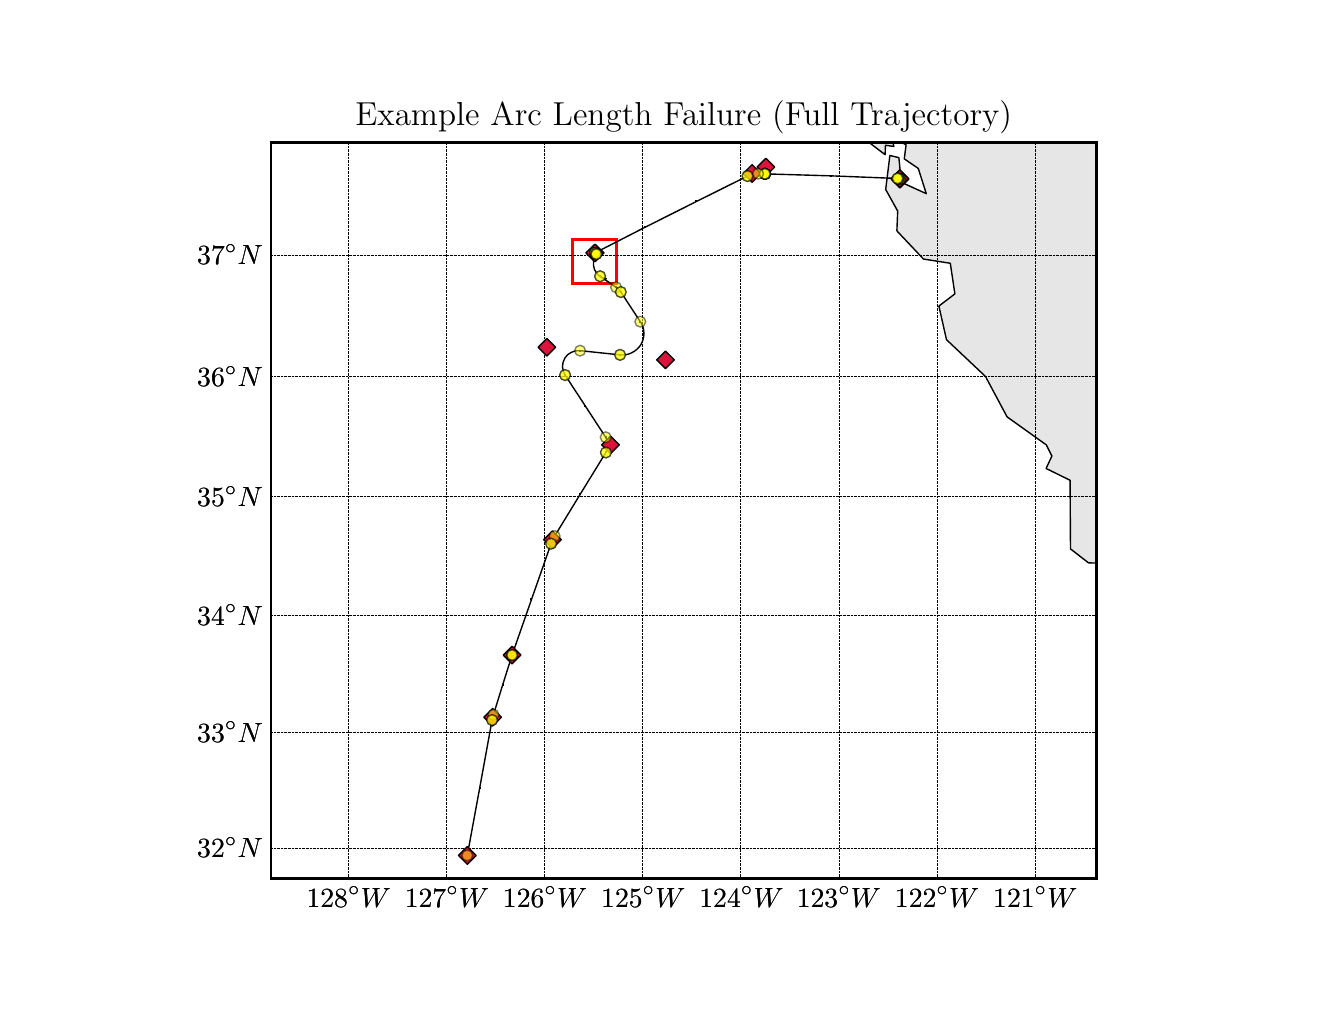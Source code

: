 \begingroup%
\makeatletter%
\begin{pgfpicture}%
\pgfpathrectangle{\pgfpointorigin}{\pgfqpoint{6.4in}{4.78in}}%
\pgfusepath{use as bounding box, clip}%
\begin{pgfscope}%
\pgfsetbuttcap%
\pgfsetmiterjoin%
\definecolor{currentfill}{rgb}{1.0,1.0,1.0}%
\pgfsetfillcolor{currentfill}%
\pgfsetlinewidth{0.0pt}%
\definecolor{currentstroke}{rgb}{1.0,1.0,1.0}%
\pgfsetstrokecolor{currentstroke}%
\pgfsetdash{}{0pt}%
\pgfpathmoveto{\pgfqpoint{0.0in}{0.0in}}%
\pgfpathlineto{\pgfqpoint{6.4in}{0.0in}}%
\pgfpathlineto{\pgfqpoint{6.4in}{4.78in}}%
\pgfpathlineto{\pgfqpoint{0.0in}{4.78in}}%
\pgfpathclose%
\pgfusepath{fill}%
\end{pgfscope}%
\begin{pgfscope}%
\pgfpathrectangle{\pgfqpoint{1.217in}{0.526in}}{\pgfqpoint{4.126in}{3.681in}}%
\pgfusepath{clip}%
\pgfsetbuttcap%
\pgfsetmiterjoin%
\definecolor{currentfill}{rgb}{1.0,1.0,1.0}%
\pgfsetfillcolor{currentfill}%
\pgfsetlinewidth{1.004pt}%
\definecolor{currentstroke}{rgb}{0.0,0.0,0.0}%
\pgfsetstrokecolor{currentstroke}%
\pgfsetdash{}{0pt}%
\pgfpathmoveto{\pgfqpoint{1.217in}{0.526in}}%
\pgfpathlineto{\pgfqpoint{5.343in}{0.526in}}%
\pgfpathlineto{\pgfqpoint{5.343in}{4.206in}}%
\pgfpathlineto{\pgfqpoint{1.217in}{4.206in}}%
\pgfpathclose%
\pgfusepath{stroke,fill}%
\end{pgfscope}%
\begin{pgfscope}%
\pgfpathrectangle{\pgfqpoint{1.217in}{0.526in}}{\pgfqpoint{4.126in}{3.681in}}%
\pgfusepath{clip}%
\pgfsetbuttcap%
\pgfsetmiterjoin%
\definecolor{currentfill}{rgb}{1.0,1.0,1.0}%
\pgfsetfillcolor{currentfill}%
\pgfsetlinewidth{1.004pt}%
\definecolor{currentstroke}{rgb}{0.0,0.0,0.0}%
\pgfsetstrokecolor{currentstroke}%
\pgfsetdash{}{0pt}%
\pgfpathmoveto{\pgfqpoint{1.217in}{0.526in}}%
\pgfpathlineto{\pgfqpoint{5.343in}{0.526in}}%
\pgfpathlineto{\pgfqpoint{5.343in}{4.206in}}%
\pgfpathlineto{\pgfqpoint{1.217in}{4.206in}}%
\pgfpathclose%
\pgfusepath{stroke,fill}%
\end{pgfscope}%
\begin{pgfscope}%
\pgfpathrectangle{\pgfqpoint{1.217in}{0.526in}}{\pgfqpoint{4.126in}{3.681in}}%
\pgfusepath{clip}%
\pgfsetbuttcap%
\pgfsetmiterjoin%
\definecolor{currentfill}{rgb}{0.902,0.902,0.902}%
\pgfsetfillcolor{currentfill}%
\pgfsetlinewidth{0.0pt}%
\definecolor{currentstroke}{rgb}{0.902,0.902,0.902}%
\pgfsetstrokecolor{currentstroke}%
\pgfsetdash{}{0pt}%
\pgfpathmoveto{\pgfqpoint{5.343in}{2.103in}}%
\pgfpathlineto{\pgfqpoint{5.304in}{2.104in}}%
\pgfpathlineto{\pgfqpoint{5.214in}{2.174in}}%
\pgfpathlineto{\pgfqpoint{5.212in}{2.517in}}%
\pgfpathlineto{\pgfqpoint{5.092in}{2.576in}}%
\pgfpathlineto{\pgfqpoint{5.121in}{2.638in}}%
\pgfpathlineto{\pgfqpoint{5.093in}{2.694in}}%
\pgfpathlineto{\pgfqpoint{4.897in}{2.834in}}%
\pgfpathlineto{\pgfqpoint{4.789in}{3.036in}}%
\pgfpathlineto{\pgfqpoint{4.594in}{3.22in}}%
\pgfpathlineto{\pgfqpoint{4.556in}{3.388in}}%
\pgfpathlineto{\pgfqpoint{4.636in}{3.449in}}%
\pgfpathlineto{\pgfqpoint{4.613in}{3.602in}}%
\pgfpathlineto{\pgfqpoint{4.479in}{3.623in}}%
\pgfpathlineto{\pgfqpoint{4.346in}{3.764in}}%
\pgfpathlineto{\pgfqpoint{4.35in}{3.863in}}%
\pgfpathlineto{\pgfqpoint{4.29in}{3.971in}}%
\pgfpathlineto{\pgfqpoint{4.311in}{4.141in}}%
\pgfpathlineto{\pgfqpoint{4.356in}{4.13in}}%
\pgfpathlineto{\pgfqpoint{4.368in}{4.007in}}%
\pgfpathlineto{\pgfqpoint{4.493in}{3.95in}}%
\pgfpathlineto{\pgfqpoint{4.453in}{4.076in}}%
\pgfpathlineto{\pgfqpoint{4.383in}{4.124in}}%
\pgfpathlineto{\pgfqpoint{4.392in}{4.194in}}%
\pgfpathlineto{\pgfqpoint{4.371in}{4.206in}}%
\pgfpathlineto{\pgfqpoint{5.343in}{4.206in}}%
\pgfpathclose%
\pgfusepath{fill}%
\end{pgfscope}%
\begin{pgfscope}%
\pgfpathrectangle{\pgfqpoint{1.217in}{0.526in}}{\pgfqpoint{4.126in}{3.681in}}%
\pgfusepath{clip}%
\pgfsetbuttcap%
\pgfsetmiterjoin%
\definecolor{currentfill}{rgb}{0.902,0.902,0.902}%
\pgfsetfillcolor{currentfill}%
\pgfsetlinewidth{0.0pt}%
\definecolor{currentstroke}{rgb}{0.902,0.902,0.902}%
\pgfsetstrokecolor{currentstroke}%
\pgfsetdash{}{0pt}%
\pgfpathmoveto{\pgfqpoint{4.326in}{4.206in}}%
\pgfpathlineto{\pgfqpoint{4.331in}{4.186in}}%
\pgfpathlineto{\pgfqpoint{4.289in}{4.192in}}%
\pgfpathlineto{\pgfqpoint{4.287in}{4.145in}}%
\pgfpathlineto{\pgfqpoint{4.207in}{4.206in}}%
\pgfpathclose%
\pgfusepath{fill}%
\end{pgfscope}%
\begin{pgfscope}%
\pgfpathrectangle{\pgfqpoint{1.217in}{0.526in}}{\pgfqpoint{4.126in}{3.681in}}%
\pgfusepath{clip}%
\pgfsetbuttcap%
\pgfsetmiterjoin%
\pgfsetlinewidth{0.502pt}%
\definecolor{currentstroke}{rgb}{0.0,0.0,0.0}%
\pgfsetstrokecolor{currentstroke}%
\pgfsetdash{}{0pt}%
\pgfpathmoveto{\pgfqpoint{4.362in}{4.024in}}%
\pgfpathcurveto{\pgfqpoint{4.361in}{4.025in}}{\pgfqpoint{4.36in}{4.025in}}{\pgfqpoint{4.359in}{4.026in}}%
\pgfpathcurveto{\pgfqpoint{4.357in}{4.026in}}{\pgfqpoint{4.356in}{4.026in}}{\pgfqpoint{4.355in}{4.026in}}%
\pgfusepath{stroke}%
\end{pgfscope}%
\begin{pgfscope}%
\pgfpathrectangle{\pgfqpoint{1.217in}{0.526in}}{\pgfqpoint{4.126in}{3.681in}}%
\pgfusepath{clip}%
\pgfsetbuttcap%
\pgfsetmiterjoin%
\pgfsetlinewidth{0.502pt}%
\definecolor{currentstroke}{rgb}{0.0,0.0,0.0}%
\pgfsetstrokecolor{currentstroke}%
\pgfsetdash{}{0pt}%
\pgfpathmoveto{\pgfqpoint{4.349in}{4.026in}}%
\pgfpathcurveto{\pgfqpoint{4.35in}{4.026in}}{\pgfqpoint{4.35in}{4.026in}}{\pgfqpoint{4.351in}{4.026in}}%
\pgfpathcurveto{\pgfqpoint{4.352in}{4.026in}}{\pgfqpoint{4.353in}{4.026in}}{\pgfqpoint{4.353in}{4.026in}}%
\pgfusepath{stroke}%
\end{pgfscope}%
\begin{pgfscope}%
\pgfpathrectangle{\pgfqpoint{1.217in}{0.526in}}{\pgfqpoint{4.126in}{3.681in}}%
\pgfusepath{clip}%
\pgfsetbuttcap%
\pgfsetmiterjoin%
\pgfsetlinewidth{0.502pt}%
\definecolor{currentstroke}{rgb}{0.0,0.0,0.0}%
\pgfsetstrokecolor{currentstroke}%
\pgfsetdash{}{0pt}%
\pgfpathmoveto{\pgfqpoint{3.652in}{4.05in}}%
\pgfpathcurveto{\pgfqpoint{3.649in}{4.05in}}{\pgfqpoint{3.647in}{4.05in}}{\pgfqpoint{3.645in}{4.049in}}%
\pgfpathcurveto{\pgfqpoint{3.643in}{4.049in}}{\pgfqpoint{3.64in}{4.049in}}{\pgfqpoint{3.638in}{4.049in}}%
\pgfpathcurveto{\pgfqpoint{3.636in}{4.049in}}{\pgfqpoint{3.634in}{4.048in}}{\pgfqpoint{3.632in}{4.048in}}%
\pgfpathcurveto{\pgfqpoint{3.629in}{4.048in}}{\pgfqpoint{3.627in}{4.047in}}{\pgfqpoint{3.625in}{4.047in}}%
\pgfpathcurveto{\pgfqpoint{3.623in}{4.046in}}{\pgfqpoint{3.62in}{4.046in}}{\pgfqpoint{3.618in}{4.045in}}%
\pgfpathcurveto{\pgfqpoint{3.616in}{4.044in}}{\pgfqpoint{3.614in}{4.044in}}{\pgfqpoint{3.612in}{4.043in}}%
\pgfpathcurveto{\pgfqpoint{3.61in}{4.042in}}{\pgfqpoint{3.608in}{4.041in}}{\pgfqpoint{3.606in}{4.041in}}%
\pgfpathcurveto{\pgfqpoint{3.603in}{4.04in}}{\pgfqpoint{3.601in}{4.039in}}{\pgfqpoint{3.599in}{4.038in}}%
\pgfusepath{stroke}%
\end{pgfscope}%
\begin{pgfscope}%
\pgfpathrectangle{\pgfqpoint{1.217in}{0.526in}}{\pgfqpoint{4.126in}{3.681in}}%
\pgfusepath{clip}%
\pgfsetbuttcap%
\pgfsetmiterjoin%
\pgfsetlinewidth{0.502pt}%
\definecolor{currentstroke}{rgb}{0.0,0.0,0.0}%
\pgfsetstrokecolor{currentstroke}%
\pgfsetdash{}{0pt}%
\pgfpathmoveto{\pgfqpoint{2.837in}{3.654in}}%
\pgfpathcurveto{\pgfqpoint{2.837in}{3.653in}}{\pgfqpoint{2.837in}{3.653in}}{\pgfqpoint{2.837in}{3.653in}}%
\pgfpathcurveto{\pgfqpoint{2.836in}{3.653in}}{\pgfqpoint{2.836in}{3.653in}}{\pgfqpoint{2.836in}{3.653in}}%
\pgfpathcurveto{\pgfqpoint{2.836in}{3.653in}}{\pgfqpoint{2.836in}{3.653in}}{\pgfqpoint{2.836in}{3.653in}}%
\pgfpathcurveto{\pgfqpoint{2.836in}{3.653in}}{\pgfqpoint{2.836in}{3.653in}}{\pgfqpoint{2.836in}{3.653in}}%
\pgfpathcurveto{\pgfqpoint{2.836in}{3.653in}}{\pgfqpoint{2.836in}{3.653in}}{\pgfqpoint{2.836in}{3.653in}}%
\pgfpathcurveto{\pgfqpoint{2.836in}{3.653in}}{\pgfqpoint{2.836in}{3.653in}}{\pgfqpoint{2.836in}{3.653in}}%
\pgfpathcurveto{\pgfqpoint{2.836in}{3.653in}}{\pgfqpoint{2.836in}{3.653in}}{\pgfqpoint{2.836in}{3.653in}}%
\pgfpathcurveto{\pgfqpoint{2.836in}{3.653in}}{\pgfqpoint{2.836in}{3.653in}}{\pgfqpoint{2.836in}{3.653in}}%
\pgfusepath{stroke}%
\end{pgfscope}%
\begin{pgfscope}%
\pgfpathrectangle{\pgfqpoint{1.217in}{0.526in}}{\pgfqpoint{4.126in}{3.681in}}%
\pgfusepath{clip}%
\pgfsetbuttcap%
\pgfsetmiterjoin%
\pgfsetlinewidth{0.502pt}%
\definecolor{currentstroke}{rgb}{0.0,0.0,0.0}%
\pgfsetstrokecolor{currentstroke}%
\pgfsetdash{}{0pt}%
\pgfpathmoveto{\pgfqpoint{2.843in}{3.648in}}%
\pgfpathcurveto{\pgfqpoint{2.839in}{3.642in}}{\pgfqpoint{2.836in}{3.636in}}{\pgfqpoint{2.834in}{3.63in}}%
\pgfpathcurveto{\pgfqpoint{2.831in}{3.624in}}{\pgfqpoint{2.829in}{3.617in}}{\pgfqpoint{2.829in}{3.611in}}%
\pgfpathcurveto{\pgfqpoint{2.828in}{3.604in}}{\pgfqpoint{2.828in}{3.597in}}{\pgfqpoint{2.829in}{3.591in}}%
\pgfpathcurveto{\pgfqpoint{2.83in}{3.584in}}{\pgfqpoint{2.831in}{3.577in}}{\pgfqpoint{2.834in}{3.571in}}%
\pgfpathcurveto{\pgfqpoint{2.837in}{3.565in}}{\pgfqpoint{2.84in}{3.559in}}{\pgfqpoint{2.844in}{3.554in}}%
\pgfpathcurveto{\pgfqpoint{2.848in}{3.548in}}{\pgfqpoint{2.853in}{3.544in}}{\pgfqpoint{2.858in}{3.539in}}%
\pgfpathcurveto{\pgfqpoint{2.864in}{3.535in}}{\pgfqpoint{2.869in}{3.532in}}{\pgfqpoint{2.876in}{3.529in}}%
\pgfpathcurveto{\pgfqpoint{2.882in}{3.527in}}{\pgfqpoint{2.888in}{3.525in}}{\pgfqpoint{2.895in}{3.524in}}%
\pgfusepath{stroke}%
\end{pgfscope}%
\begin{pgfscope}%
\pgfpathrectangle{\pgfqpoint{1.217in}{0.526in}}{\pgfqpoint{4.126in}{3.681in}}%
\pgfusepath{clip}%
\pgfsetbuttcap%
\pgfsetmiterjoin%
\pgfsetlinewidth{0.502pt}%
\definecolor{currentstroke}{rgb}{0.0,0.0,0.0}%
\pgfsetstrokecolor{currentstroke}%
\pgfsetdash{}{0pt}%
\pgfpathmoveto{\pgfqpoint{2.966in}{3.458in}}%
\pgfpathcurveto{\pgfqpoint{2.965in}{3.459in}}{\pgfqpoint{2.964in}{3.46in}}{\pgfqpoint{2.963in}{3.462in}}%
\pgfpathcurveto{\pgfqpoint{2.962in}{3.463in}}{\pgfqpoint{2.962in}{3.464in}}{\pgfqpoint{2.961in}{3.465in}}%
\pgfpathcurveto{\pgfqpoint{2.96in}{3.466in}}{\pgfqpoint{2.959in}{3.467in}}{\pgfqpoint{2.958in}{3.468in}}%
\pgfpathcurveto{\pgfqpoint{2.957in}{3.469in}}{\pgfqpoint{2.956in}{3.47in}}{\pgfqpoint{2.955in}{3.471in}}%
\pgfpathcurveto{\pgfqpoint{2.954in}{3.472in}}{\pgfqpoint{2.953in}{3.473in}}{\pgfqpoint{2.952in}{3.474in}}%
\pgfpathcurveto{\pgfqpoint{2.951in}{3.475in}}{\pgfqpoint{2.95in}{3.476in}}{\pgfqpoint{2.949in}{3.477in}}%
\pgfpathcurveto{\pgfqpoint{2.948in}{3.478in}}{\pgfqpoint{2.947in}{3.479in}}{\pgfqpoint{2.946in}{3.48in}}%
\pgfpathcurveto{\pgfqpoint{2.944in}{3.48in}}{\pgfqpoint{2.943in}{3.481in}}{\pgfqpoint{2.942in}{3.482in}}%
\pgfusepath{stroke}%
\end{pgfscope}%
\begin{pgfscope}%
\pgfpathrectangle{\pgfqpoint{1.217in}{0.526in}}{\pgfqpoint{4.126in}{3.681in}}%
\pgfusepath{clip}%
\pgfsetbuttcap%
\pgfsetmiterjoin%
\pgfsetlinewidth{0.502pt}%
\definecolor{currentstroke}{rgb}{0.0,0.0,0.0}%
\pgfsetstrokecolor{currentstroke}%
\pgfsetdash{}{0pt}%
\pgfpathmoveto{\pgfqpoint{2.962in}{3.144in}}%
\pgfpathcurveto{\pgfqpoint{2.982in}{3.142in}}{\pgfqpoint{3.003in}{3.145in}}{\pgfqpoint{3.021in}{3.155in}}%
\pgfpathcurveto{\pgfqpoint{3.04in}{3.164in}}{\pgfqpoint{3.055in}{3.178in}}{\pgfqpoint{3.066in}{3.195in}}%
\pgfpathcurveto{\pgfqpoint{3.076in}{3.213in}}{\pgfqpoint{3.082in}{3.233in}}{\pgfqpoint{3.081in}{3.253in}}%
\pgfpathcurveto{\pgfqpoint{3.081in}{3.274in}}{\pgfqpoint{3.075in}{3.293in}}{\pgfqpoint{3.063in}{3.311in}}%
\pgfusepath{stroke}%
\end{pgfscope}%
\begin{pgfscope}%
\pgfpathrectangle{\pgfqpoint{1.217in}{0.526in}}{\pgfqpoint{4.126in}{3.681in}}%
\pgfusepath{clip}%
\pgfsetbuttcap%
\pgfsetmiterjoin%
\pgfsetlinewidth{0.502pt}%
\definecolor{currentstroke}{rgb}{0.0,0.0,0.0}%
\pgfsetstrokecolor{currentstroke}%
\pgfsetdash{}{0pt}%
\pgfpathmoveto{\pgfqpoint{2.762in}{3.165in}}%
\pgfpathcurveto{\pgfqpoint{2.754in}{3.166in}}{\pgfqpoint{2.747in}{3.166in}}{\pgfqpoint{2.74in}{3.164in}}%
\pgfpathcurveto{\pgfqpoint{2.732in}{3.163in}}{\pgfqpoint{2.725in}{3.161in}}{\pgfqpoint{2.719in}{3.157in}}%
\pgfpathcurveto{\pgfqpoint{2.712in}{3.154in}}{\pgfqpoint{2.706in}{3.15in}}{\pgfqpoint{2.7in}{3.145in}}%
\pgfpathcurveto{\pgfqpoint{2.695in}{3.14in}}{\pgfqpoint{2.69in}{3.134in}}{\pgfqpoint{2.686in}{3.128in}}%
\pgfpathcurveto{\pgfqpoint{2.682in}{3.121in}}{\pgfqpoint{2.679in}{3.114in}}{\pgfqpoint{2.677in}{3.107in}}%
\pgfpathcurveto{\pgfqpoint{2.675in}{3.1in}}{\pgfqpoint{2.674in}{3.092in}}{\pgfqpoint{2.674in}{3.085in}}%
\pgfpathcurveto{\pgfqpoint{2.674in}{3.078in}}{\pgfqpoint{2.676in}{3.07in}}{\pgfqpoint{2.678in}{3.063in}}%
\pgfpathcurveto{\pgfqpoint{2.68in}{3.056in}}{\pgfqpoint{2.683in}{3.049in}}{\pgfqpoint{2.687in}{3.043in}}%
\pgfusepath{stroke}%
\end{pgfscope}%
\begin{pgfscope}%
\pgfpathrectangle{\pgfqpoint{1.217in}{0.526in}}{\pgfqpoint{4.126in}{3.681in}}%
\pgfusepath{clip}%
\pgfsetbuttcap%
\pgfsetmiterjoin%
\pgfsetlinewidth{0.502pt}%
\definecolor{currentstroke}{rgb}{0.0,0.0,0.0}%
\pgfsetstrokecolor{currentstroke}%
\pgfsetdash{}{0pt}%
\pgfpathmoveto{\pgfqpoint{2.891in}{2.655in}}%
\pgfpathcurveto{\pgfqpoint{2.898in}{2.667in}}{\pgfqpoint{2.901in}{2.68in}}{\pgfqpoint{2.901in}{2.694in}}%
\pgfpathcurveto{\pgfqpoint{2.901in}{2.707in}}{\pgfqpoint{2.897in}{2.72in}}{\pgfqpoint{2.89in}{2.732in}}%
\pgfusepath{stroke}%
\end{pgfscope}%
\begin{pgfscope}%
\pgfpathrectangle{\pgfqpoint{1.217in}{0.526in}}{\pgfqpoint{4.126in}{3.681in}}%
\pgfusepath{clip}%
\pgfsetbuttcap%
\pgfsetmiterjoin%
\pgfsetlinewidth{0.502pt}%
\definecolor{currentstroke}{rgb}{0.0,0.0,0.0}%
\pgfsetstrokecolor{currentstroke}%
\pgfsetdash{}{0pt}%
\pgfpathmoveto{\pgfqpoint{2.635in}{2.238in}}%
\pgfpathcurveto{\pgfqpoint{2.634in}{2.236in}}{\pgfqpoint{2.633in}{2.235in}}{\pgfqpoint{2.632in}{2.233in}}%
\pgfpathcurveto{\pgfqpoint{2.631in}{2.232in}}{\pgfqpoint{2.63in}{2.23in}}{\pgfqpoint{2.63in}{2.229in}}%
\pgfpathcurveto{\pgfqpoint{2.629in}{2.227in}}{\pgfqpoint{2.628in}{2.225in}}{\pgfqpoint{2.627in}{2.224in}}%
\pgfpathcurveto{\pgfqpoint{2.626in}{2.222in}}{\pgfqpoint{2.626in}{2.221in}}{\pgfqpoint{2.625in}{2.219in}}%
\pgfpathcurveto{\pgfqpoint{2.624in}{2.217in}}{\pgfqpoint{2.623in}{2.216in}}{\pgfqpoint{2.623in}{2.214in}}%
\pgfpathcurveto{\pgfqpoint{2.622in}{2.213in}}{\pgfqpoint{2.621in}{2.211in}}{\pgfqpoint{2.621in}{2.209in}}%
\pgfpathcurveto{\pgfqpoint{2.62in}{2.208in}}{\pgfqpoint{2.619in}{2.206in}}{\pgfqpoint{2.619in}{2.204in}}%
\pgfpathcurveto{\pgfqpoint{2.618in}{2.203in}}{\pgfqpoint{2.617in}{2.201in}}{\pgfqpoint{2.617in}{2.199in}}%
\pgfusepath{stroke}%
\end{pgfscope}%
\begin{pgfscope}%
\pgfpathrectangle{\pgfqpoint{1.217in}{0.526in}}{\pgfqpoint{4.126in}{3.681in}}%
\pgfusepath{clip}%
\pgfsetbuttcap%
\pgfsetmiterjoin%
\pgfsetlinewidth{0.502pt}%
\definecolor{currentstroke}{rgb}{0.0,0.0,0.0}%
\pgfsetstrokecolor{currentstroke}%
\pgfsetdash{}{0pt}%
\pgfpathmoveto{\pgfqpoint{2.329in}{1.345in}}%
\pgfpathcurveto{\pgfqpoint{2.328in}{1.343in}}{\pgfqpoint{2.328in}{1.342in}}{\pgfqpoint{2.328in}{1.341in}}%
\pgfpathcurveto{\pgfqpoint{2.327in}{1.34in}}{\pgfqpoint{2.327in}{1.339in}}{\pgfqpoint{2.327in}{1.338in}}%
\pgfpathcurveto{\pgfqpoint{2.327in}{1.337in}}{\pgfqpoint{2.326in}{1.336in}}{\pgfqpoint{2.326in}{1.335in}}%
\pgfpathcurveto{\pgfqpoint{2.326in}{1.333in}}{\pgfqpoint{2.325in}{1.332in}}{\pgfqpoint{2.325in}{1.331in}}%
\pgfpathcurveto{\pgfqpoint{2.325in}{1.33in}}{\pgfqpoint{2.325in}{1.329in}}{\pgfqpoint{2.324in}{1.328in}}%
\pgfpathcurveto{\pgfqpoint{2.324in}{1.327in}}{\pgfqpoint{2.324in}{1.325in}}{\pgfqpoint{2.323in}{1.324in}}%
\pgfpathcurveto{\pgfqpoint{2.323in}{1.323in}}{\pgfqpoint{2.323in}{1.322in}}{\pgfqpoint{2.323in}{1.321in}}%
\pgfpathcurveto{\pgfqpoint{2.323in}{1.32in}}{\pgfqpoint{2.322in}{1.319in}}{\pgfqpoint{2.322in}{1.318in}}%
\pgfusepath{stroke}%
\end{pgfscope}%
\begin{pgfscope}%
\pgfpathrectangle{\pgfqpoint{1.217in}{0.526in}}{\pgfqpoint{4.126in}{3.681in}}%
\pgfusepath{clip}%
\pgfsetbuttcap%
\pgfsetmiterjoin%
\pgfsetlinewidth{1.004pt}%
\definecolor{currentstroke}{rgb}{1.0,0.0,0.0}%
\pgfsetstrokecolor{currentstroke}%
\pgfsetdash{}{0pt}%
\pgfpathmoveto{\pgfqpoint{2.724in}{3.5in}}%
\pgfpathlineto{\pgfqpoint{2.944in}{3.5in}}%
\pgfpathlineto{\pgfqpoint{2.944in}{3.72in}}%
\pgfpathlineto{\pgfqpoint{2.724in}{3.72in}}%
\pgfpathclose%
\pgfusepath{stroke}%
\end{pgfscope}%
\begin{pgfscope}%
\pgfpathrectangle{\pgfqpoint{1.217in}{0.526in}}{\pgfqpoint{4.126in}{3.681in}}%
\pgfusepath{clip}%
\pgfsetbuttcap%
\pgfsetroundjoin%
\pgfsetlinewidth{0.502pt}%
\definecolor{currentstroke}{rgb}{0.0,0.0,0.0}%
\pgfsetstrokecolor{currentstroke}%
\pgfsetdash{}{0pt}%
\pgfpathmoveto{\pgfqpoint{5.343in}{2.103in}}%
\pgfpathlineto{\pgfqpoint{5.304in}{2.104in}}%
\pgfpathlineto{\pgfqpoint{5.214in}{2.174in}}%
\pgfpathlineto{\pgfqpoint{5.212in}{2.517in}}%
\pgfpathlineto{\pgfqpoint{5.092in}{2.576in}}%
\pgfpathlineto{\pgfqpoint{5.121in}{2.638in}}%
\pgfpathlineto{\pgfqpoint{5.093in}{2.694in}}%
\pgfpathlineto{\pgfqpoint{4.897in}{2.834in}}%
\pgfpathlineto{\pgfqpoint{4.789in}{3.036in}}%
\pgfpathlineto{\pgfqpoint{4.594in}{3.22in}}%
\pgfpathlineto{\pgfqpoint{4.556in}{3.388in}}%
\pgfpathlineto{\pgfqpoint{4.636in}{3.449in}}%
\pgfpathlineto{\pgfqpoint{4.613in}{3.602in}}%
\pgfpathlineto{\pgfqpoint{4.479in}{3.623in}}%
\pgfpathlineto{\pgfqpoint{4.346in}{3.764in}}%
\pgfpathlineto{\pgfqpoint{4.35in}{3.863in}}%
\pgfpathlineto{\pgfqpoint{4.29in}{3.971in}}%
\pgfpathlineto{\pgfqpoint{4.311in}{4.141in}}%
\pgfpathlineto{\pgfqpoint{4.356in}{4.13in}}%
\pgfpathlineto{\pgfqpoint{4.368in}{4.007in}}%
\pgfpathlineto{\pgfqpoint{4.493in}{3.95in}}%
\pgfpathlineto{\pgfqpoint{4.453in}{4.076in}}%
\pgfpathlineto{\pgfqpoint{4.383in}{4.124in}}%
\pgfpathlineto{\pgfqpoint{4.392in}{4.194in}}%
\pgfpathlineto{\pgfqpoint{4.371in}{4.206in}}%
\pgfusepath{stroke}%
\end{pgfscope}%
\begin{pgfscope}%
\pgfpathrectangle{\pgfqpoint{1.217in}{0.526in}}{\pgfqpoint{4.126in}{3.681in}}%
\pgfusepath{clip}%
\pgfsetbuttcap%
\pgfsetroundjoin%
\pgfsetlinewidth{0.502pt}%
\definecolor{currentstroke}{rgb}{0.0,0.0,0.0}%
\pgfsetstrokecolor{currentstroke}%
\pgfsetdash{}{0pt}%
\pgfpathmoveto{\pgfqpoint{4.326in}{4.206in}}%
\pgfpathlineto{\pgfqpoint{4.331in}{4.186in}}%
\pgfpathlineto{\pgfqpoint{4.289in}{4.192in}}%
\pgfpathlineto{\pgfqpoint{4.287in}{4.145in}}%
\pgfpathlineto{\pgfqpoint{4.207in}{4.206in}}%
\pgfusepath{stroke}%
\end{pgfscope}%
\begin{pgfscope}%
\pgfpathrectangle{\pgfqpoint{1.217in}{0.526in}}{\pgfqpoint{4.126in}{3.681in}}%
\pgfusepath{clip}%
\pgfsetbuttcap%
\pgfsetroundjoin%
\pgfsetlinewidth{0.251pt}%
\definecolor{currentstroke}{rgb}{0.0,0.0,0.0}%
\pgfsetstrokecolor{currentstroke}%
\pgfsetdash{{0.25pt}{0.25pt}}{0.0pt}%
\pgfpathmoveto{\pgfqpoint{1.603in}{0.526in}}%
\pgfpathlineto{\pgfqpoint{1.603in}{4.206in}}%
\pgfpathlineto{\pgfqpoint{1.603in}{4.206in}}%
\pgfusepath{stroke}%
\end{pgfscope}%
\begin{pgfscope}%
\pgfpathrectangle{\pgfqpoint{1.217in}{0.526in}}{\pgfqpoint{4.126in}{3.681in}}%
\pgfusepath{clip}%
\pgfsetbuttcap%
\pgfsetroundjoin%
\pgfsetlinewidth{0.251pt}%
\definecolor{currentstroke}{rgb}{0.0,0.0,0.0}%
\pgfsetstrokecolor{currentstroke}%
\pgfsetdash{{0.25pt}{0.25pt}}{0.0pt}%
\pgfpathmoveto{\pgfqpoint{2.093in}{0.526in}}%
\pgfpathlineto{\pgfqpoint{2.093in}{4.206in}}%
\pgfpathlineto{\pgfqpoint{2.093in}{4.206in}}%
\pgfusepath{stroke}%
\end{pgfscope}%
\begin{pgfscope}%
\pgfpathrectangle{\pgfqpoint{1.217in}{0.526in}}{\pgfqpoint{4.126in}{3.681in}}%
\pgfusepath{clip}%
\pgfsetbuttcap%
\pgfsetroundjoin%
\pgfsetlinewidth{0.251pt}%
\definecolor{currentstroke}{rgb}{0.0,0.0,0.0}%
\pgfsetstrokecolor{currentstroke}%
\pgfsetdash{{0.25pt}{0.25pt}}{0.0pt}%
\pgfpathmoveto{\pgfqpoint{2.584in}{0.526in}}%
\pgfpathlineto{\pgfqpoint{2.584in}{4.206in}}%
\pgfpathlineto{\pgfqpoint{2.584in}{4.206in}}%
\pgfusepath{stroke}%
\end{pgfscope}%
\begin{pgfscope}%
\pgfpathrectangle{\pgfqpoint{1.217in}{0.526in}}{\pgfqpoint{4.126in}{3.681in}}%
\pgfusepath{clip}%
\pgfsetbuttcap%
\pgfsetroundjoin%
\pgfsetlinewidth{0.251pt}%
\definecolor{currentstroke}{rgb}{0.0,0.0,0.0}%
\pgfsetstrokecolor{currentstroke}%
\pgfsetdash{{0.25pt}{0.25pt}}{0.0pt}%
\pgfpathmoveto{\pgfqpoint{3.074in}{0.526in}}%
\pgfpathlineto{\pgfqpoint{3.074in}{4.206in}}%
\pgfpathlineto{\pgfqpoint{3.074in}{4.206in}}%
\pgfusepath{stroke}%
\end{pgfscope}%
\begin{pgfscope}%
\pgfpathrectangle{\pgfqpoint{1.217in}{0.526in}}{\pgfqpoint{4.126in}{3.681in}}%
\pgfusepath{clip}%
\pgfsetbuttcap%
\pgfsetroundjoin%
\pgfsetlinewidth{0.251pt}%
\definecolor{currentstroke}{rgb}{0.0,0.0,0.0}%
\pgfsetstrokecolor{currentstroke}%
\pgfsetdash{{0.25pt}{0.25pt}}{0.0pt}%
\pgfpathmoveto{\pgfqpoint{3.565in}{0.526in}}%
\pgfpathlineto{\pgfqpoint{3.565in}{4.206in}}%
\pgfpathlineto{\pgfqpoint{3.565in}{4.206in}}%
\pgfusepath{stroke}%
\end{pgfscope}%
\begin{pgfscope}%
\pgfpathrectangle{\pgfqpoint{1.217in}{0.526in}}{\pgfqpoint{4.126in}{3.681in}}%
\pgfusepath{clip}%
\pgfsetbuttcap%
\pgfsetroundjoin%
\pgfsetlinewidth{0.251pt}%
\definecolor{currentstroke}{rgb}{0.0,0.0,0.0}%
\pgfsetstrokecolor{currentstroke}%
\pgfsetdash{{0.25pt}{0.25pt}}{0.0pt}%
\pgfpathmoveto{\pgfqpoint{4.056in}{0.526in}}%
\pgfpathlineto{\pgfqpoint{4.056in}{4.206in}}%
\pgfpathlineto{\pgfqpoint{4.056in}{4.206in}}%
\pgfusepath{stroke}%
\end{pgfscope}%
\begin{pgfscope}%
\pgfpathrectangle{\pgfqpoint{1.217in}{0.526in}}{\pgfqpoint{4.126in}{3.681in}}%
\pgfusepath{clip}%
\pgfsetbuttcap%
\pgfsetroundjoin%
\pgfsetlinewidth{0.251pt}%
\definecolor{currentstroke}{rgb}{0.0,0.0,0.0}%
\pgfsetstrokecolor{currentstroke}%
\pgfsetdash{{0.25pt}{0.25pt}}{0.0pt}%
\pgfpathmoveto{\pgfqpoint{4.546in}{0.526in}}%
\pgfpathlineto{\pgfqpoint{4.546in}{4.206in}}%
\pgfpathlineto{\pgfqpoint{4.546in}{4.206in}}%
\pgfusepath{stroke}%
\end{pgfscope}%
\begin{pgfscope}%
\pgfpathrectangle{\pgfqpoint{1.217in}{0.526in}}{\pgfqpoint{4.126in}{3.681in}}%
\pgfusepath{clip}%
\pgfsetbuttcap%
\pgfsetroundjoin%
\pgfsetlinewidth{0.251pt}%
\definecolor{currentstroke}{rgb}{0.0,0.0,0.0}%
\pgfsetstrokecolor{currentstroke}%
\pgfsetdash{{0.25pt}{0.25pt}}{0.0pt}%
\pgfpathmoveto{\pgfqpoint{5.037in}{0.526in}}%
\pgfpathlineto{\pgfqpoint{5.037in}{4.206in}}%
\pgfpathlineto{\pgfqpoint{5.037in}{4.206in}}%
\pgfusepath{stroke}%
\end{pgfscope}%
\begin{pgfscope}%
\pgfpathrectangle{\pgfqpoint{1.217in}{0.526in}}{\pgfqpoint{4.126in}{3.681in}}%
\pgfusepath{clip}%
\pgfsetbuttcap%
\pgfsetroundjoin%
\pgfsetlinewidth{0.251pt}%
\definecolor{currentstroke}{rgb}{0.0,0.0,0.0}%
\pgfsetstrokecolor{currentstroke}%
\pgfsetdash{{0.25pt}{0.25pt}}{0.0pt}%
\pgfpathmoveto{\pgfqpoint{1.217in}{0.679in}}%
\pgfpathlineto{\pgfqpoint{5.343in}{0.679in}}%
\pgfpathlineto{\pgfqpoint{5.343in}{0.679in}}%
\pgfusepath{stroke}%
\end{pgfscope}%
\begin{pgfscope}%
\pgfpathrectangle{\pgfqpoint{1.217in}{0.526in}}{\pgfqpoint{4.126in}{3.681in}}%
\pgfusepath{clip}%
\pgfsetbuttcap%
\pgfsetroundjoin%
\pgfsetlinewidth{0.251pt}%
\definecolor{currentstroke}{rgb}{0.0,0.0,0.0}%
\pgfsetstrokecolor{currentstroke}%
\pgfsetdash{{0.25pt}{0.25pt}}{0.0pt}%
\pgfpathmoveto{\pgfqpoint{1.217in}{1.258in}}%
\pgfpathlineto{\pgfqpoint{5.343in}{1.258in}}%
\pgfpathlineto{\pgfqpoint{5.343in}{1.258in}}%
\pgfusepath{stroke}%
\end{pgfscope}%
\begin{pgfscope}%
\pgfpathrectangle{\pgfqpoint{1.217in}{0.526in}}{\pgfqpoint{4.126in}{3.681in}}%
\pgfusepath{clip}%
\pgfsetbuttcap%
\pgfsetroundjoin%
\pgfsetlinewidth{0.251pt}%
\definecolor{currentstroke}{rgb}{0.0,0.0,0.0}%
\pgfsetstrokecolor{currentstroke}%
\pgfsetdash{{0.25pt}{0.25pt}}{0.0pt}%
\pgfpathmoveto{\pgfqpoint{1.217in}{1.843in}}%
\pgfpathlineto{\pgfqpoint{5.343in}{1.843in}}%
\pgfpathlineto{\pgfqpoint{5.343in}{1.843in}}%
\pgfusepath{stroke}%
\end{pgfscope}%
\begin{pgfscope}%
\pgfpathrectangle{\pgfqpoint{1.217in}{0.526in}}{\pgfqpoint{4.126in}{3.681in}}%
\pgfusepath{clip}%
\pgfsetbuttcap%
\pgfsetroundjoin%
\pgfsetlinewidth{0.251pt}%
\definecolor{currentstroke}{rgb}{0.0,0.0,0.0}%
\pgfsetstrokecolor{currentstroke}%
\pgfsetdash{{0.25pt}{0.25pt}}{0.0pt}%
\pgfpathmoveto{\pgfqpoint{1.217in}{2.436in}}%
\pgfpathlineto{\pgfqpoint{5.343in}{2.436in}}%
\pgfpathlineto{\pgfqpoint{5.343in}{2.436in}}%
\pgfusepath{stroke}%
\end{pgfscope}%
\begin{pgfscope}%
\pgfpathrectangle{\pgfqpoint{1.217in}{0.526in}}{\pgfqpoint{4.126in}{3.681in}}%
\pgfusepath{clip}%
\pgfsetbuttcap%
\pgfsetroundjoin%
\pgfsetlinewidth{0.251pt}%
\definecolor{currentstroke}{rgb}{0.0,0.0,0.0}%
\pgfsetstrokecolor{currentstroke}%
\pgfsetdash{{0.25pt}{0.25pt}}{0.0pt}%
\pgfpathmoveto{\pgfqpoint{1.217in}{3.036in}}%
\pgfpathlineto{\pgfqpoint{5.343in}{3.036in}}%
\pgfpathlineto{\pgfqpoint{5.343in}{3.036in}}%
\pgfusepath{stroke}%
\end{pgfscope}%
\begin{pgfscope}%
\pgfpathrectangle{\pgfqpoint{1.217in}{0.526in}}{\pgfqpoint{4.126in}{3.681in}}%
\pgfusepath{clip}%
\pgfsetbuttcap%
\pgfsetroundjoin%
\pgfsetlinewidth{0.251pt}%
\definecolor{currentstroke}{rgb}{0.0,0.0,0.0}%
\pgfsetstrokecolor{currentstroke}%
\pgfsetdash{{0.25pt}{0.25pt}}{0.0pt}%
\pgfpathmoveto{\pgfqpoint{1.217in}{3.643in}}%
\pgfpathlineto{\pgfqpoint{5.343in}{3.643in}}%
\pgfpathlineto{\pgfqpoint{5.343in}{3.643in}}%
\pgfusepath{stroke}%
\end{pgfscope}%
\begin{pgfscope}%
\pgfpathrectangle{\pgfqpoint{1.217in}{0.526in}}{\pgfqpoint{4.126in}{3.681in}}%
\pgfusepath{clip}%
\pgfsetbuttcap%
\pgfsetroundjoin%
\pgfsetlinewidth{0.251pt}%
\definecolor{currentstroke}{rgb}{0.0,0.0,0.0}%
\pgfsetstrokecolor{currentstroke}%
\pgfsetdash{{0.25pt}{0.25pt}}{0.0pt}%
\pgfpathmoveto{\pgfqpoint{0.0in}{0.0in}}%
\pgfusepath{stroke}%
\end{pgfscope}%
\begin{pgfscope}%
\pgfpathrectangle{\pgfqpoint{1.217in}{0.526in}}{\pgfqpoint{4.126in}{3.681in}}%
\pgfusepath{clip}%
\pgfsetbuttcap%
\pgfsetroundjoin%
\pgfsetlinewidth{0.251pt}%
\definecolor{currentstroke}{rgb}{0.0,0.0,0.0}%
\pgfsetstrokecolor{currentstroke}%
\pgfsetdash{{0.25pt}{0.25pt}}{0.0pt}%
\pgfpathmoveto{\pgfqpoint{1.603in}{0.526in}}%
\pgfpathlineto{\pgfqpoint{1.603in}{4.206in}}%
\pgfpathlineto{\pgfqpoint{1.603in}{4.206in}}%
\pgfusepath{stroke}%
\end{pgfscope}%
\begin{pgfscope}%
\pgfpathrectangle{\pgfqpoint{1.217in}{0.526in}}{\pgfqpoint{4.126in}{3.681in}}%
\pgfusepath{clip}%
\pgfsetbuttcap%
\pgfsetroundjoin%
\pgfsetlinewidth{0.251pt}%
\definecolor{currentstroke}{rgb}{0.0,0.0,0.0}%
\pgfsetstrokecolor{currentstroke}%
\pgfsetdash{{0.25pt}{0.25pt}}{0.0pt}%
\pgfpathmoveto{\pgfqpoint{2.093in}{0.526in}}%
\pgfpathlineto{\pgfqpoint{2.093in}{4.206in}}%
\pgfpathlineto{\pgfqpoint{2.093in}{4.206in}}%
\pgfusepath{stroke}%
\end{pgfscope}%
\begin{pgfscope}%
\pgfpathrectangle{\pgfqpoint{1.217in}{0.526in}}{\pgfqpoint{4.126in}{3.681in}}%
\pgfusepath{clip}%
\pgfsetbuttcap%
\pgfsetroundjoin%
\pgfsetlinewidth{0.251pt}%
\definecolor{currentstroke}{rgb}{0.0,0.0,0.0}%
\pgfsetstrokecolor{currentstroke}%
\pgfsetdash{{0.25pt}{0.25pt}}{0.0pt}%
\pgfpathmoveto{\pgfqpoint{2.584in}{0.526in}}%
\pgfpathlineto{\pgfqpoint{2.584in}{4.206in}}%
\pgfpathlineto{\pgfqpoint{2.584in}{4.206in}}%
\pgfusepath{stroke}%
\end{pgfscope}%
\begin{pgfscope}%
\pgfpathrectangle{\pgfqpoint{1.217in}{0.526in}}{\pgfqpoint{4.126in}{3.681in}}%
\pgfusepath{clip}%
\pgfsetbuttcap%
\pgfsetroundjoin%
\pgfsetlinewidth{0.251pt}%
\definecolor{currentstroke}{rgb}{0.0,0.0,0.0}%
\pgfsetstrokecolor{currentstroke}%
\pgfsetdash{{0.25pt}{0.25pt}}{0.0pt}%
\pgfpathmoveto{\pgfqpoint{3.074in}{0.526in}}%
\pgfpathlineto{\pgfqpoint{3.074in}{4.206in}}%
\pgfpathlineto{\pgfqpoint{3.074in}{4.206in}}%
\pgfusepath{stroke}%
\end{pgfscope}%
\begin{pgfscope}%
\pgfpathrectangle{\pgfqpoint{1.217in}{0.526in}}{\pgfqpoint{4.126in}{3.681in}}%
\pgfusepath{clip}%
\pgfsetbuttcap%
\pgfsetroundjoin%
\pgfsetlinewidth{0.251pt}%
\definecolor{currentstroke}{rgb}{0.0,0.0,0.0}%
\pgfsetstrokecolor{currentstroke}%
\pgfsetdash{{0.25pt}{0.25pt}}{0.0pt}%
\pgfpathmoveto{\pgfqpoint{3.565in}{0.526in}}%
\pgfpathlineto{\pgfqpoint{3.565in}{4.206in}}%
\pgfpathlineto{\pgfqpoint{3.565in}{4.206in}}%
\pgfusepath{stroke}%
\end{pgfscope}%
\begin{pgfscope}%
\pgfpathrectangle{\pgfqpoint{1.217in}{0.526in}}{\pgfqpoint{4.126in}{3.681in}}%
\pgfusepath{clip}%
\pgfsetbuttcap%
\pgfsetroundjoin%
\pgfsetlinewidth{0.251pt}%
\definecolor{currentstroke}{rgb}{0.0,0.0,0.0}%
\pgfsetstrokecolor{currentstroke}%
\pgfsetdash{{0.25pt}{0.25pt}}{0.0pt}%
\pgfpathmoveto{\pgfqpoint{4.056in}{0.526in}}%
\pgfpathlineto{\pgfqpoint{4.056in}{4.206in}}%
\pgfpathlineto{\pgfqpoint{4.056in}{4.206in}}%
\pgfusepath{stroke}%
\end{pgfscope}%
\begin{pgfscope}%
\pgfpathrectangle{\pgfqpoint{1.217in}{0.526in}}{\pgfqpoint{4.126in}{3.681in}}%
\pgfusepath{clip}%
\pgfsetbuttcap%
\pgfsetroundjoin%
\pgfsetlinewidth{0.251pt}%
\definecolor{currentstroke}{rgb}{0.0,0.0,0.0}%
\pgfsetstrokecolor{currentstroke}%
\pgfsetdash{{0.25pt}{0.25pt}}{0.0pt}%
\pgfpathmoveto{\pgfqpoint{4.546in}{0.526in}}%
\pgfpathlineto{\pgfqpoint{4.546in}{4.206in}}%
\pgfpathlineto{\pgfqpoint{4.546in}{4.206in}}%
\pgfusepath{stroke}%
\end{pgfscope}%
\begin{pgfscope}%
\pgfpathrectangle{\pgfqpoint{1.217in}{0.526in}}{\pgfqpoint{4.126in}{3.681in}}%
\pgfusepath{clip}%
\pgfsetbuttcap%
\pgfsetroundjoin%
\pgfsetlinewidth{0.251pt}%
\definecolor{currentstroke}{rgb}{0.0,0.0,0.0}%
\pgfsetstrokecolor{currentstroke}%
\pgfsetdash{{0.25pt}{0.25pt}}{0.0pt}%
\pgfpathmoveto{\pgfqpoint{5.037in}{0.526in}}%
\pgfpathlineto{\pgfqpoint{5.037in}{4.206in}}%
\pgfpathlineto{\pgfqpoint{5.037in}{4.206in}}%
\pgfusepath{stroke}%
\end{pgfscope}%
\begin{pgfscope}%
\pgfpathrectangle{\pgfqpoint{1.217in}{0.526in}}{\pgfqpoint{4.126in}{3.681in}}%
\pgfusepath{clip}%
\pgfsetbuttcap%
\pgfsetroundjoin%
\pgfsetlinewidth{0.251pt}%
\definecolor{currentstroke}{rgb}{0.0,0.0,0.0}%
\pgfsetstrokecolor{currentstroke}%
\pgfsetdash{{0.25pt}{0.25pt}}{0.0pt}%
\pgfpathmoveto{\pgfqpoint{1.217in}{0.679in}}%
\pgfpathlineto{\pgfqpoint{5.343in}{0.679in}}%
\pgfpathlineto{\pgfqpoint{5.343in}{0.679in}}%
\pgfusepath{stroke}%
\end{pgfscope}%
\begin{pgfscope}%
\pgfpathrectangle{\pgfqpoint{1.217in}{0.526in}}{\pgfqpoint{4.126in}{3.681in}}%
\pgfusepath{clip}%
\pgfsetbuttcap%
\pgfsetroundjoin%
\pgfsetlinewidth{0.251pt}%
\definecolor{currentstroke}{rgb}{0.0,0.0,0.0}%
\pgfsetstrokecolor{currentstroke}%
\pgfsetdash{{0.25pt}{0.25pt}}{0.0pt}%
\pgfpathmoveto{\pgfqpoint{1.217in}{1.258in}}%
\pgfpathlineto{\pgfqpoint{5.343in}{1.258in}}%
\pgfpathlineto{\pgfqpoint{5.343in}{1.258in}}%
\pgfusepath{stroke}%
\end{pgfscope}%
\begin{pgfscope}%
\pgfpathrectangle{\pgfqpoint{1.217in}{0.526in}}{\pgfqpoint{4.126in}{3.681in}}%
\pgfusepath{clip}%
\pgfsetbuttcap%
\pgfsetroundjoin%
\pgfsetlinewidth{0.251pt}%
\definecolor{currentstroke}{rgb}{0.0,0.0,0.0}%
\pgfsetstrokecolor{currentstroke}%
\pgfsetdash{{0.25pt}{0.25pt}}{0.0pt}%
\pgfpathmoveto{\pgfqpoint{1.217in}{1.843in}}%
\pgfpathlineto{\pgfqpoint{5.343in}{1.843in}}%
\pgfpathlineto{\pgfqpoint{5.343in}{1.843in}}%
\pgfusepath{stroke}%
\end{pgfscope}%
\begin{pgfscope}%
\pgfpathrectangle{\pgfqpoint{1.217in}{0.526in}}{\pgfqpoint{4.126in}{3.681in}}%
\pgfusepath{clip}%
\pgfsetbuttcap%
\pgfsetroundjoin%
\pgfsetlinewidth{0.251pt}%
\definecolor{currentstroke}{rgb}{0.0,0.0,0.0}%
\pgfsetstrokecolor{currentstroke}%
\pgfsetdash{{0.25pt}{0.25pt}}{0.0pt}%
\pgfpathmoveto{\pgfqpoint{1.217in}{2.436in}}%
\pgfpathlineto{\pgfqpoint{5.343in}{2.436in}}%
\pgfpathlineto{\pgfqpoint{5.343in}{2.436in}}%
\pgfusepath{stroke}%
\end{pgfscope}%
\begin{pgfscope}%
\pgfpathrectangle{\pgfqpoint{1.217in}{0.526in}}{\pgfqpoint{4.126in}{3.681in}}%
\pgfusepath{clip}%
\pgfsetbuttcap%
\pgfsetroundjoin%
\pgfsetlinewidth{0.251pt}%
\definecolor{currentstroke}{rgb}{0.0,0.0,0.0}%
\pgfsetstrokecolor{currentstroke}%
\pgfsetdash{{0.25pt}{0.25pt}}{0.0pt}%
\pgfpathmoveto{\pgfqpoint{1.217in}{3.036in}}%
\pgfpathlineto{\pgfqpoint{5.343in}{3.036in}}%
\pgfpathlineto{\pgfqpoint{5.343in}{3.036in}}%
\pgfusepath{stroke}%
\end{pgfscope}%
\begin{pgfscope}%
\pgfpathrectangle{\pgfqpoint{1.217in}{0.526in}}{\pgfqpoint{4.126in}{3.681in}}%
\pgfusepath{clip}%
\pgfsetbuttcap%
\pgfsetroundjoin%
\pgfsetlinewidth{0.251pt}%
\definecolor{currentstroke}{rgb}{0.0,0.0,0.0}%
\pgfsetstrokecolor{currentstroke}%
\pgfsetdash{{0.25pt}{0.25pt}}{0.0pt}%
\pgfpathmoveto{\pgfqpoint{1.217in}{3.643in}}%
\pgfpathlineto{\pgfqpoint{5.343in}{3.643in}}%
\pgfpathlineto{\pgfqpoint{5.343in}{3.643in}}%
\pgfusepath{stroke}%
\end{pgfscope}%
\begin{pgfscope}%
\pgfpathrectangle{\pgfqpoint{1.217in}{0.526in}}{\pgfqpoint{4.126in}{3.681in}}%
\pgfusepath{clip}%
\pgfsetbuttcap%
\pgfsetroundjoin%
\pgfsetlinewidth{0.251pt}%
\definecolor{currentstroke}{rgb}{0.0,0.0,0.0}%
\pgfsetstrokecolor{currentstroke}%
\pgfsetdash{{0.25pt}{0.25pt}}{0.0pt}%
\pgfpathmoveto{\pgfqpoint{0.0in}{0.0in}}%
\pgfusepath{stroke}%
\end{pgfscope}%
\begin{pgfscope}%
\pgfpathrectangle{\pgfqpoint{1.217in}{0.526in}}{\pgfqpoint{4.126in}{3.681in}}%
\pgfusepath{clip}%
\pgfsetrectcap%
\pgfsetroundjoin%
\pgfsetlinewidth{0.502pt}%
\definecolor{currentstroke}{rgb}{0.0,0.0,0.0}%
\pgfsetstrokecolor{currentstroke}%
\pgfsetdash{}{0pt}%
\pgfpathmoveto{\pgfqpoint{4.362in}{4.023in}}%
\pgfpathlineto{\pgfqpoint{4.362in}{4.024in}}%
\pgfusepath{stroke}%
\end{pgfscope}%
\begin{pgfscope}%
\pgfpathrectangle{\pgfqpoint{1.217in}{0.526in}}{\pgfqpoint{4.126in}{3.681in}}%
\pgfusepath{clip}%
\pgfsetbuttcap%
\pgfsetroundjoin%
\definecolor{currentfill}{rgb}{0.0,0.0,0.0}%
\pgfsetfillcolor{currentfill}%
\pgfsetlinewidth{0.0pt}%
\definecolor{currentstroke}{rgb}{0.0,0.0,0.0}%
\pgfsetstrokecolor{currentstroke}%
\pgfsetdash{}{0pt}%
\pgfsys@defobject{currentmarker}{\pgfqpoint{-0.005in}{-0.005in}}{\pgfqpoint{0.005in}{0.005in}}{%
\pgfpathmoveto{\pgfqpoint{-0.005in}{-0.005in}}%
\pgfpathlineto{\pgfqpoint{0.005in}{-0.005in}}%
\pgfpathlineto{\pgfqpoint{0.005in}{0.005in}}%
\pgfpathlineto{\pgfqpoint{-0.005in}{0.005in}}%
\pgfpathclose%
\pgfusepath{fill}%
}%
\begin{pgfscope}%
\pgfsys@transformshift{4.362in}{4.023in}%
\pgfsys@useobject{currentmarker}{}%
\end{pgfscope}%
\begin{pgfscope}%
\pgfsys@transformshift{4.362in}{4.024in}%
\pgfsys@useobject{currentmarker}{}%
\end{pgfscope}%
\end{pgfscope}%
\begin{pgfscope}%
\pgfpathrectangle{\pgfqpoint{1.217in}{0.526in}}{\pgfqpoint{4.126in}{3.681in}}%
\pgfusepath{clip}%
\pgfsetrectcap%
\pgfsetroundjoin%
\pgfsetlinewidth{0.502pt}%
\definecolor{currentstroke}{rgb}{0.0,0.0,0.0}%
\pgfsetstrokecolor{currentstroke}%
\pgfsetdash{}{0pt}%
\pgfpathmoveto{\pgfqpoint{4.355in}{4.026in}}%
\pgfpathlineto{\pgfqpoint{4.355in}{4.026in}}%
\pgfusepath{stroke}%
\end{pgfscope}%
\begin{pgfscope}%
\pgfpathrectangle{\pgfqpoint{1.217in}{0.526in}}{\pgfqpoint{4.126in}{3.681in}}%
\pgfusepath{clip}%
\pgfsetbuttcap%
\pgfsetroundjoin%
\definecolor{currentfill}{rgb}{0.0,0.0,0.0}%
\pgfsetfillcolor{currentfill}%
\pgfsetlinewidth{0.0pt}%
\definecolor{currentstroke}{rgb}{0.0,0.0,0.0}%
\pgfsetstrokecolor{currentstroke}%
\pgfsetdash{}{0pt}%
\pgfsys@defobject{currentmarker}{\pgfqpoint{-0.005in}{-0.005in}}{\pgfqpoint{0.005in}{0.005in}}{%
\pgfpathmoveto{\pgfqpoint{-0.005in}{-0.005in}}%
\pgfpathlineto{\pgfqpoint{0.005in}{-0.005in}}%
\pgfpathlineto{\pgfqpoint{0.005in}{0.005in}}%
\pgfpathlineto{\pgfqpoint{-0.005in}{0.005in}}%
\pgfpathclose%
\pgfusepath{fill}%
}%
\begin{pgfscope}%
\pgfsys@transformshift{4.355in}{4.026in}%
\pgfsys@useobject{currentmarker}{}%
\end{pgfscope}%
\begin{pgfscope}%
\pgfsys@transformshift{4.355in}{4.026in}%
\pgfsys@useobject{currentmarker}{}%
\end{pgfscope}%
\end{pgfscope}%
\begin{pgfscope}%
\pgfpathrectangle{\pgfqpoint{1.217in}{0.526in}}{\pgfqpoint{4.126in}{3.681in}}%
\pgfusepath{clip}%
\pgfsetrectcap%
\pgfsetroundjoin%
\pgfsetlinewidth{0.502pt}%
\definecolor{currentstroke}{rgb}{0.0,0.0,0.0}%
\pgfsetstrokecolor{currentstroke}%
\pgfsetdash{}{0pt}%
\pgfpathmoveto{\pgfqpoint{4.355in}{4.026in}}%
\pgfpathlineto{\pgfqpoint{4.353in}{4.026in}}%
\pgfusepath{stroke}%
\end{pgfscope}%
\begin{pgfscope}%
\pgfpathrectangle{\pgfqpoint{1.217in}{0.526in}}{\pgfqpoint{4.126in}{3.681in}}%
\pgfusepath{clip}%
\pgfsetbuttcap%
\pgfsetroundjoin%
\definecolor{currentfill}{rgb}{0.0,0.0,0.0}%
\pgfsetfillcolor{currentfill}%
\pgfsetlinewidth{0.0pt}%
\definecolor{currentstroke}{rgb}{0.0,0.0,0.0}%
\pgfsetstrokecolor{currentstroke}%
\pgfsetdash{}{0pt}%
\pgfsys@defobject{currentmarker}{\pgfqpoint{-0.005in}{-0.005in}}{\pgfqpoint{0.005in}{0.005in}}{%
\pgfpathmoveto{\pgfqpoint{-0.005in}{-0.005in}}%
\pgfpathlineto{\pgfqpoint{0.005in}{-0.005in}}%
\pgfpathlineto{\pgfqpoint{0.005in}{0.005in}}%
\pgfpathlineto{\pgfqpoint{-0.005in}{0.005in}}%
\pgfpathclose%
\pgfusepath{fill}%
}%
\begin{pgfscope}%
\pgfsys@transformshift{4.355in}{4.026in}%
\pgfsys@useobject{currentmarker}{}%
\end{pgfscope}%
\begin{pgfscope}%
\pgfsys@transformshift{4.353in}{4.026in}%
\pgfsys@useobject{currentmarker}{}%
\end{pgfscope}%
\end{pgfscope}%
\begin{pgfscope}%
\pgfpathrectangle{\pgfqpoint{1.217in}{0.526in}}{\pgfqpoint{4.126in}{3.681in}}%
\pgfusepath{clip}%
\pgfsetrectcap%
\pgfsetroundjoin%
\pgfsetlinewidth{0.502pt}%
\definecolor{currentstroke}{rgb}{0.0,0.0,0.0}%
\pgfsetstrokecolor{currentstroke}%
\pgfsetdash{}{0pt}%
\pgfpathmoveto{\pgfqpoint{4.349in}{4.026in}}%
\pgfpathlineto{\pgfqpoint{4.349in}{4.026in}}%
\pgfusepath{stroke}%
\end{pgfscope}%
\begin{pgfscope}%
\pgfpathrectangle{\pgfqpoint{1.217in}{0.526in}}{\pgfqpoint{4.126in}{3.681in}}%
\pgfusepath{clip}%
\pgfsetbuttcap%
\pgfsetroundjoin%
\definecolor{currentfill}{rgb}{0.0,0.0,0.0}%
\pgfsetfillcolor{currentfill}%
\pgfsetlinewidth{0.0pt}%
\definecolor{currentstroke}{rgb}{0.0,0.0,0.0}%
\pgfsetstrokecolor{currentstroke}%
\pgfsetdash{}{0pt}%
\pgfsys@defobject{currentmarker}{\pgfqpoint{-0.005in}{-0.005in}}{\pgfqpoint{0.005in}{0.005in}}{%
\pgfpathmoveto{\pgfqpoint{-0.005in}{-0.005in}}%
\pgfpathlineto{\pgfqpoint{0.005in}{-0.005in}}%
\pgfpathlineto{\pgfqpoint{0.005in}{0.005in}}%
\pgfpathlineto{\pgfqpoint{-0.005in}{0.005in}}%
\pgfpathclose%
\pgfusepath{fill}%
}%
\begin{pgfscope}%
\pgfsys@transformshift{4.349in}{4.026in}%
\pgfsys@useobject{currentmarker}{}%
\end{pgfscope}%
\begin{pgfscope}%
\pgfsys@transformshift{4.349in}{4.026in}%
\pgfsys@useobject{currentmarker}{}%
\end{pgfscope}%
\end{pgfscope}%
\begin{pgfscope}%
\pgfpathrectangle{\pgfqpoint{1.217in}{0.526in}}{\pgfqpoint{4.126in}{3.681in}}%
\pgfusepath{clip}%
\pgfsetrectcap%
\pgfsetroundjoin%
\pgfsetlinewidth{0.502pt}%
\definecolor{currentstroke}{rgb}{0.0,0.0,0.0}%
\pgfsetstrokecolor{currentstroke}%
\pgfsetdash{}{0pt}%
\pgfpathmoveto{\pgfqpoint{4.349in}{4.026in}}%
\pgfpathlineto{\pgfqpoint{4.018in}{4.039in}}%
\pgfpathlineto{\pgfqpoint{3.687in}{4.049in}}%
\pgfusepath{stroke}%
\end{pgfscope}%
\begin{pgfscope}%
\pgfpathrectangle{\pgfqpoint{1.217in}{0.526in}}{\pgfqpoint{4.126in}{3.681in}}%
\pgfusepath{clip}%
\pgfsetbuttcap%
\pgfsetroundjoin%
\definecolor{currentfill}{rgb}{0.0,0.0,0.0}%
\pgfsetfillcolor{currentfill}%
\pgfsetlinewidth{0.0pt}%
\definecolor{currentstroke}{rgb}{0.0,0.0,0.0}%
\pgfsetstrokecolor{currentstroke}%
\pgfsetdash{}{0pt}%
\pgfsys@defobject{currentmarker}{\pgfqpoint{-0.005in}{-0.005in}}{\pgfqpoint{0.005in}{0.005in}}{%
\pgfpathmoveto{\pgfqpoint{-0.005in}{-0.005in}}%
\pgfpathlineto{\pgfqpoint{0.005in}{-0.005in}}%
\pgfpathlineto{\pgfqpoint{0.005in}{0.005in}}%
\pgfpathlineto{\pgfqpoint{-0.005in}{0.005in}}%
\pgfpathclose%
\pgfusepath{fill}%
}%
\begin{pgfscope}%
\pgfsys@transformshift{4.349in}{4.026in}%
\pgfsys@useobject{currentmarker}{}%
\end{pgfscope}%
\begin{pgfscope}%
\pgfsys@transformshift{4.018in}{4.039in}%
\pgfsys@useobject{currentmarker}{}%
\end{pgfscope}%
\begin{pgfscope}%
\pgfsys@transformshift{3.687in}{4.049in}%
\pgfsys@useobject{currentmarker}{}%
\end{pgfscope}%
\end{pgfscope}%
\begin{pgfscope}%
\pgfpathrectangle{\pgfqpoint{1.217in}{0.526in}}{\pgfqpoint{4.126in}{3.681in}}%
\pgfusepath{clip}%
\pgfsetrectcap%
\pgfsetroundjoin%
\pgfsetlinewidth{0.502pt}%
\definecolor{currentstroke}{rgb}{0.0,0.0,0.0}%
\pgfsetstrokecolor{currentstroke}%
\pgfsetdash{}{0pt}%
\pgfpathmoveto{\pgfqpoint{3.687in}{4.049in}}%
\pgfpathlineto{\pgfqpoint{3.687in}{4.049in}}%
\pgfusepath{stroke}%
\end{pgfscope}%
\begin{pgfscope}%
\pgfpathrectangle{\pgfqpoint{1.217in}{0.526in}}{\pgfqpoint{4.126in}{3.681in}}%
\pgfusepath{clip}%
\pgfsetbuttcap%
\pgfsetroundjoin%
\definecolor{currentfill}{rgb}{0.0,0.0,0.0}%
\pgfsetfillcolor{currentfill}%
\pgfsetlinewidth{0.0pt}%
\definecolor{currentstroke}{rgb}{0.0,0.0,0.0}%
\pgfsetstrokecolor{currentstroke}%
\pgfsetdash{}{0pt}%
\pgfsys@defobject{currentmarker}{\pgfqpoint{-0.005in}{-0.005in}}{\pgfqpoint{0.005in}{0.005in}}{%
\pgfpathmoveto{\pgfqpoint{-0.005in}{-0.005in}}%
\pgfpathlineto{\pgfqpoint{0.005in}{-0.005in}}%
\pgfpathlineto{\pgfqpoint{0.005in}{0.005in}}%
\pgfpathlineto{\pgfqpoint{-0.005in}{0.005in}}%
\pgfpathclose%
\pgfusepath{fill}%
}%
\begin{pgfscope}%
\pgfsys@transformshift{3.687in}{4.049in}%
\pgfsys@useobject{currentmarker}{}%
\end{pgfscope}%
\begin{pgfscope}%
\pgfsys@transformshift{3.687in}{4.049in}%
\pgfsys@useobject{currentmarker}{}%
\end{pgfscope}%
\end{pgfscope}%
\begin{pgfscope}%
\pgfpathrectangle{\pgfqpoint{1.217in}{0.526in}}{\pgfqpoint{4.126in}{3.681in}}%
\pgfusepath{clip}%
\pgfsetrectcap%
\pgfsetroundjoin%
\pgfsetlinewidth{0.502pt}%
\definecolor{currentstroke}{rgb}{0.0,0.0,0.0}%
\pgfsetstrokecolor{currentstroke}%
\pgfsetdash{}{0pt}%
\pgfpathmoveto{\pgfqpoint{3.687in}{4.049in}}%
\pgfpathlineto{\pgfqpoint{3.687in}{4.049in}}%
\pgfusepath{stroke}%
\end{pgfscope}%
\begin{pgfscope}%
\pgfpathrectangle{\pgfqpoint{1.217in}{0.526in}}{\pgfqpoint{4.126in}{3.681in}}%
\pgfusepath{clip}%
\pgfsetbuttcap%
\pgfsetroundjoin%
\definecolor{currentfill}{rgb}{0.0,0.0,0.0}%
\pgfsetfillcolor{currentfill}%
\pgfsetlinewidth{0.0pt}%
\definecolor{currentstroke}{rgb}{0.0,0.0,0.0}%
\pgfsetstrokecolor{currentstroke}%
\pgfsetdash{}{0pt}%
\pgfsys@defobject{currentmarker}{\pgfqpoint{-0.005in}{-0.005in}}{\pgfqpoint{0.005in}{0.005in}}{%
\pgfpathmoveto{\pgfqpoint{-0.005in}{-0.005in}}%
\pgfpathlineto{\pgfqpoint{0.005in}{-0.005in}}%
\pgfpathlineto{\pgfqpoint{0.005in}{0.005in}}%
\pgfpathlineto{\pgfqpoint{-0.005in}{0.005in}}%
\pgfpathclose%
\pgfusepath{fill}%
}%
\begin{pgfscope}%
\pgfsys@transformshift{3.687in}{4.049in}%
\pgfsys@useobject{currentmarker}{}%
\end{pgfscope}%
\begin{pgfscope}%
\pgfsys@transformshift{3.687in}{4.049in}%
\pgfsys@useobject{currentmarker}{}%
\end{pgfscope}%
\end{pgfscope}%
\begin{pgfscope}%
\pgfpathrectangle{\pgfqpoint{1.217in}{0.526in}}{\pgfqpoint{4.126in}{3.681in}}%
\pgfusepath{clip}%
\pgfsetrectcap%
\pgfsetroundjoin%
\pgfsetlinewidth{0.502pt}%
\definecolor{currentstroke}{rgb}{0.0,0.0,0.0}%
\pgfsetstrokecolor{currentstroke}%
\pgfsetdash{}{0pt}%
\pgfpathmoveto{\pgfqpoint{3.687in}{4.049in}}%
\pgfpathlineto{\pgfqpoint{3.687in}{4.049in}}%
\pgfusepath{stroke}%
\end{pgfscope}%
\begin{pgfscope}%
\pgfpathrectangle{\pgfqpoint{1.217in}{0.526in}}{\pgfqpoint{4.126in}{3.681in}}%
\pgfusepath{clip}%
\pgfsetbuttcap%
\pgfsetroundjoin%
\definecolor{currentfill}{rgb}{0.0,0.0,0.0}%
\pgfsetfillcolor{currentfill}%
\pgfsetlinewidth{0.0pt}%
\definecolor{currentstroke}{rgb}{0.0,0.0,0.0}%
\pgfsetstrokecolor{currentstroke}%
\pgfsetdash{}{0pt}%
\pgfsys@defobject{currentmarker}{\pgfqpoint{-0.005in}{-0.005in}}{\pgfqpoint{0.005in}{0.005in}}{%
\pgfpathmoveto{\pgfqpoint{-0.005in}{-0.005in}}%
\pgfpathlineto{\pgfqpoint{0.005in}{-0.005in}}%
\pgfpathlineto{\pgfqpoint{0.005in}{0.005in}}%
\pgfpathlineto{\pgfqpoint{-0.005in}{0.005in}}%
\pgfpathclose%
\pgfusepath{fill}%
}%
\begin{pgfscope}%
\pgfsys@transformshift{3.687in}{4.049in}%
\pgfsys@useobject{currentmarker}{}%
\end{pgfscope}%
\begin{pgfscope}%
\pgfsys@transformshift{3.687in}{4.049in}%
\pgfsys@useobject{currentmarker}{}%
\end{pgfscope}%
\end{pgfscope}%
\begin{pgfscope}%
\pgfpathrectangle{\pgfqpoint{1.217in}{0.526in}}{\pgfqpoint{4.126in}{3.681in}}%
\pgfusepath{clip}%
\pgfsetrectcap%
\pgfsetroundjoin%
\pgfsetlinewidth{0.502pt}%
\definecolor{currentstroke}{rgb}{0.0,0.0,0.0}%
\pgfsetstrokecolor{currentstroke}%
\pgfsetdash{}{0pt}%
\pgfpathmoveto{\pgfqpoint{3.687in}{4.049in}}%
\pgfpathlineto{\pgfqpoint{3.686in}{4.049in}}%
\pgfusepath{stroke}%
\end{pgfscope}%
\begin{pgfscope}%
\pgfpathrectangle{\pgfqpoint{1.217in}{0.526in}}{\pgfqpoint{4.126in}{3.681in}}%
\pgfusepath{clip}%
\pgfsetbuttcap%
\pgfsetroundjoin%
\definecolor{currentfill}{rgb}{0.0,0.0,0.0}%
\pgfsetfillcolor{currentfill}%
\pgfsetlinewidth{0.0pt}%
\definecolor{currentstroke}{rgb}{0.0,0.0,0.0}%
\pgfsetstrokecolor{currentstroke}%
\pgfsetdash{}{0pt}%
\pgfsys@defobject{currentmarker}{\pgfqpoint{-0.005in}{-0.005in}}{\pgfqpoint{0.005in}{0.005in}}{%
\pgfpathmoveto{\pgfqpoint{-0.005in}{-0.005in}}%
\pgfpathlineto{\pgfqpoint{0.005in}{-0.005in}}%
\pgfpathlineto{\pgfqpoint{0.005in}{0.005in}}%
\pgfpathlineto{\pgfqpoint{-0.005in}{0.005in}}%
\pgfpathclose%
\pgfusepath{fill}%
}%
\begin{pgfscope}%
\pgfsys@transformshift{3.687in}{4.049in}%
\pgfsys@useobject{currentmarker}{}%
\end{pgfscope}%
\begin{pgfscope}%
\pgfsys@transformshift{3.686in}{4.049in}%
\pgfsys@useobject{currentmarker}{}%
\end{pgfscope}%
\end{pgfscope}%
\begin{pgfscope}%
\pgfpathrectangle{\pgfqpoint{1.217in}{0.526in}}{\pgfqpoint{4.126in}{3.681in}}%
\pgfusepath{clip}%
\pgfsetrectcap%
\pgfsetroundjoin%
\pgfsetlinewidth{0.502pt}%
\definecolor{currentstroke}{rgb}{0.0,0.0,0.0}%
\pgfsetstrokecolor{currentstroke}%
\pgfsetdash{}{0pt}%
\pgfpathmoveto{\pgfqpoint{3.686in}{4.049in}}%
\pgfpathlineto{\pgfqpoint{3.686in}{4.049in}}%
\pgfusepath{stroke}%
\end{pgfscope}%
\begin{pgfscope}%
\pgfpathrectangle{\pgfqpoint{1.217in}{0.526in}}{\pgfqpoint{4.126in}{3.681in}}%
\pgfusepath{clip}%
\pgfsetbuttcap%
\pgfsetroundjoin%
\definecolor{currentfill}{rgb}{0.0,0.0,0.0}%
\pgfsetfillcolor{currentfill}%
\pgfsetlinewidth{0.0pt}%
\definecolor{currentstroke}{rgb}{0.0,0.0,0.0}%
\pgfsetstrokecolor{currentstroke}%
\pgfsetdash{}{0pt}%
\pgfsys@defobject{currentmarker}{\pgfqpoint{-0.005in}{-0.005in}}{\pgfqpoint{0.005in}{0.005in}}{%
\pgfpathmoveto{\pgfqpoint{-0.005in}{-0.005in}}%
\pgfpathlineto{\pgfqpoint{0.005in}{-0.005in}}%
\pgfpathlineto{\pgfqpoint{0.005in}{0.005in}}%
\pgfpathlineto{\pgfqpoint{-0.005in}{0.005in}}%
\pgfpathclose%
\pgfusepath{fill}%
}%
\begin{pgfscope}%
\pgfsys@transformshift{3.686in}{4.049in}%
\pgfsys@useobject{currentmarker}{}%
\end{pgfscope}%
\begin{pgfscope}%
\pgfsys@transformshift{3.686in}{4.049in}%
\pgfsys@useobject{currentmarker}{}%
\end{pgfscope}%
\end{pgfscope}%
\begin{pgfscope}%
\pgfpathrectangle{\pgfqpoint{1.217in}{0.526in}}{\pgfqpoint{4.126in}{3.681in}}%
\pgfusepath{clip}%
\pgfsetrectcap%
\pgfsetroundjoin%
\pgfsetlinewidth{0.502pt}%
\definecolor{currentstroke}{rgb}{0.0,0.0,0.0}%
\pgfsetstrokecolor{currentstroke}%
\pgfsetdash{}{0pt}%
\pgfpathmoveto{\pgfqpoint{3.686in}{4.049in}}%
\pgfpathlineto{\pgfqpoint{3.686in}{4.049in}}%
\pgfusepath{stroke}%
\end{pgfscope}%
\begin{pgfscope}%
\pgfpathrectangle{\pgfqpoint{1.217in}{0.526in}}{\pgfqpoint{4.126in}{3.681in}}%
\pgfusepath{clip}%
\pgfsetbuttcap%
\pgfsetroundjoin%
\definecolor{currentfill}{rgb}{0.0,0.0,0.0}%
\pgfsetfillcolor{currentfill}%
\pgfsetlinewidth{0.0pt}%
\definecolor{currentstroke}{rgb}{0.0,0.0,0.0}%
\pgfsetstrokecolor{currentstroke}%
\pgfsetdash{}{0pt}%
\pgfsys@defobject{currentmarker}{\pgfqpoint{-0.005in}{-0.005in}}{\pgfqpoint{0.005in}{0.005in}}{%
\pgfpathmoveto{\pgfqpoint{-0.005in}{-0.005in}}%
\pgfpathlineto{\pgfqpoint{0.005in}{-0.005in}}%
\pgfpathlineto{\pgfqpoint{0.005in}{0.005in}}%
\pgfpathlineto{\pgfqpoint{-0.005in}{0.005in}}%
\pgfpathclose%
\pgfusepath{fill}%
}%
\begin{pgfscope}%
\pgfsys@transformshift{3.686in}{4.049in}%
\pgfsys@useobject{currentmarker}{}%
\end{pgfscope}%
\begin{pgfscope}%
\pgfsys@transformshift{3.686in}{4.049in}%
\pgfsys@useobject{currentmarker}{}%
\end{pgfscope}%
\end{pgfscope}%
\begin{pgfscope}%
\pgfpathrectangle{\pgfqpoint{1.217in}{0.526in}}{\pgfqpoint{4.126in}{3.681in}}%
\pgfusepath{clip}%
\pgfsetrectcap%
\pgfsetroundjoin%
\pgfsetlinewidth{0.502pt}%
\definecolor{currentstroke}{rgb}{0.0,0.0,0.0}%
\pgfsetstrokecolor{currentstroke}%
\pgfsetdash{}{0pt}%
\pgfpathmoveto{\pgfqpoint{3.686in}{4.049in}}%
\pgfpathlineto{\pgfqpoint{3.686in}{4.049in}}%
\pgfusepath{stroke}%
\end{pgfscope}%
\begin{pgfscope}%
\pgfpathrectangle{\pgfqpoint{1.217in}{0.526in}}{\pgfqpoint{4.126in}{3.681in}}%
\pgfusepath{clip}%
\pgfsetbuttcap%
\pgfsetroundjoin%
\definecolor{currentfill}{rgb}{0.0,0.0,0.0}%
\pgfsetfillcolor{currentfill}%
\pgfsetlinewidth{0.0pt}%
\definecolor{currentstroke}{rgb}{0.0,0.0,0.0}%
\pgfsetstrokecolor{currentstroke}%
\pgfsetdash{}{0pt}%
\pgfsys@defobject{currentmarker}{\pgfqpoint{-0.005in}{-0.005in}}{\pgfqpoint{0.005in}{0.005in}}{%
\pgfpathmoveto{\pgfqpoint{-0.005in}{-0.005in}}%
\pgfpathlineto{\pgfqpoint{0.005in}{-0.005in}}%
\pgfpathlineto{\pgfqpoint{0.005in}{0.005in}}%
\pgfpathlineto{\pgfqpoint{-0.005in}{0.005in}}%
\pgfpathclose%
\pgfusepath{fill}%
}%
\begin{pgfscope}%
\pgfsys@transformshift{3.686in}{4.049in}%
\pgfsys@useobject{currentmarker}{}%
\end{pgfscope}%
\begin{pgfscope}%
\pgfsys@transformshift{3.686in}{4.049in}%
\pgfsys@useobject{currentmarker}{}%
\end{pgfscope}%
\end{pgfscope}%
\begin{pgfscope}%
\pgfpathrectangle{\pgfqpoint{1.217in}{0.526in}}{\pgfqpoint{4.126in}{3.681in}}%
\pgfusepath{clip}%
\pgfsetrectcap%
\pgfsetroundjoin%
\pgfsetlinewidth{0.502pt}%
\definecolor{currentstroke}{rgb}{0.0,0.0,0.0}%
\pgfsetstrokecolor{currentstroke}%
\pgfsetdash{}{0pt}%
\pgfpathmoveto{\pgfqpoint{3.686in}{4.049in}}%
\pgfpathlineto{\pgfqpoint{3.652in}{4.05in}}%
\pgfusepath{stroke}%
\end{pgfscope}%
\begin{pgfscope}%
\pgfpathrectangle{\pgfqpoint{1.217in}{0.526in}}{\pgfqpoint{4.126in}{3.681in}}%
\pgfusepath{clip}%
\pgfsetbuttcap%
\pgfsetroundjoin%
\definecolor{currentfill}{rgb}{0.0,0.0,0.0}%
\pgfsetfillcolor{currentfill}%
\pgfsetlinewidth{0.0pt}%
\definecolor{currentstroke}{rgb}{0.0,0.0,0.0}%
\pgfsetstrokecolor{currentstroke}%
\pgfsetdash{}{0pt}%
\pgfsys@defobject{currentmarker}{\pgfqpoint{-0.005in}{-0.005in}}{\pgfqpoint{0.005in}{0.005in}}{%
\pgfpathmoveto{\pgfqpoint{-0.005in}{-0.005in}}%
\pgfpathlineto{\pgfqpoint{0.005in}{-0.005in}}%
\pgfpathlineto{\pgfqpoint{0.005in}{0.005in}}%
\pgfpathlineto{\pgfqpoint{-0.005in}{0.005in}}%
\pgfpathclose%
\pgfusepath{fill}%
}%
\begin{pgfscope}%
\pgfsys@transformshift{3.686in}{4.049in}%
\pgfsys@useobject{currentmarker}{}%
\end{pgfscope}%
\begin{pgfscope}%
\pgfsys@transformshift{3.652in}{4.05in}%
\pgfsys@useobject{currentmarker}{}%
\end{pgfscope}%
\end{pgfscope}%
\begin{pgfscope}%
\pgfpathrectangle{\pgfqpoint{1.217in}{0.526in}}{\pgfqpoint{4.126in}{3.681in}}%
\pgfusepath{clip}%
\pgfsetrectcap%
\pgfsetroundjoin%
\pgfsetlinewidth{0.502pt}%
\definecolor{currentstroke}{rgb}{0.0,0.0,0.0}%
\pgfsetstrokecolor{currentstroke}%
\pgfsetdash{}{0pt}%
\pgfpathmoveto{\pgfqpoint{3.599in}{4.038in}}%
\pgfpathlineto{\pgfqpoint{3.599in}{4.038in}}%
\pgfusepath{stroke}%
\end{pgfscope}%
\begin{pgfscope}%
\pgfpathrectangle{\pgfqpoint{1.217in}{0.526in}}{\pgfqpoint{4.126in}{3.681in}}%
\pgfusepath{clip}%
\pgfsetbuttcap%
\pgfsetroundjoin%
\definecolor{currentfill}{rgb}{0.0,0.0,0.0}%
\pgfsetfillcolor{currentfill}%
\pgfsetlinewidth{0.0pt}%
\definecolor{currentstroke}{rgb}{0.0,0.0,0.0}%
\pgfsetstrokecolor{currentstroke}%
\pgfsetdash{}{0pt}%
\pgfsys@defobject{currentmarker}{\pgfqpoint{-0.005in}{-0.005in}}{\pgfqpoint{0.005in}{0.005in}}{%
\pgfpathmoveto{\pgfqpoint{-0.005in}{-0.005in}}%
\pgfpathlineto{\pgfqpoint{0.005in}{-0.005in}}%
\pgfpathlineto{\pgfqpoint{0.005in}{0.005in}}%
\pgfpathlineto{\pgfqpoint{-0.005in}{0.005in}}%
\pgfpathclose%
\pgfusepath{fill}%
}%
\begin{pgfscope}%
\pgfsys@transformshift{3.599in}{4.038in}%
\pgfsys@useobject{currentmarker}{}%
\end{pgfscope}%
\begin{pgfscope}%
\pgfsys@transformshift{3.599in}{4.038in}%
\pgfsys@useobject{currentmarker}{}%
\end{pgfscope}%
\end{pgfscope}%
\begin{pgfscope}%
\pgfpathrectangle{\pgfqpoint{1.217in}{0.526in}}{\pgfqpoint{4.126in}{3.681in}}%
\pgfusepath{clip}%
\pgfsetrectcap%
\pgfsetroundjoin%
\pgfsetlinewidth{0.502pt}%
\definecolor{currentstroke}{rgb}{0.0,0.0,0.0}%
\pgfsetstrokecolor{currentstroke}%
\pgfsetdash{}{0pt}%
\pgfpathmoveto{\pgfqpoint{3.599in}{4.038in}}%
\pgfpathlineto{\pgfqpoint{3.344in}{3.911in}}%
\pgfpathlineto{\pgfqpoint{3.089in}{3.783in}}%
\pgfpathlineto{\pgfqpoint{2.837in}{3.654in}}%
\pgfusepath{stroke}%
\end{pgfscope}%
\begin{pgfscope}%
\pgfpathrectangle{\pgfqpoint{1.217in}{0.526in}}{\pgfqpoint{4.126in}{3.681in}}%
\pgfusepath{clip}%
\pgfsetbuttcap%
\pgfsetroundjoin%
\definecolor{currentfill}{rgb}{0.0,0.0,0.0}%
\pgfsetfillcolor{currentfill}%
\pgfsetlinewidth{0.0pt}%
\definecolor{currentstroke}{rgb}{0.0,0.0,0.0}%
\pgfsetstrokecolor{currentstroke}%
\pgfsetdash{}{0pt}%
\pgfsys@defobject{currentmarker}{\pgfqpoint{-0.005in}{-0.005in}}{\pgfqpoint{0.005in}{0.005in}}{%
\pgfpathmoveto{\pgfqpoint{-0.005in}{-0.005in}}%
\pgfpathlineto{\pgfqpoint{0.005in}{-0.005in}}%
\pgfpathlineto{\pgfqpoint{0.005in}{0.005in}}%
\pgfpathlineto{\pgfqpoint{-0.005in}{0.005in}}%
\pgfpathclose%
\pgfusepath{fill}%
}%
\begin{pgfscope}%
\pgfsys@transformshift{3.599in}{4.038in}%
\pgfsys@useobject{currentmarker}{}%
\end{pgfscope}%
\begin{pgfscope}%
\pgfsys@transformshift{3.344in}{3.911in}%
\pgfsys@useobject{currentmarker}{}%
\end{pgfscope}%
\begin{pgfscope}%
\pgfsys@transformshift{3.089in}{3.783in}%
\pgfsys@useobject{currentmarker}{}%
\end{pgfscope}%
\begin{pgfscope}%
\pgfsys@transformshift{2.837in}{3.654in}%
\pgfsys@useobject{currentmarker}{}%
\end{pgfscope}%
\end{pgfscope}%
\begin{pgfscope}%
\pgfpathrectangle{\pgfqpoint{1.217in}{0.526in}}{\pgfqpoint{4.126in}{3.681in}}%
\pgfusepath{clip}%
\pgfsetrectcap%
\pgfsetroundjoin%
\pgfsetlinewidth{0.502pt}%
\definecolor{currentstroke}{rgb}{0.0,0.0,0.0}%
\pgfsetstrokecolor{currentstroke}%
\pgfsetdash{}{0pt}%
\pgfpathmoveto{\pgfqpoint{2.837in}{3.654in}}%
\pgfpathlineto{\pgfqpoint{2.837in}{3.654in}}%
\pgfusepath{stroke}%
\end{pgfscope}%
\begin{pgfscope}%
\pgfpathrectangle{\pgfqpoint{1.217in}{0.526in}}{\pgfqpoint{4.126in}{3.681in}}%
\pgfusepath{clip}%
\pgfsetbuttcap%
\pgfsetroundjoin%
\definecolor{currentfill}{rgb}{0.0,0.0,0.0}%
\pgfsetfillcolor{currentfill}%
\pgfsetlinewidth{0.0pt}%
\definecolor{currentstroke}{rgb}{0.0,0.0,0.0}%
\pgfsetstrokecolor{currentstroke}%
\pgfsetdash{}{0pt}%
\pgfsys@defobject{currentmarker}{\pgfqpoint{-0.005in}{-0.005in}}{\pgfqpoint{0.005in}{0.005in}}{%
\pgfpathmoveto{\pgfqpoint{-0.005in}{-0.005in}}%
\pgfpathlineto{\pgfqpoint{0.005in}{-0.005in}}%
\pgfpathlineto{\pgfqpoint{0.005in}{0.005in}}%
\pgfpathlineto{\pgfqpoint{-0.005in}{0.005in}}%
\pgfpathclose%
\pgfusepath{fill}%
}%
\begin{pgfscope}%
\pgfsys@transformshift{2.837in}{3.654in}%
\pgfsys@useobject{currentmarker}{}%
\end{pgfscope}%
\begin{pgfscope}%
\pgfsys@transformshift{2.837in}{3.654in}%
\pgfsys@useobject{currentmarker}{}%
\end{pgfscope}%
\end{pgfscope}%
\begin{pgfscope}%
\pgfpathrectangle{\pgfqpoint{1.217in}{0.526in}}{\pgfqpoint{4.126in}{3.681in}}%
\pgfusepath{clip}%
\pgfsetrectcap%
\pgfsetroundjoin%
\pgfsetlinewidth{0.502pt}%
\definecolor{currentstroke}{rgb}{0.0,0.0,0.0}%
\pgfsetstrokecolor{currentstroke}%
\pgfsetdash{}{0pt}%
\pgfpathmoveto{\pgfqpoint{2.837in}{3.654in}}%
\pgfpathlineto{\pgfqpoint{2.837in}{3.654in}}%
\pgfusepath{stroke}%
\end{pgfscope}%
\begin{pgfscope}%
\pgfpathrectangle{\pgfqpoint{1.217in}{0.526in}}{\pgfqpoint{4.126in}{3.681in}}%
\pgfusepath{clip}%
\pgfsetbuttcap%
\pgfsetroundjoin%
\definecolor{currentfill}{rgb}{0.0,0.0,0.0}%
\pgfsetfillcolor{currentfill}%
\pgfsetlinewidth{0.0pt}%
\definecolor{currentstroke}{rgb}{0.0,0.0,0.0}%
\pgfsetstrokecolor{currentstroke}%
\pgfsetdash{}{0pt}%
\pgfsys@defobject{currentmarker}{\pgfqpoint{-0.005in}{-0.005in}}{\pgfqpoint{0.005in}{0.005in}}{%
\pgfpathmoveto{\pgfqpoint{-0.005in}{-0.005in}}%
\pgfpathlineto{\pgfqpoint{0.005in}{-0.005in}}%
\pgfpathlineto{\pgfqpoint{0.005in}{0.005in}}%
\pgfpathlineto{\pgfqpoint{-0.005in}{0.005in}}%
\pgfpathclose%
\pgfusepath{fill}%
}%
\begin{pgfscope}%
\pgfsys@transformshift{2.837in}{3.654in}%
\pgfsys@useobject{currentmarker}{}%
\end{pgfscope}%
\begin{pgfscope}%
\pgfsys@transformshift{2.837in}{3.654in}%
\pgfsys@useobject{currentmarker}{}%
\end{pgfscope}%
\end{pgfscope}%
\begin{pgfscope}%
\pgfpathrectangle{\pgfqpoint{1.217in}{0.526in}}{\pgfqpoint{4.126in}{3.681in}}%
\pgfusepath{clip}%
\pgfsetrectcap%
\pgfsetroundjoin%
\pgfsetlinewidth{0.502pt}%
\definecolor{currentstroke}{rgb}{0.0,0.0,0.0}%
\pgfsetstrokecolor{currentstroke}%
\pgfsetdash{}{0pt}%
\pgfpathmoveto{\pgfqpoint{2.837in}{3.654in}}%
\pgfpathlineto{\pgfqpoint{2.837in}{3.654in}}%
\pgfusepath{stroke}%
\end{pgfscope}%
\begin{pgfscope}%
\pgfpathrectangle{\pgfqpoint{1.217in}{0.526in}}{\pgfqpoint{4.126in}{3.681in}}%
\pgfusepath{clip}%
\pgfsetbuttcap%
\pgfsetroundjoin%
\definecolor{currentfill}{rgb}{0.0,0.0,0.0}%
\pgfsetfillcolor{currentfill}%
\pgfsetlinewidth{0.0pt}%
\definecolor{currentstroke}{rgb}{0.0,0.0,0.0}%
\pgfsetstrokecolor{currentstroke}%
\pgfsetdash{}{0pt}%
\pgfsys@defobject{currentmarker}{\pgfqpoint{-0.005in}{-0.005in}}{\pgfqpoint{0.005in}{0.005in}}{%
\pgfpathmoveto{\pgfqpoint{-0.005in}{-0.005in}}%
\pgfpathlineto{\pgfqpoint{0.005in}{-0.005in}}%
\pgfpathlineto{\pgfqpoint{0.005in}{0.005in}}%
\pgfpathlineto{\pgfqpoint{-0.005in}{0.005in}}%
\pgfpathclose%
\pgfusepath{fill}%
}%
\begin{pgfscope}%
\pgfsys@transformshift{2.837in}{3.654in}%
\pgfsys@useobject{currentmarker}{}%
\end{pgfscope}%
\begin{pgfscope}%
\pgfsys@transformshift{2.837in}{3.654in}%
\pgfsys@useobject{currentmarker}{}%
\end{pgfscope}%
\end{pgfscope}%
\begin{pgfscope}%
\pgfpathrectangle{\pgfqpoint{1.217in}{0.526in}}{\pgfqpoint{4.126in}{3.681in}}%
\pgfusepath{clip}%
\pgfsetrectcap%
\pgfsetroundjoin%
\pgfsetlinewidth{0.502pt}%
\definecolor{currentstroke}{rgb}{0.0,0.0,0.0}%
\pgfsetstrokecolor{currentstroke}%
\pgfsetdash{}{0pt}%
\pgfpathmoveto{\pgfqpoint{2.837in}{3.654in}}%
\pgfpathlineto{\pgfqpoint{2.837in}{3.654in}}%
\pgfusepath{stroke}%
\end{pgfscope}%
\begin{pgfscope}%
\pgfpathrectangle{\pgfqpoint{1.217in}{0.526in}}{\pgfqpoint{4.126in}{3.681in}}%
\pgfusepath{clip}%
\pgfsetbuttcap%
\pgfsetroundjoin%
\definecolor{currentfill}{rgb}{0.0,0.0,0.0}%
\pgfsetfillcolor{currentfill}%
\pgfsetlinewidth{0.0pt}%
\definecolor{currentstroke}{rgb}{0.0,0.0,0.0}%
\pgfsetstrokecolor{currentstroke}%
\pgfsetdash{}{0pt}%
\pgfsys@defobject{currentmarker}{\pgfqpoint{-0.005in}{-0.005in}}{\pgfqpoint{0.005in}{0.005in}}{%
\pgfpathmoveto{\pgfqpoint{-0.005in}{-0.005in}}%
\pgfpathlineto{\pgfqpoint{0.005in}{-0.005in}}%
\pgfpathlineto{\pgfqpoint{0.005in}{0.005in}}%
\pgfpathlineto{\pgfqpoint{-0.005in}{0.005in}}%
\pgfpathclose%
\pgfusepath{fill}%
}%
\begin{pgfscope}%
\pgfsys@transformshift{2.837in}{3.654in}%
\pgfsys@useobject{currentmarker}{}%
\end{pgfscope}%
\begin{pgfscope}%
\pgfsys@transformshift{2.837in}{3.654in}%
\pgfsys@useobject{currentmarker}{}%
\end{pgfscope}%
\end{pgfscope}%
\begin{pgfscope}%
\pgfpathrectangle{\pgfqpoint{1.217in}{0.526in}}{\pgfqpoint{4.126in}{3.681in}}%
\pgfusepath{clip}%
\pgfsetrectcap%
\pgfsetroundjoin%
\pgfsetlinewidth{0.502pt}%
\definecolor{currentstroke}{rgb}{0.0,0.0,0.0}%
\pgfsetstrokecolor{currentstroke}%
\pgfsetdash{}{0pt}%
\pgfpathmoveto{\pgfqpoint{2.843in}{3.648in}}%
\pgfpathlineto{\pgfqpoint{2.843in}{3.648in}}%
\pgfusepath{stroke}%
\end{pgfscope}%
\begin{pgfscope}%
\pgfpathrectangle{\pgfqpoint{1.217in}{0.526in}}{\pgfqpoint{4.126in}{3.681in}}%
\pgfusepath{clip}%
\pgfsetbuttcap%
\pgfsetroundjoin%
\definecolor{currentfill}{rgb}{0.0,0.0,0.0}%
\pgfsetfillcolor{currentfill}%
\pgfsetlinewidth{0.0pt}%
\definecolor{currentstroke}{rgb}{0.0,0.0,0.0}%
\pgfsetstrokecolor{currentstroke}%
\pgfsetdash{}{0pt}%
\pgfsys@defobject{currentmarker}{\pgfqpoint{-0.005in}{-0.005in}}{\pgfqpoint{0.005in}{0.005in}}{%
\pgfpathmoveto{\pgfqpoint{-0.005in}{-0.005in}}%
\pgfpathlineto{\pgfqpoint{0.005in}{-0.005in}}%
\pgfpathlineto{\pgfqpoint{0.005in}{0.005in}}%
\pgfpathlineto{\pgfqpoint{-0.005in}{0.005in}}%
\pgfpathclose%
\pgfusepath{fill}%
}%
\begin{pgfscope}%
\pgfsys@transformshift{2.843in}{3.648in}%
\pgfsys@useobject{currentmarker}{}%
\end{pgfscope}%
\begin{pgfscope}%
\pgfsys@transformshift{2.843in}{3.648in}%
\pgfsys@useobject{currentmarker}{}%
\end{pgfscope}%
\end{pgfscope}%
\begin{pgfscope}%
\pgfpathrectangle{\pgfqpoint{1.217in}{0.526in}}{\pgfqpoint{4.126in}{3.681in}}%
\pgfusepath{clip}%
\pgfsetrectcap%
\pgfsetroundjoin%
\pgfsetlinewidth{0.502pt}%
\definecolor{currentstroke}{rgb}{0.0,0.0,0.0}%
\pgfsetstrokecolor{currentstroke}%
\pgfsetdash{}{0pt}%
\pgfpathmoveto{\pgfqpoint{2.843in}{3.648in}}%
\pgfpathlineto{\pgfqpoint{2.843in}{3.648in}}%
\pgfusepath{stroke}%
\end{pgfscope}%
\begin{pgfscope}%
\pgfpathrectangle{\pgfqpoint{1.217in}{0.526in}}{\pgfqpoint{4.126in}{3.681in}}%
\pgfusepath{clip}%
\pgfsetbuttcap%
\pgfsetroundjoin%
\definecolor{currentfill}{rgb}{0.0,0.0,0.0}%
\pgfsetfillcolor{currentfill}%
\pgfsetlinewidth{0.0pt}%
\definecolor{currentstroke}{rgb}{0.0,0.0,0.0}%
\pgfsetstrokecolor{currentstroke}%
\pgfsetdash{}{0pt}%
\pgfsys@defobject{currentmarker}{\pgfqpoint{-0.005in}{-0.005in}}{\pgfqpoint{0.005in}{0.005in}}{%
\pgfpathmoveto{\pgfqpoint{-0.005in}{-0.005in}}%
\pgfpathlineto{\pgfqpoint{0.005in}{-0.005in}}%
\pgfpathlineto{\pgfqpoint{0.005in}{0.005in}}%
\pgfpathlineto{\pgfqpoint{-0.005in}{0.005in}}%
\pgfpathclose%
\pgfusepath{fill}%
}%
\begin{pgfscope}%
\pgfsys@transformshift{2.843in}{3.648in}%
\pgfsys@useobject{currentmarker}{}%
\end{pgfscope}%
\begin{pgfscope}%
\pgfsys@transformshift{2.843in}{3.648in}%
\pgfsys@useobject{currentmarker}{}%
\end{pgfscope}%
\end{pgfscope}%
\begin{pgfscope}%
\pgfpathrectangle{\pgfqpoint{1.217in}{0.526in}}{\pgfqpoint{4.126in}{3.681in}}%
\pgfusepath{clip}%
\pgfsetrectcap%
\pgfsetroundjoin%
\pgfsetlinewidth{0.502pt}%
\definecolor{currentstroke}{rgb}{0.0,0.0,0.0}%
\pgfsetstrokecolor{currentstroke}%
\pgfsetdash{}{0pt}%
\pgfpathmoveto{\pgfqpoint{2.862in}{3.537in}}%
\pgfpathlineto{\pgfqpoint{2.862in}{3.537in}}%
\pgfusepath{stroke}%
\end{pgfscope}%
\begin{pgfscope}%
\pgfpathrectangle{\pgfqpoint{1.217in}{0.526in}}{\pgfqpoint{4.126in}{3.681in}}%
\pgfusepath{clip}%
\pgfsetbuttcap%
\pgfsetroundjoin%
\definecolor{currentfill}{rgb}{0.0,0.0,0.0}%
\pgfsetfillcolor{currentfill}%
\pgfsetlinewidth{0.0pt}%
\definecolor{currentstroke}{rgb}{0.0,0.0,0.0}%
\pgfsetstrokecolor{currentstroke}%
\pgfsetdash{}{0pt}%
\pgfsys@defobject{currentmarker}{\pgfqpoint{-0.005in}{-0.005in}}{\pgfqpoint{0.005in}{0.005in}}{%
\pgfpathmoveto{\pgfqpoint{-0.005in}{-0.005in}}%
\pgfpathlineto{\pgfqpoint{0.005in}{-0.005in}}%
\pgfpathlineto{\pgfqpoint{0.005in}{0.005in}}%
\pgfpathlineto{\pgfqpoint{-0.005in}{0.005in}}%
\pgfpathclose%
\pgfusepath{fill}%
}%
\begin{pgfscope}%
\pgfsys@transformshift{2.862in}{3.537in}%
\pgfsys@useobject{currentmarker}{}%
\end{pgfscope}%
\begin{pgfscope}%
\pgfsys@transformshift{2.862in}{3.537in}%
\pgfsys@useobject{currentmarker}{}%
\end{pgfscope}%
\end{pgfscope}%
\begin{pgfscope}%
\pgfpathrectangle{\pgfqpoint{1.217in}{0.526in}}{\pgfqpoint{4.126in}{3.681in}}%
\pgfusepath{clip}%
\pgfsetrectcap%
\pgfsetroundjoin%
\pgfsetlinewidth{0.502pt}%
\definecolor{currentstroke}{rgb}{0.0,0.0,0.0}%
\pgfsetstrokecolor{currentstroke}%
\pgfsetdash{}{0pt}%
\pgfpathmoveto{\pgfqpoint{2.862in}{3.537in}}%
\pgfpathlineto{\pgfqpoint{2.942in}{3.482in}}%
\pgfusepath{stroke}%
\end{pgfscope}%
\begin{pgfscope}%
\pgfpathrectangle{\pgfqpoint{1.217in}{0.526in}}{\pgfqpoint{4.126in}{3.681in}}%
\pgfusepath{clip}%
\pgfsetbuttcap%
\pgfsetroundjoin%
\definecolor{currentfill}{rgb}{0.0,0.0,0.0}%
\pgfsetfillcolor{currentfill}%
\pgfsetlinewidth{0.0pt}%
\definecolor{currentstroke}{rgb}{0.0,0.0,0.0}%
\pgfsetstrokecolor{currentstroke}%
\pgfsetdash{}{0pt}%
\pgfsys@defobject{currentmarker}{\pgfqpoint{-0.005in}{-0.005in}}{\pgfqpoint{0.005in}{0.005in}}{%
\pgfpathmoveto{\pgfqpoint{-0.005in}{-0.005in}}%
\pgfpathlineto{\pgfqpoint{0.005in}{-0.005in}}%
\pgfpathlineto{\pgfqpoint{0.005in}{0.005in}}%
\pgfpathlineto{\pgfqpoint{-0.005in}{0.005in}}%
\pgfpathclose%
\pgfusepath{fill}%
}%
\begin{pgfscope}%
\pgfsys@transformshift{2.862in}{3.537in}%
\pgfsys@useobject{currentmarker}{}%
\end{pgfscope}%
\begin{pgfscope}%
\pgfsys@transformshift{2.942in}{3.482in}%
\pgfsys@useobject{currentmarker}{}%
\end{pgfscope}%
\end{pgfscope}%
\begin{pgfscope}%
\pgfpathrectangle{\pgfqpoint{1.217in}{0.526in}}{\pgfqpoint{4.126in}{3.681in}}%
\pgfusepath{clip}%
\pgfsetrectcap%
\pgfsetroundjoin%
\pgfsetlinewidth{0.502pt}%
\definecolor{currentstroke}{rgb}{0.0,0.0,0.0}%
\pgfsetstrokecolor{currentstroke}%
\pgfsetdash{}{0pt}%
\pgfpathmoveto{\pgfqpoint{2.966in}{3.458in}}%
\pgfpathlineto{\pgfqpoint{2.966in}{3.458in}}%
\pgfusepath{stroke}%
\end{pgfscope}%
\begin{pgfscope}%
\pgfpathrectangle{\pgfqpoint{1.217in}{0.526in}}{\pgfqpoint{4.126in}{3.681in}}%
\pgfusepath{clip}%
\pgfsetbuttcap%
\pgfsetroundjoin%
\definecolor{currentfill}{rgb}{0.0,0.0,0.0}%
\pgfsetfillcolor{currentfill}%
\pgfsetlinewidth{0.0pt}%
\definecolor{currentstroke}{rgb}{0.0,0.0,0.0}%
\pgfsetstrokecolor{currentstroke}%
\pgfsetdash{}{0pt}%
\pgfsys@defobject{currentmarker}{\pgfqpoint{-0.005in}{-0.005in}}{\pgfqpoint{0.005in}{0.005in}}{%
\pgfpathmoveto{\pgfqpoint{-0.005in}{-0.005in}}%
\pgfpathlineto{\pgfqpoint{0.005in}{-0.005in}}%
\pgfpathlineto{\pgfqpoint{0.005in}{0.005in}}%
\pgfpathlineto{\pgfqpoint{-0.005in}{0.005in}}%
\pgfpathclose%
\pgfusepath{fill}%
}%
\begin{pgfscope}%
\pgfsys@transformshift{2.966in}{3.458in}%
\pgfsys@useobject{currentmarker}{}%
\end{pgfscope}%
\begin{pgfscope}%
\pgfsys@transformshift{2.966in}{3.458in}%
\pgfsys@useobject{currentmarker}{}%
\end{pgfscope}%
\end{pgfscope}%
\begin{pgfscope}%
\pgfpathrectangle{\pgfqpoint{1.217in}{0.526in}}{\pgfqpoint{4.126in}{3.681in}}%
\pgfusepath{clip}%
\pgfsetrectcap%
\pgfsetroundjoin%
\pgfsetlinewidth{0.502pt}%
\definecolor{currentstroke}{rgb}{0.0,0.0,0.0}%
\pgfsetstrokecolor{currentstroke}%
\pgfsetdash{}{0pt}%
\pgfpathmoveto{\pgfqpoint{2.966in}{3.458in}}%
\pgfpathlineto{\pgfqpoint{3.063in}{3.31in}}%
\pgfusepath{stroke}%
\end{pgfscope}%
\begin{pgfscope}%
\pgfpathrectangle{\pgfqpoint{1.217in}{0.526in}}{\pgfqpoint{4.126in}{3.681in}}%
\pgfusepath{clip}%
\pgfsetbuttcap%
\pgfsetroundjoin%
\definecolor{currentfill}{rgb}{0.0,0.0,0.0}%
\pgfsetfillcolor{currentfill}%
\pgfsetlinewidth{0.0pt}%
\definecolor{currentstroke}{rgb}{0.0,0.0,0.0}%
\pgfsetstrokecolor{currentstroke}%
\pgfsetdash{}{0pt}%
\pgfsys@defobject{currentmarker}{\pgfqpoint{-0.005in}{-0.005in}}{\pgfqpoint{0.005in}{0.005in}}{%
\pgfpathmoveto{\pgfqpoint{-0.005in}{-0.005in}}%
\pgfpathlineto{\pgfqpoint{0.005in}{-0.005in}}%
\pgfpathlineto{\pgfqpoint{0.005in}{0.005in}}%
\pgfpathlineto{\pgfqpoint{-0.005in}{0.005in}}%
\pgfpathclose%
\pgfusepath{fill}%
}%
\begin{pgfscope}%
\pgfsys@transformshift{2.966in}{3.458in}%
\pgfsys@useobject{currentmarker}{}%
\end{pgfscope}%
\begin{pgfscope}%
\pgfsys@transformshift{3.063in}{3.31in}%
\pgfsys@useobject{currentmarker}{}%
\end{pgfscope}%
\end{pgfscope}%
\begin{pgfscope}%
\pgfpathrectangle{\pgfqpoint{1.217in}{0.526in}}{\pgfqpoint{4.126in}{3.681in}}%
\pgfusepath{clip}%
\pgfsetrectcap%
\pgfsetroundjoin%
\pgfsetlinewidth{0.502pt}%
\definecolor{currentstroke}{rgb}{0.0,0.0,0.0}%
\pgfsetstrokecolor{currentstroke}%
\pgfsetdash{}{0pt}%
\pgfpathmoveto{\pgfqpoint{2.962in}{3.144in}}%
\pgfpathlineto{\pgfqpoint{2.962in}{3.144in}}%
\pgfusepath{stroke}%
\end{pgfscope}%
\begin{pgfscope}%
\pgfpathrectangle{\pgfqpoint{1.217in}{0.526in}}{\pgfqpoint{4.126in}{3.681in}}%
\pgfusepath{clip}%
\pgfsetbuttcap%
\pgfsetroundjoin%
\definecolor{currentfill}{rgb}{0.0,0.0,0.0}%
\pgfsetfillcolor{currentfill}%
\pgfsetlinewidth{0.0pt}%
\definecolor{currentstroke}{rgb}{0.0,0.0,0.0}%
\pgfsetstrokecolor{currentstroke}%
\pgfsetdash{}{0pt}%
\pgfsys@defobject{currentmarker}{\pgfqpoint{-0.005in}{-0.005in}}{\pgfqpoint{0.005in}{0.005in}}{%
\pgfpathmoveto{\pgfqpoint{-0.005in}{-0.005in}}%
\pgfpathlineto{\pgfqpoint{0.005in}{-0.005in}}%
\pgfpathlineto{\pgfqpoint{0.005in}{0.005in}}%
\pgfpathlineto{\pgfqpoint{-0.005in}{0.005in}}%
\pgfpathclose%
\pgfusepath{fill}%
}%
\begin{pgfscope}%
\pgfsys@transformshift{2.962in}{3.144in}%
\pgfsys@useobject{currentmarker}{}%
\end{pgfscope}%
\begin{pgfscope}%
\pgfsys@transformshift{2.962in}{3.144in}%
\pgfsys@useobject{currentmarker}{}%
\end{pgfscope}%
\end{pgfscope}%
\begin{pgfscope}%
\pgfpathrectangle{\pgfqpoint{1.217in}{0.526in}}{\pgfqpoint{4.126in}{3.681in}}%
\pgfusepath{clip}%
\pgfsetrectcap%
\pgfsetroundjoin%
\pgfsetlinewidth{0.502pt}%
\definecolor{currentstroke}{rgb}{0.0,0.0,0.0}%
\pgfsetstrokecolor{currentstroke}%
\pgfsetdash{}{0pt}%
\pgfpathmoveto{\pgfqpoint{2.962in}{3.144in}}%
\pgfpathlineto{\pgfqpoint{2.762in}{3.165in}}%
\pgfusepath{stroke}%
\end{pgfscope}%
\begin{pgfscope}%
\pgfpathrectangle{\pgfqpoint{1.217in}{0.526in}}{\pgfqpoint{4.126in}{3.681in}}%
\pgfusepath{clip}%
\pgfsetbuttcap%
\pgfsetroundjoin%
\definecolor{currentfill}{rgb}{0.0,0.0,0.0}%
\pgfsetfillcolor{currentfill}%
\pgfsetlinewidth{0.0pt}%
\definecolor{currentstroke}{rgb}{0.0,0.0,0.0}%
\pgfsetstrokecolor{currentstroke}%
\pgfsetdash{}{0pt}%
\pgfsys@defobject{currentmarker}{\pgfqpoint{-0.005in}{-0.005in}}{\pgfqpoint{0.005in}{0.005in}}{%
\pgfpathmoveto{\pgfqpoint{-0.005in}{-0.005in}}%
\pgfpathlineto{\pgfqpoint{0.005in}{-0.005in}}%
\pgfpathlineto{\pgfqpoint{0.005in}{0.005in}}%
\pgfpathlineto{\pgfqpoint{-0.005in}{0.005in}}%
\pgfpathclose%
\pgfusepath{fill}%
}%
\begin{pgfscope}%
\pgfsys@transformshift{2.962in}{3.144in}%
\pgfsys@useobject{currentmarker}{}%
\end{pgfscope}%
\begin{pgfscope}%
\pgfsys@transformshift{2.762in}{3.165in}%
\pgfsys@useobject{currentmarker}{}%
\end{pgfscope}%
\end{pgfscope}%
\begin{pgfscope}%
\pgfpathrectangle{\pgfqpoint{1.217in}{0.526in}}{\pgfqpoint{4.126in}{3.681in}}%
\pgfusepath{clip}%
\pgfsetrectcap%
\pgfsetroundjoin%
\pgfsetlinewidth{0.502pt}%
\definecolor{currentstroke}{rgb}{0.0,0.0,0.0}%
\pgfsetstrokecolor{currentstroke}%
\pgfsetdash{}{0pt}%
\pgfpathmoveto{\pgfqpoint{2.687in}{3.043in}}%
\pgfpathlineto{\pgfqpoint{2.687in}{3.043in}}%
\pgfusepath{stroke}%
\end{pgfscope}%
\begin{pgfscope}%
\pgfpathrectangle{\pgfqpoint{1.217in}{0.526in}}{\pgfqpoint{4.126in}{3.681in}}%
\pgfusepath{clip}%
\pgfsetbuttcap%
\pgfsetroundjoin%
\definecolor{currentfill}{rgb}{0.0,0.0,0.0}%
\pgfsetfillcolor{currentfill}%
\pgfsetlinewidth{0.0pt}%
\definecolor{currentstroke}{rgb}{0.0,0.0,0.0}%
\pgfsetstrokecolor{currentstroke}%
\pgfsetdash{}{0pt}%
\pgfsys@defobject{currentmarker}{\pgfqpoint{-0.005in}{-0.005in}}{\pgfqpoint{0.005in}{0.005in}}{%
\pgfpathmoveto{\pgfqpoint{-0.005in}{-0.005in}}%
\pgfpathlineto{\pgfqpoint{0.005in}{-0.005in}}%
\pgfpathlineto{\pgfqpoint{0.005in}{0.005in}}%
\pgfpathlineto{\pgfqpoint{-0.005in}{0.005in}}%
\pgfpathclose%
\pgfusepath{fill}%
}%
\begin{pgfscope}%
\pgfsys@transformshift{2.687in}{3.043in}%
\pgfsys@useobject{currentmarker}{}%
\end{pgfscope}%
\begin{pgfscope}%
\pgfsys@transformshift{2.687in}{3.043in}%
\pgfsys@useobject{currentmarker}{}%
\end{pgfscope}%
\end{pgfscope}%
\begin{pgfscope}%
\pgfpathrectangle{\pgfqpoint{1.217in}{0.526in}}{\pgfqpoint{4.126in}{3.681in}}%
\pgfusepath{clip}%
\pgfsetrectcap%
\pgfsetroundjoin%
\pgfsetlinewidth{0.502pt}%
\definecolor{currentstroke}{rgb}{0.0,0.0,0.0}%
\pgfsetstrokecolor{currentstroke}%
\pgfsetdash{}{0pt}%
\pgfpathmoveto{\pgfqpoint{2.687in}{3.043in}}%
\pgfpathlineto{\pgfqpoint{2.789in}{2.887in}}%
\pgfpathlineto{\pgfqpoint{2.89in}{2.732in}}%
\pgfusepath{stroke}%
\end{pgfscope}%
\begin{pgfscope}%
\pgfpathrectangle{\pgfqpoint{1.217in}{0.526in}}{\pgfqpoint{4.126in}{3.681in}}%
\pgfusepath{clip}%
\pgfsetbuttcap%
\pgfsetroundjoin%
\definecolor{currentfill}{rgb}{0.0,0.0,0.0}%
\pgfsetfillcolor{currentfill}%
\pgfsetlinewidth{0.0pt}%
\definecolor{currentstroke}{rgb}{0.0,0.0,0.0}%
\pgfsetstrokecolor{currentstroke}%
\pgfsetdash{}{0pt}%
\pgfsys@defobject{currentmarker}{\pgfqpoint{-0.005in}{-0.005in}}{\pgfqpoint{0.005in}{0.005in}}{%
\pgfpathmoveto{\pgfqpoint{-0.005in}{-0.005in}}%
\pgfpathlineto{\pgfqpoint{0.005in}{-0.005in}}%
\pgfpathlineto{\pgfqpoint{0.005in}{0.005in}}%
\pgfpathlineto{\pgfqpoint{-0.005in}{0.005in}}%
\pgfpathclose%
\pgfusepath{fill}%
}%
\begin{pgfscope}%
\pgfsys@transformshift{2.687in}{3.043in}%
\pgfsys@useobject{currentmarker}{}%
\end{pgfscope}%
\begin{pgfscope}%
\pgfsys@transformshift{2.789in}{2.887in}%
\pgfsys@useobject{currentmarker}{}%
\end{pgfscope}%
\begin{pgfscope}%
\pgfsys@transformshift{2.89in}{2.732in}%
\pgfsys@useobject{currentmarker}{}%
\end{pgfscope}%
\end{pgfscope}%
\begin{pgfscope}%
\pgfpathrectangle{\pgfqpoint{1.217in}{0.526in}}{\pgfqpoint{4.126in}{3.681in}}%
\pgfusepath{clip}%
\pgfsetrectcap%
\pgfsetroundjoin%
\pgfsetlinewidth{0.502pt}%
\definecolor{currentstroke}{rgb}{0.0,0.0,0.0}%
\pgfsetstrokecolor{currentstroke}%
\pgfsetdash{}{0pt}%
\pgfpathmoveto{\pgfqpoint{2.891in}{2.656in}}%
\pgfpathlineto{\pgfqpoint{2.891in}{2.656in}}%
\pgfusepath{stroke}%
\end{pgfscope}%
\begin{pgfscope}%
\pgfpathrectangle{\pgfqpoint{1.217in}{0.526in}}{\pgfqpoint{4.126in}{3.681in}}%
\pgfusepath{clip}%
\pgfsetbuttcap%
\pgfsetroundjoin%
\definecolor{currentfill}{rgb}{0.0,0.0,0.0}%
\pgfsetfillcolor{currentfill}%
\pgfsetlinewidth{0.0pt}%
\definecolor{currentstroke}{rgb}{0.0,0.0,0.0}%
\pgfsetstrokecolor{currentstroke}%
\pgfsetdash{}{0pt}%
\pgfsys@defobject{currentmarker}{\pgfqpoint{-0.005in}{-0.005in}}{\pgfqpoint{0.005in}{0.005in}}{%
\pgfpathmoveto{\pgfqpoint{-0.005in}{-0.005in}}%
\pgfpathlineto{\pgfqpoint{0.005in}{-0.005in}}%
\pgfpathlineto{\pgfqpoint{0.005in}{0.005in}}%
\pgfpathlineto{\pgfqpoint{-0.005in}{0.005in}}%
\pgfpathclose%
\pgfusepath{fill}%
}%
\begin{pgfscope}%
\pgfsys@transformshift{2.891in}{2.656in}%
\pgfsys@useobject{currentmarker}{}%
\end{pgfscope}%
\begin{pgfscope}%
\pgfsys@transformshift{2.891in}{2.656in}%
\pgfsys@useobject{currentmarker}{}%
\end{pgfscope}%
\end{pgfscope}%
\begin{pgfscope}%
\pgfpathrectangle{\pgfqpoint{1.217in}{0.526in}}{\pgfqpoint{4.126in}{3.681in}}%
\pgfusepath{clip}%
\pgfsetrectcap%
\pgfsetroundjoin%
\pgfsetlinewidth{0.502pt}%
\definecolor{currentstroke}{rgb}{0.0,0.0,0.0}%
\pgfsetstrokecolor{currentstroke}%
\pgfsetdash{}{0pt}%
\pgfpathmoveto{\pgfqpoint{2.891in}{2.656in}}%
\pgfpathlineto{\pgfqpoint{2.762in}{2.446in}}%
\pgfpathlineto{\pgfqpoint{2.635in}{2.238in}}%
\pgfusepath{stroke}%
\end{pgfscope}%
\begin{pgfscope}%
\pgfpathrectangle{\pgfqpoint{1.217in}{0.526in}}{\pgfqpoint{4.126in}{3.681in}}%
\pgfusepath{clip}%
\pgfsetbuttcap%
\pgfsetroundjoin%
\definecolor{currentfill}{rgb}{0.0,0.0,0.0}%
\pgfsetfillcolor{currentfill}%
\pgfsetlinewidth{0.0pt}%
\definecolor{currentstroke}{rgb}{0.0,0.0,0.0}%
\pgfsetstrokecolor{currentstroke}%
\pgfsetdash{}{0pt}%
\pgfsys@defobject{currentmarker}{\pgfqpoint{-0.005in}{-0.005in}}{\pgfqpoint{0.005in}{0.005in}}{%
\pgfpathmoveto{\pgfqpoint{-0.005in}{-0.005in}}%
\pgfpathlineto{\pgfqpoint{0.005in}{-0.005in}}%
\pgfpathlineto{\pgfqpoint{0.005in}{0.005in}}%
\pgfpathlineto{\pgfqpoint{-0.005in}{0.005in}}%
\pgfpathclose%
\pgfusepath{fill}%
}%
\begin{pgfscope}%
\pgfsys@transformshift{2.891in}{2.656in}%
\pgfsys@useobject{currentmarker}{}%
\end{pgfscope}%
\begin{pgfscope}%
\pgfsys@transformshift{2.762in}{2.446in}%
\pgfsys@useobject{currentmarker}{}%
\end{pgfscope}%
\begin{pgfscope}%
\pgfsys@transformshift{2.635in}{2.238in}%
\pgfsys@useobject{currentmarker}{}%
\end{pgfscope}%
\end{pgfscope}%
\begin{pgfscope}%
\pgfpathrectangle{\pgfqpoint{1.217in}{0.526in}}{\pgfqpoint{4.126in}{3.681in}}%
\pgfusepath{clip}%
\pgfsetrectcap%
\pgfsetroundjoin%
\pgfsetlinewidth{0.502pt}%
\definecolor{currentstroke}{rgb}{0.0,0.0,0.0}%
\pgfsetstrokecolor{currentstroke}%
\pgfsetdash{}{0pt}%
\pgfpathmoveto{\pgfqpoint{2.617in}{2.2in}}%
\pgfpathlineto{\pgfqpoint{2.617in}{2.2in}}%
\pgfusepath{stroke}%
\end{pgfscope}%
\begin{pgfscope}%
\pgfpathrectangle{\pgfqpoint{1.217in}{0.526in}}{\pgfqpoint{4.126in}{3.681in}}%
\pgfusepath{clip}%
\pgfsetbuttcap%
\pgfsetroundjoin%
\definecolor{currentfill}{rgb}{0.0,0.0,0.0}%
\pgfsetfillcolor{currentfill}%
\pgfsetlinewidth{0.0pt}%
\definecolor{currentstroke}{rgb}{0.0,0.0,0.0}%
\pgfsetstrokecolor{currentstroke}%
\pgfsetdash{}{0pt}%
\pgfsys@defobject{currentmarker}{\pgfqpoint{-0.005in}{-0.005in}}{\pgfqpoint{0.005in}{0.005in}}{%
\pgfpathmoveto{\pgfqpoint{-0.005in}{-0.005in}}%
\pgfpathlineto{\pgfqpoint{0.005in}{-0.005in}}%
\pgfpathlineto{\pgfqpoint{0.005in}{0.005in}}%
\pgfpathlineto{\pgfqpoint{-0.005in}{0.005in}}%
\pgfpathclose%
\pgfusepath{fill}%
}%
\begin{pgfscope}%
\pgfsys@transformshift{2.617in}{2.2in}%
\pgfsys@useobject{currentmarker}{}%
\end{pgfscope}%
\begin{pgfscope}%
\pgfsys@transformshift{2.617in}{2.2in}%
\pgfsys@useobject{currentmarker}{}%
\end{pgfscope}%
\end{pgfscope}%
\begin{pgfscope}%
\pgfpathrectangle{\pgfqpoint{1.217in}{0.526in}}{\pgfqpoint{4.126in}{3.681in}}%
\pgfusepath{clip}%
\pgfsetrectcap%
\pgfsetroundjoin%
\pgfsetlinewidth{0.502pt}%
\definecolor{currentstroke}{rgb}{0.0,0.0,0.0}%
\pgfsetstrokecolor{currentstroke}%
\pgfsetdash{}{0pt}%
\pgfpathmoveto{\pgfqpoint{2.617in}{2.2in}}%
\pgfpathlineto{\pgfqpoint{2.519in}{1.921in}}%
\pgfpathlineto{\pgfqpoint{2.422in}{1.643in}}%
\pgfusepath{stroke}%
\end{pgfscope}%
\begin{pgfscope}%
\pgfpathrectangle{\pgfqpoint{1.217in}{0.526in}}{\pgfqpoint{4.126in}{3.681in}}%
\pgfusepath{clip}%
\pgfsetbuttcap%
\pgfsetroundjoin%
\definecolor{currentfill}{rgb}{0.0,0.0,0.0}%
\pgfsetfillcolor{currentfill}%
\pgfsetlinewidth{0.0pt}%
\definecolor{currentstroke}{rgb}{0.0,0.0,0.0}%
\pgfsetstrokecolor{currentstroke}%
\pgfsetdash{}{0pt}%
\pgfsys@defobject{currentmarker}{\pgfqpoint{-0.005in}{-0.005in}}{\pgfqpoint{0.005in}{0.005in}}{%
\pgfpathmoveto{\pgfqpoint{-0.005in}{-0.005in}}%
\pgfpathlineto{\pgfqpoint{0.005in}{-0.005in}}%
\pgfpathlineto{\pgfqpoint{0.005in}{0.005in}}%
\pgfpathlineto{\pgfqpoint{-0.005in}{0.005in}}%
\pgfpathclose%
\pgfusepath{fill}%
}%
\begin{pgfscope}%
\pgfsys@transformshift{2.617in}{2.2in}%
\pgfsys@useobject{currentmarker}{}%
\end{pgfscope}%
\begin{pgfscope}%
\pgfsys@transformshift{2.519in}{1.921in}%
\pgfsys@useobject{currentmarker}{}%
\end{pgfscope}%
\begin{pgfscope}%
\pgfsys@transformshift{2.422in}{1.643in}%
\pgfsys@useobject{currentmarker}{}%
\end{pgfscope}%
\end{pgfscope}%
\begin{pgfscope}%
\pgfpathrectangle{\pgfqpoint{1.217in}{0.526in}}{\pgfqpoint{4.126in}{3.681in}}%
\pgfusepath{clip}%
\pgfsetrectcap%
\pgfsetroundjoin%
\pgfsetlinewidth{0.502pt}%
\definecolor{currentstroke}{rgb}{0.0,0.0,0.0}%
\pgfsetstrokecolor{currentstroke}%
\pgfsetdash{}{0pt}%
\pgfpathmoveto{\pgfqpoint{2.422in}{1.643in}}%
\pgfpathlineto{\pgfqpoint{2.422in}{1.643in}}%
\pgfusepath{stroke}%
\end{pgfscope}%
\begin{pgfscope}%
\pgfpathrectangle{\pgfqpoint{1.217in}{0.526in}}{\pgfqpoint{4.126in}{3.681in}}%
\pgfusepath{clip}%
\pgfsetbuttcap%
\pgfsetroundjoin%
\definecolor{currentfill}{rgb}{0.0,0.0,0.0}%
\pgfsetfillcolor{currentfill}%
\pgfsetlinewidth{0.0pt}%
\definecolor{currentstroke}{rgb}{0.0,0.0,0.0}%
\pgfsetstrokecolor{currentstroke}%
\pgfsetdash{}{0pt}%
\pgfsys@defobject{currentmarker}{\pgfqpoint{-0.005in}{-0.005in}}{\pgfqpoint{0.005in}{0.005in}}{%
\pgfpathmoveto{\pgfqpoint{-0.005in}{-0.005in}}%
\pgfpathlineto{\pgfqpoint{0.005in}{-0.005in}}%
\pgfpathlineto{\pgfqpoint{0.005in}{0.005in}}%
\pgfpathlineto{\pgfqpoint{-0.005in}{0.005in}}%
\pgfpathclose%
\pgfusepath{fill}%
}%
\begin{pgfscope}%
\pgfsys@transformshift{2.422in}{1.643in}%
\pgfsys@useobject{currentmarker}{}%
\end{pgfscope}%
\begin{pgfscope}%
\pgfsys@transformshift{2.422in}{1.643in}%
\pgfsys@useobject{currentmarker}{}%
\end{pgfscope}%
\end{pgfscope}%
\begin{pgfscope}%
\pgfpathrectangle{\pgfqpoint{1.217in}{0.526in}}{\pgfqpoint{4.126in}{3.681in}}%
\pgfusepath{clip}%
\pgfsetrectcap%
\pgfsetroundjoin%
\pgfsetlinewidth{0.502pt}%
\definecolor{currentstroke}{rgb}{0.0,0.0,0.0}%
\pgfsetstrokecolor{currentstroke}%
\pgfsetdash{}{0pt}%
\pgfpathmoveto{\pgfqpoint{2.422in}{1.643in}}%
\pgfpathlineto{\pgfqpoint{2.375in}{1.494in}}%
\pgfpathlineto{\pgfqpoint{2.329in}{1.345in}}%
\pgfusepath{stroke}%
\end{pgfscope}%
\begin{pgfscope}%
\pgfpathrectangle{\pgfqpoint{1.217in}{0.526in}}{\pgfqpoint{4.126in}{3.681in}}%
\pgfusepath{clip}%
\pgfsetbuttcap%
\pgfsetroundjoin%
\definecolor{currentfill}{rgb}{0.0,0.0,0.0}%
\pgfsetfillcolor{currentfill}%
\pgfsetlinewidth{0.0pt}%
\definecolor{currentstroke}{rgb}{0.0,0.0,0.0}%
\pgfsetstrokecolor{currentstroke}%
\pgfsetdash{}{0pt}%
\pgfsys@defobject{currentmarker}{\pgfqpoint{-0.005in}{-0.005in}}{\pgfqpoint{0.005in}{0.005in}}{%
\pgfpathmoveto{\pgfqpoint{-0.005in}{-0.005in}}%
\pgfpathlineto{\pgfqpoint{0.005in}{-0.005in}}%
\pgfpathlineto{\pgfqpoint{0.005in}{0.005in}}%
\pgfpathlineto{\pgfqpoint{-0.005in}{0.005in}}%
\pgfpathclose%
\pgfusepath{fill}%
}%
\begin{pgfscope}%
\pgfsys@transformshift{2.422in}{1.643in}%
\pgfsys@useobject{currentmarker}{}%
\end{pgfscope}%
\begin{pgfscope}%
\pgfsys@transformshift{2.375in}{1.494in}%
\pgfsys@useobject{currentmarker}{}%
\end{pgfscope}%
\begin{pgfscope}%
\pgfsys@transformshift{2.329in}{1.345in}%
\pgfsys@useobject{currentmarker}{}%
\end{pgfscope}%
\end{pgfscope}%
\begin{pgfscope}%
\pgfpathrectangle{\pgfqpoint{1.217in}{0.526in}}{\pgfqpoint{4.126in}{3.681in}}%
\pgfusepath{clip}%
\pgfsetrectcap%
\pgfsetroundjoin%
\pgfsetlinewidth{0.502pt}%
\definecolor{currentstroke}{rgb}{0.0,0.0,0.0}%
\pgfsetstrokecolor{currentstroke}%
\pgfsetdash{}{0pt}%
\pgfpathmoveto{\pgfqpoint{2.322in}{1.318in}}%
\pgfpathlineto{\pgfqpoint{2.322in}{1.318in}}%
\pgfusepath{stroke}%
\end{pgfscope}%
\begin{pgfscope}%
\pgfpathrectangle{\pgfqpoint{1.217in}{0.526in}}{\pgfqpoint{4.126in}{3.681in}}%
\pgfusepath{clip}%
\pgfsetbuttcap%
\pgfsetroundjoin%
\definecolor{currentfill}{rgb}{0.0,0.0,0.0}%
\pgfsetfillcolor{currentfill}%
\pgfsetlinewidth{0.0pt}%
\definecolor{currentstroke}{rgb}{0.0,0.0,0.0}%
\pgfsetstrokecolor{currentstroke}%
\pgfsetdash{}{0pt}%
\pgfsys@defobject{currentmarker}{\pgfqpoint{-0.005in}{-0.005in}}{\pgfqpoint{0.005in}{0.005in}}{%
\pgfpathmoveto{\pgfqpoint{-0.005in}{-0.005in}}%
\pgfpathlineto{\pgfqpoint{0.005in}{-0.005in}}%
\pgfpathlineto{\pgfqpoint{0.005in}{0.005in}}%
\pgfpathlineto{\pgfqpoint{-0.005in}{0.005in}}%
\pgfpathclose%
\pgfusepath{fill}%
}%
\begin{pgfscope}%
\pgfsys@transformshift{2.322in}{1.318in}%
\pgfsys@useobject{currentmarker}{}%
\end{pgfscope}%
\begin{pgfscope}%
\pgfsys@transformshift{2.322in}{1.318in}%
\pgfsys@useobject{currentmarker}{}%
\end{pgfscope}%
\end{pgfscope}%
\begin{pgfscope}%
\pgfpathrectangle{\pgfqpoint{1.217in}{0.526in}}{\pgfqpoint{4.126in}{3.681in}}%
\pgfusepath{clip}%
\pgfsetrectcap%
\pgfsetroundjoin%
\pgfsetlinewidth{0.502pt}%
\definecolor{currentstroke}{rgb}{0.0,0.0,0.0}%
\pgfsetstrokecolor{currentstroke}%
\pgfsetdash{}{0pt}%
\pgfpathmoveto{\pgfqpoint{2.322in}{1.318in}}%
\pgfpathlineto{\pgfqpoint{2.26in}{0.978in}}%
\pgfpathlineto{\pgfqpoint{2.198in}{0.641in}}%
\pgfusepath{stroke}%
\end{pgfscope}%
\begin{pgfscope}%
\pgfpathrectangle{\pgfqpoint{1.217in}{0.526in}}{\pgfqpoint{4.126in}{3.681in}}%
\pgfusepath{clip}%
\pgfsetbuttcap%
\pgfsetroundjoin%
\definecolor{currentfill}{rgb}{0.0,0.0,0.0}%
\pgfsetfillcolor{currentfill}%
\pgfsetlinewidth{0.0pt}%
\definecolor{currentstroke}{rgb}{0.0,0.0,0.0}%
\pgfsetstrokecolor{currentstroke}%
\pgfsetdash{}{0pt}%
\pgfsys@defobject{currentmarker}{\pgfqpoint{-0.005in}{-0.005in}}{\pgfqpoint{0.005in}{0.005in}}{%
\pgfpathmoveto{\pgfqpoint{-0.005in}{-0.005in}}%
\pgfpathlineto{\pgfqpoint{0.005in}{-0.005in}}%
\pgfpathlineto{\pgfqpoint{0.005in}{0.005in}}%
\pgfpathlineto{\pgfqpoint{-0.005in}{0.005in}}%
\pgfpathclose%
\pgfusepath{fill}%
}%
\begin{pgfscope}%
\pgfsys@transformshift{2.322in}{1.318in}%
\pgfsys@useobject{currentmarker}{}%
\end{pgfscope}%
\begin{pgfscope}%
\pgfsys@transformshift{2.26in}{0.978in}%
\pgfsys@useobject{currentmarker}{}%
\end{pgfscope}%
\begin{pgfscope}%
\pgfsys@transformshift{2.198in}{0.641in}%
\pgfsys@useobject{currentmarker}{}%
\end{pgfscope}%
\end{pgfscope}%
\begin{pgfscope}%
\pgfsetrectcap%
\pgfsetmiterjoin%
\pgfsetlinewidth{1.004pt}%
\definecolor{currentstroke}{rgb}{0.0,0.0,0.0}%
\pgfsetstrokecolor{currentstroke}%
\pgfsetdash{}{0pt}%
\pgfpathmoveto{\pgfqpoint{1.217in}{0.526in}}%
\pgfpathlineto{\pgfqpoint{1.217in}{4.206in}}%
\pgfusepath{stroke}%
\end{pgfscope}%
\begin{pgfscope}%
\pgfsetrectcap%
\pgfsetmiterjoin%
\pgfsetlinewidth{1.004pt}%
\definecolor{currentstroke}{rgb}{0.0,0.0,0.0}%
\pgfsetstrokecolor{currentstroke}%
\pgfsetdash{}{0pt}%
\pgfpathmoveto{\pgfqpoint{5.343in}{0.526in}}%
\pgfpathlineto{\pgfqpoint{5.343in}{4.206in}}%
\pgfusepath{stroke}%
\end{pgfscope}%
\begin{pgfscope}%
\pgfsetrectcap%
\pgfsetmiterjoin%
\pgfsetlinewidth{1.004pt}%
\definecolor{currentstroke}{rgb}{0.0,0.0,0.0}%
\pgfsetstrokecolor{currentstroke}%
\pgfsetdash{}{0pt}%
\pgfpathmoveto{\pgfqpoint{1.217in}{0.526in}}%
\pgfpathlineto{\pgfqpoint{5.343in}{0.526in}}%
\pgfusepath{stroke}%
\end{pgfscope}%
\begin{pgfscope}%
\pgfsetrectcap%
\pgfsetmiterjoin%
\pgfsetlinewidth{1.004pt}%
\definecolor{currentstroke}{rgb}{0.0,0.0,0.0}%
\pgfsetstrokecolor{currentstroke}%
\pgfsetdash{}{0pt}%
\pgfpathmoveto{\pgfqpoint{1.217in}{4.206in}}%
\pgfpathlineto{\pgfqpoint{5.343in}{4.206in}}%
\pgfusepath{stroke}%
\end{pgfscope}%
\begin{pgfscope}%
\pgfpathrectangle{\pgfqpoint{1.217in}{0.526in}}{\pgfqpoint{4.126in}{3.681in}}%
\pgfusepath{clip}%
\pgfsetbuttcap%
\pgfsetroundjoin%
\definecolor{currentfill}{rgb}{0.863,0.078,0.235}%
\pgfsetfillcolor{currentfill}%
\pgfsetlinewidth{0.502pt}%
\definecolor{currentstroke}{rgb}{0.0,0.0,0.0}%
\pgfsetstrokecolor{currentstroke}%
\pgfsetdash{}{0pt}%
\pgfpathmoveto{\pgfqpoint{4.362in}{3.979in}}%
\pgfpathlineto{\pgfqpoint{4.406in}{4.023in}}%
\pgfpathlineto{\pgfqpoint{4.362in}{4.067in}}%
\pgfpathlineto{\pgfqpoint{4.318in}{4.023in}}%
\pgfpathclose%
\pgfusepath{stroke,fill}%
\end{pgfscope}%
\begin{pgfscope}%
\pgfpathrectangle{\pgfqpoint{1.217in}{0.526in}}{\pgfqpoint{4.126in}{3.681in}}%
\pgfusepath{clip}%
\pgfsetbuttcap%
\pgfsetroundjoin%
\definecolor{currentfill}{rgb}{0.863,0.078,0.235}%
\pgfsetfillcolor{currentfill}%
\pgfsetlinewidth{0.502pt}%
\definecolor{currentstroke}{rgb}{0.0,0.0,0.0}%
\pgfsetstrokecolor{currentstroke}%
\pgfsetdash{}{0pt}%
\pgfpathmoveto{\pgfqpoint{4.36in}{3.981in}}%
\pgfpathlineto{\pgfqpoint{4.404in}{4.025in}}%
\pgfpathlineto{\pgfqpoint{4.36in}{4.069in}}%
\pgfpathlineto{\pgfqpoint{4.317in}{4.025in}}%
\pgfpathclose%
\pgfusepath{stroke,fill}%
\end{pgfscope}%
\begin{pgfscope}%
\pgfpathrectangle{\pgfqpoint{1.217in}{0.526in}}{\pgfqpoint{4.126in}{3.681in}}%
\pgfusepath{clip}%
\pgfsetbuttcap%
\pgfsetroundjoin%
\definecolor{currentfill}{rgb}{0.863,0.078,0.235}%
\pgfsetfillcolor{currentfill}%
\pgfsetlinewidth{0.502pt}%
\definecolor{currentstroke}{rgb}{0.0,0.0,0.0}%
\pgfsetstrokecolor{currentstroke}%
\pgfsetdash{}{0pt}%
\pgfpathmoveto{\pgfqpoint{3.622in}{4.007in}}%
\pgfpathlineto{\pgfqpoint{3.666in}{4.051in}}%
\pgfpathlineto{\pgfqpoint{3.622in}{4.095in}}%
\pgfpathlineto{\pgfqpoint{3.578in}{4.051in}}%
\pgfpathclose%
\pgfusepath{stroke,fill}%
\end{pgfscope}%
\begin{pgfscope}%
\pgfpathrectangle{\pgfqpoint{1.217in}{0.526in}}{\pgfqpoint{4.126in}{3.681in}}%
\pgfusepath{clip}%
\pgfsetbuttcap%
\pgfsetroundjoin%
\definecolor{currentfill}{rgb}{0.863,0.078,0.235}%
\pgfsetfillcolor{currentfill}%
\pgfsetlinewidth{0.502pt}%
\definecolor{currentstroke}{rgb}{0.0,0.0,0.0}%
\pgfsetstrokecolor{currentstroke}%
\pgfsetdash{}{0pt}%
\pgfpathmoveto{\pgfqpoint{3.691in}{4.039in}}%
\pgfpathlineto{\pgfqpoint{3.735in}{4.083in}}%
\pgfpathlineto{\pgfqpoint{3.691in}{4.127in}}%
\pgfpathlineto{\pgfqpoint{3.647in}{4.083in}}%
\pgfpathclose%
\pgfusepath{stroke,fill}%
\end{pgfscope}%
\begin{pgfscope}%
\pgfpathrectangle{\pgfqpoint{1.217in}{0.526in}}{\pgfqpoint{4.126in}{3.681in}}%
\pgfusepath{clip}%
\pgfsetbuttcap%
\pgfsetroundjoin%
\definecolor{currentfill}{rgb}{0.863,0.078,0.235}%
\pgfsetfillcolor{currentfill}%
\pgfsetlinewidth{0.502pt}%
\definecolor{currentstroke}{rgb}{0.0,0.0,0.0}%
\pgfsetstrokecolor{currentstroke}%
\pgfsetdash{}{0pt}%
\pgfpathmoveto{\pgfqpoint{2.837in}{3.61in}}%
\pgfpathlineto{\pgfqpoint{2.881in}{3.654in}}%
\pgfpathlineto{\pgfqpoint{2.837in}{3.697in}}%
\pgfpathlineto{\pgfqpoint{2.793in}{3.654in}}%
\pgfpathclose%
\pgfusepath{stroke,fill}%
\end{pgfscope}%
\begin{pgfscope}%
\pgfpathrectangle{\pgfqpoint{1.217in}{0.526in}}{\pgfqpoint{4.126in}{3.681in}}%
\pgfusepath{clip}%
\pgfsetbuttcap%
\pgfsetroundjoin%
\definecolor{currentfill}{rgb}{0.863,0.078,0.235}%
\pgfsetfillcolor{currentfill}%
\pgfsetlinewidth{0.502pt}%
\definecolor{currentstroke}{rgb}{0.0,0.0,0.0}%
\pgfsetstrokecolor{currentstroke}%
\pgfsetdash{}{0pt}%
\pgfpathmoveto{\pgfqpoint{2.836in}{3.61in}}%
\pgfpathlineto{\pgfqpoint{2.88in}{3.654in}}%
\pgfpathlineto{\pgfqpoint{2.836in}{3.697in}}%
\pgfpathlineto{\pgfqpoint{2.792in}{3.654in}}%
\pgfpathclose%
\pgfusepath{stroke,fill}%
\end{pgfscope}%
\begin{pgfscope}%
\pgfpathrectangle{\pgfqpoint{1.217in}{0.526in}}{\pgfqpoint{4.126in}{3.681in}}%
\pgfusepath{clip}%
\pgfsetbuttcap%
\pgfsetroundjoin%
\definecolor{currentfill}{rgb}{0.863,0.078,0.235}%
\pgfsetfillcolor{currentfill}%
\pgfsetlinewidth{0.502pt}%
\definecolor{currentstroke}{rgb}{0.0,0.0,0.0}%
\pgfsetstrokecolor{currentstroke}%
\pgfsetdash{}{0pt}%
\pgfpathmoveto{\pgfqpoint{3.189in}{3.075in}}%
\pgfpathlineto{\pgfqpoint{3.233in}{3.119in}}%
\pgfpathlineto{\pgfqpoint{3.189in}{3.163in}}%
\pgfpathlineto{\pgfqpoint{3.145in}{3.119in}}%
\pgfpathclose%
\pgfusepath{stroke,fill}%
\end{pgfscope}%
\begin{pgfscope}%
\pgfpathrectangle{\pgfqpoint{1.217in}{0.526in}}{\pgfqpoint{4.126in}{3.681in}}%
\pgfusepath{clip}%
\pgfsetbuttcap%
\pgfsetroundjoin%
\definecolor{currentfill}{rgb}{0.863,0.078,0.235}%
\pgfsetfillcolor{currentfill}%
\pgfsetlinewidth{0.502pt}%
\definecolor{currentstroke}{rgb}{0.0,0.0,0.0}%
\pgfsetstrokecolor{currentstroke}%
\pgfsetdash{}{0pt}%
\pgfpathmoveto{\pgfqpoint{2.596in}{3.138in}}%
\pgfpathlineto{\pgfqpoint{2.64in}{3.182in}}%
\pgfpathlineto{\pgfqpoint{2.596in}{3.226in}}%
\pgfpathlineto{\pgfqpoint{2.552in}{3.182in}}%
\pgfpathclose%
\pgfusepath{stroke,fill}%
\end{pgfscope}%
\begin{pgfscope}%
\pgfpathrectangle{\pgfqpoint{1.217in}{0.526in}}{\pgfqpoint{4.126in}{3.681in}}%
\pgfusepath{clip}%
\pgfsetbuttcap%
\pgfsetroundjoin%
\definecolor{currentfill}{rgb}{0.863,0.078,0.235}%
\pgfsetfillcolor{currentfill}%
\pgfsetlinewidth{0.502pt}%
\definecolor{currentstroke}{rgb}{0.0,0.0,0.0}%
\pgfsetstrokecolor{currentstroke}%
\pgfsetdash{}{0pt}%
\pgfpathmoveto{\pgfqpoint{2.914in}{2.65in}}%
\pgfpathlineto{\pgfqpoint{2.958in}{2.694in}}%
\pgfpathlineto{\pgfqpoint{2.914in}{2.738in}}%
\pgfpathlineto{\pgfqpoint{2.87in}{2.694in}}%
\pgfpathclose%
\pgfusepath{stroke,fill}%
\end{pgfscope}%
\begin{pgfscope}%
\pgfpathrectangle{\pgfqpoint{1.217in}{0.526in}}{\pgfqpoint{4.126in}{3.681in}}%
\pgfusepath{clip}%
\pgfsetbuttcap%
\pgfsetroundjoin%
\definecolor{currentfill}{rgb}{0.863,0.078,0.235}%
\pgfsetfillcolor{currentfill}%
\pgfsetlinewidth{0.502pt}%
\definecolor{currentstroke}{rgb}{0.0,0.0,0.0}%
\pgfsetstrokecolor{currentstroke}%
\pgfsetdash{}{0pt}%
\pgfpathmoveto{\pgfqpoint{2.624in}{2.176in}}%
\pgfpathlineto{\pgfqpoint{2.668in}{2.22in}}%
\pgfpathlineto{\pgfqpoint{2.624in}{2.264in}}%
\pgfpathlineto{\pgfqpoint{2.58in}{2.22in}}%
\pgfpathclose%
\pgfusepath{stroke,fill}%
\end{pgfscope}%
\begin{pgfscope}%
\pgfpathrectangle{\pgfqpoint{1.217in}{0.526in}}{\pgfqpoint{4.126in}{3.681in}}%
\pgfusepath{clip}%
\pgfsetbuttcap%
\pgfsetroundjoin%
\definecolor{currentfill}{rgb}{0.863,0.078,0.235}%
\pgfsetfillcolor{currentfill}%
\pgfsetlinewidth{0.502pt}%
\definecolor{currentstroke}{rgb}{0.0,0.0,0.0}%
\pgfsetstrokecolor{currentstroke}%
\pgfsetdash{}{0pt}%
\pgfpathmoveto{\pgfqpoint{2.422in}{1.599in}}%
\pgfpathlineto{\pgfqpoint{2.466in}{1.643in}}%
\pgfpathlineto{\pgfqpoint{2.422in}{1.687in}}%
\pgfpathlineto{\pgfqpoint{2.378in}{1.643in}}%
\pgfpathclose%
\pgfusepath{stroke,fill}%
\end{pgfscope}%
\begin{pgfscope}%
\pgfpathrectangle{\pgfqpoint{1.217in}{0.526in}}{\pgfqpoint{4.126in}{3.681in}}%
\pgfusepath{clip}%
\pgfsetbuttcap%
\pgfsetroundjoin%
\definecolor{currentfill}{rgb}{0.863,0.078,0.235}%
\pgfsetfillcolor{currentfill}%
\pgfsetlinewidth{0.502pt}%
\definecolor{currentstroke}{rgb}{0.0,0.0,0.0}%
\pgfsetstrokecolor{currentstroke}%
\pgfsetdash{}{0pt}%
\pgfpathmoveto{\pgfqpoint{2.325in}{1.288in}}%
\pgfpathlineto{\pgfqpoint{2.369in}{1.332in}}%
\pgfpathlineto{\pgfqpoint{2.325in}{1.376in}}%
\pgfpathlineto{\pgfqpoint{2.281in}{1.332in}}%
\pgfpathclose%
\pgfusepath{stroke,fill}%
\end{pgfscope}%
\begin{pgfscope}%
\pgfpathrectangle{\pgfqpoint{1.217in}{0.526in}}{\pgfqpoint{4.126in}{3.681in}}%
\pgfusepath{clip}%
\pgfsetbuttcap%
\pgfsetroundjoin%
\definecolor{currentfill}{rgb}{0.863,0.078,0.235}%
\pgfsetfillcolor{currentfill}%
\pgfsetlinewidth{0.502pt}%
\definecolor{currentstroke}{rgb}{0.0,0.0,0.0}%
\pgfsetstrokecolor{currentstroke}%
\pgfsetdash{}{0pt}%
\pgfpathmoveto{\pgfqpoint{2.198in}{0.597in}}%
\pgfpathlineto{\pgfqpoint{2.242in}{0.641in}}%
\pgfpathlineto{\pgfqpoint{2.198in}{0.685in}}%
\pgfpathlineto{\pgfqpoint{2.154in}{0.641in}}%
\pgfpathclose%
\pgfusepath{stroke,fill}%
\end{pgfscope}%
\begin{pgfscope}%
\pgfpathrectangle{\pgfqpoint{1.217in}{0.526in}}{\pgfqpoint{4.126in}{3.681in}}%
\pgfusepath{clip}%
\pgfsetbuttcap%
\pgfsetroundjoin%
\definecolor{currentfill}{rgb}{1.0,1.0,0.0}%
\pgfsetfillcolor{currentfill}%
\pgfsetfillopacity{0.5}%
\pgfsetlinewidth{0.502pt}%
\definecolor{currentstroke}{rgb}{0.0,0.0,0.0}%
\pgfsetstrokecolor{currentstroke}%
\pgfsetstrokeopacity{0.5}%
\pgfsetdash{}{0pt}%
\pgfpathmoveto{\pgfqpoint{4.362in}{3.996in}}%
\pgfpathcurveto{\pgfqpoint{4.369in}{3.996in}}{\pgfqpoint{4.376in}{3.999in}}{\pgfqpoint{4.381in}{4.004in}}%
\pgfpathcurveto{\pgfqpoint{4.386in}{4.009in}}{\pgfqpoint{4.389in}{4.016in}}{\pgfqpoint{4.389in}{4.023in}}%
\pgfpathcurveto{\pgfqpoint{4.389in}{4.031in}}{\pgfqpoint{4.386in}{4.037in}}{\pgfqpoint{4.381in}{4.042in}}%
\pgfpathcurveto{\pgfqpoint{4.376in}{4.047in}}{\pgfqpoint{4.369in}{4.05in}}{\pgfqpoint{4.362in}{4.05in}}%
\pgfpathcurveto{\pgfqpoint{4.355in}{4.05in}}{\pgfqpoint{4.348in}{4.047in}}{\pgfqpoint{4.343in}{4.042in}}%
\pgfpathcurveto{\pgfqpoint{4.338in}{4.037in}}{\pgfqpoint{4.335in}{4.031in}}{\pgfqpoint{4.335in}{4.023in}}%
\pgfpathcurveto{\pgfqpoint{4.335in}{4.016in}}{\pgfqpoint{4.338in}{4.009in}}{\pgfqpoint{4.343in}{4.004in}}%
\pgfpathcurveto{\pgfqpoint{4.348in}{3.999in}}{\pgfqpoint{4.355in}{3.996in}}{\pgfqpoint{4.362in}{3.996in}}%
\pgfpathclose%
\pgfusepath{stroke,fill}%
\end{pgfscope}%
\begin{pgfscope}%
\pgfpathrectangle{\pgfqpoint{1.217in}{0.526in}}{\pgfqpoint{4.126in}{3.681in}}%
\pgfusepath{clip}%
\pgfsetbuttcap%
\pgfsetroundjoin%
\definecolor{currentfill}{rgb}{1.0,1.0,0.0}%
\pgfsetfillcolor{currentfill}%
\pgfsetfillopacity{0.5}%
\pgfsetlinewidth{0.502pt}%
\definecolor{currentstroke}{rgb}{0.0,0.0,0.0}%
\pgfsetstrokecolor{currentstroke}%
\pgfsetstrokeopacity{0.5}%
\pgfsetdash{}{0pt}%
\pgfpathmoveto{\pgfqpoint{4.362in}{3.997in}}%
\pgfpathcurveto{\pgfqpoint{4.369in}{3.997in}}{\pgfqpoint{4.376in}{4.0in}}{\pgfqpoint{4.381in}{4.005in}}%
\pgfpathcurveto{\pgfqpoint{4.386in}{4.01in}}{\pgfqpoint{4.388in}{4.017in}}{\pgfqpoint{4.388in}{4.024in}}%
\pgfpathcurveto{\pgfqpoint{4.388in}{4.031in}}{\pgfqpoint{4.386in}{4.038in}}{\pgfqpoint{4.381in}{4.043in}}%
\pgfpathcurveto{\pgfqpoint{4.376in}{4.048in}}{\pgfqpoint{4.369in}{4.051in}}{\pgfqpoint{4.362in}{4.051in}}%
\pgfpathcurveto{\pgfqpoint{4.354in}{4.051in}}{\pgfqpoint{4.348in}{4.048in}}{\pgfqpoint{4.343in}{4.043in}}%
\pgfpathcurveto{\pgfqpoint{4.338in}{4.038in}}{\pgfqpoint{4.335in}{4.031in}}{\pgfqpoint{4.335in}{4.024in}}%
\pgfpathcurveto{\pgfqpoint{4.335in}{4.017in}}{\pgfqpoint{4.338in}{4.01in}}{\pgfqpoint{4.343in}{4.005in}}%
\pgfpathcurveto{\pgfqpoint{4.348in}{4.0in}}{\pgfqpoint{4.354in}{3.997in}}{\pgfqpoint{4.362in}{3.997in}}%
\pgfpathclose%
\pgfusepath{stroke,fill}%
\end{pgfscope}%
\begin{pgfscope}%
\pgfpathrectangle{\pgfqpoint{1.217in}{0.526in}}{\pgfqpoint{4.126in}{3.681in}}%
\pgfusepath{clip}%
\pgfsetbuttcap%
\pgfsetroundjoin%
\definecolor{currentfill}{rgb}{1.0,1.0,0.0}%
\pgfsetfillcolor{currentfill}%
\pgfsetfillopacity{0.5}%
\pgfsetlinewidth{0.502pt}%
\definecolor{currentstroke}{rgb}{0.0,0.0,0.0}%
\pgfsetstrokecolor{currentstroke}%
\pgfsetstrokeopacity{0.5}%
\pgfsetdash{}{0pt}%
\pgfpathmoveto{\pgfqpoint{4.355in}{3.999in}}%
\pgfpathcurveto{\pgfqpoint{4.362in}{3.999in}}{\pgfqpoint{4.369in}{4.002in}}{\pgfqpoint{4.374in}{4.007in}}%
\pgfpathcurveto{\pgfqpoint{4.379in}{4.012in}}{\pgfqpoint{4.382in}{4.019in}}{\pgfqpoint{4.382in}{4.026in}}%
\pgfpathcurveto{\pgfqpoint{4.382in}{4.033in}}{\pgfqpoint{4.379in}{4.04in}}{\pgfqpoint{4.374in}{4.045in}}%
\pgfpathcurveto{\pgfqpoint{4.369in}{4.05in}}{\pgfqpoint{4.362in}{4.053in}}{\pgfqpoint{4.355in}{4.053in}}%
\pgfpathcurveto{\pgfqpoint{4.348in}{4.053in}}{\pgfqpoint{4.341in}{4.05in}}{\pgfqpoint{4.336in}{4.045in}}%
\pgfpathcurveto{\pgfqpoint{4.331in}{4.04in}}{\pgfqpoint{4.328in}{4.033in}}{\pgfqpoint{4.328in}{4.026in}}%
\pgfpathcurveto{\pgfqpoint{4.328in}{4.019in}}{\pgfqpoint{4.331in}{4.012in}}{\pgfqpoint{4.336in}{4.007in}}%
\pgfpathcurveto{\pgfqpoint{4.341in}{4.002in}}{\pgfqpoint{4.348in}{3.999in}}{\pgfqpoint{4.355in}{3.999in}}%
\pgfpathclose%
\pgfusepath{stroke,fill}%
\end{pgfscope}%
\begin{pgfscope}%
\pgfpathrectangle{\pgfqpoint{1.217in}{0.526in}}{\pgfqpoint{4.126in}{3.681in}}%
\pgfusepath{clip}%
\pgfsetbuttcap%
\pgfsetroundjoin%
\definecolor{currentfill}{rgb}{1.0,1.0,0.0}%
\pgfsetfillcolor{currentfill}%
\pgfsetfillopacity{0.5}%
\pgfsetlinewidth{0.502pt}%
\definecolor{currentstroke}{rgb}{0.0,0.0,0.0}%
\pgfsetstrokecolor{currentstroke}%
\pgfsetstrokeopacity{0.5}%
\pgfsetdash{}{0pt}%
\pgfpathmoveto{\pgfqpoint{4.355in}{3.999in}}%
\pgfpathcurveto{\pgfqpoint{4.362in}{3.999in}}{\pgfqpoint{4.369in}{4.002in}}{\pgfqpoint{4.374in}{4.007in}}%
\pgfpathcurveto{\pgfqpoint{4.379in}{4.012in}}{\pgfqpoint{4.382in}{4.019in}}{\pgfqpoint{4.382in}{4.026in}}%
\pgfpathcurveto{\pgfqpoint{4.382in}{4.033in}}{\pgfqpoint{4.379in}{4.04in}}{\pgfqpoint{4.374in}{4.045in}}%
\pgfpathcurveto{\pgfqpoint{4.369in}{4.05in}}{\pgfqpoint{4.362in}{4.053in}}{\pgfqpoint{4.355in}{4.053in}}%
\pgfpathcurveto{\pgfqpoint{4.348in}{4.053in}}{\pgfqpoint{4.341in}{4.05in}}{\pgfqpoint{4.336in}{4.045in}}%
\pgfpathcurveto{\pgfqpoint{4.331in}{4.04in}}{\pgfqpoint{4.328in}{4.033in}}{\pgfqpoint{4.328in}{4.026in}}%
\pgfpathcurveto{\pgfqpoint{4.328in}{4.019in}}{\pgfqpoint{4.331in}{4.012in}}{\pgfqpoint{4.336in}{4.007in}}%
\pgfpathcurveto{\pgfqpoint{4.341in}{4.002in}}{\pgfqpoint{4.348in}{3.999in}}{\pgfqpoint{4.355in}{3.999in}}%
\pgfpathclose%
\pgfusepath{stroke,fill}%
\end{pgfscope}%
\begin{pgfscope}%
\pgfpathrectangle{\pgfqpoint{1.217in}{0.526in}}{\pgfqpoint{4.126in}{3.681in}}%
\pgfusepath{clip}%
\pgfsetbuttcap%
\pgfsetroundjoin%
\definecolor{currentfill}{rgb}{1.0,1.0,0.0}%
\pgfsetfillcolor{currentfill}%
\pgfsetfillopacity{0.5}%
\pgfsetlinewidth{0.502pt}%
\definecolor{currentstroke}{rgb}{0.0,0.0,0.0}%
\pgfsetstrokecolor{currentstroke}%
\pgfsetstrokeopacity{0.5}%
\pgfsetdash{}{0pt}%
\pgfpathmoveto{\pgfqpoint{4.353in}{3.999in}}%
\pgfpathcurveto{\pgfqpoint{4.361in}{3.999in}}{\pgfqpoint{4.367in}{4.002in}}{\pgfqpoint{4.372in}{4.007in}}%
\pgfpathcurveto{\pgfqpoint{4.377in}{4.012in}}{\pgfqpoint{4.38in}{4.019in}}{\pgfqpoint{4.38in}{4.026in}}%
\pgfpathcurveto{\pgfqpoint{4.38in}{4.033in}}{\pgfqpoint{4.377in}{4.04in}}{\pgfqpoint{4.372in}{4.045in}}%
\pgfpathcurveto{\pgfqpoint{4.367in}{4.05in}}{\pgfqpoint{4.361in}{4.053in}}{\pgfqpoint{4.353in}{4.053in}}%
\pgfpathcurveto{\pgfqpoint{4.346in}{4.053in}}{\pgfqpoint{4.339in}{4.05in}}{\pgfqpoint{4.334in}{4.045in}}%
\pgfpathcurveto{\pgfqpoint{4.329in}{4.04in}}{\pgfqpoint{4.327in}{4.033in}}{\pgfqpoint{4.327in}{4.026in}}%
\pgfpathcurveto{\pgfqpoint{4.327in}{4.019in}}{\pgfqpoint{4.329in}{4.012in}}{\pgfqpoint{4.334in}{4.007in}}%
\pgfpathcurveto{\pgfqpoint{4.339in}{4.002in}}{\pgfqpoint{4.346in}{3.999in}}{\pgfqpoint{4.353in}{3.999in}}%
\pgfpathclose%
\pgfusepath{stroke,fill}%
\end{pgfscope}%
\begin{pgfscope}%
\pgfpathrectangle{\pgfqpoint{1.217in}{0.526in}}{\pgfqpoint{4.126in}{3.681in}}%
\pgfusepath{clip}%
\pgfsetbuttcap%
\pgfsetroundjoin%
\definecolor{currentfill}{rgb}{1.0,1.0,0.0}%
\pgfsetfillcolor{currentfill}%
\pgfsetfillopacity{0.5}%
\pgfsetlinewidth{0.502pt}%
\definecolor{currentstroke}{rgb}{0.0,0.0,0.0}%
\pgfsetstrokecolor{currentstroke}%
\pgfsetstrokeopacity{0.5}%
\pgfsetdash{}{0pt}%
\pgfpathmoveto{\pgfqpoint{4.349in}{3.999in}}%
\pgfpathcurveto{\pgfqpoint{4.356in}{3.999in}}{\pgfqpoint{4.363in}{4.002in}}{\pgfqpoint{4.368in}{4.007in}}%
\pgfpathcurveto{\pgfqpoint{4.373in}{4.012in}}{\pgfqpoint{4.376in}{4.019in}}{\pgfqpoint{4.376in}{4.026in}}%
\pgfpathcurveto{\pgfqpoint{4.376in}{4.033in}}{\pgfqpoint{4.373in}{4.04in}}{\pgfqpoint{4.368in}{4.045in}}%
\pgfpathcurveto{\pgfqpoint{4.363in}{4.05in}}{\pgfqpoint{4.356in}{4.053in}}{\pgfqpoint{4.349in}{4.053in}}%
\pgfpathcurveto{\pgfqpoint{4.342in}{4.053in}}{\pgfqpoint{4.335in}{4.05in}}{\pgfqpoint{4.33in}{4.045in}}%
\pgfpathcurveto{\pgfqpoint{4.325in}{4.04in}}{\pgfqpoint{4.322in}{4.033in}}{\pgfqpoint{4.322in}{4.026in}}%
\pgfpathcurveto{\pgfqpoint{4.322in}{4.019in}}{\pgfqpoint{4.325in}{4.012in}}{\pgfqpoint{4.33in}{4.007in}}%
\pgfpathcurveto{\pgfqpoint{4.335in}{4.002in}}{\pgfqpoint{4.342in}{3.999in}}{\pgfqpoint{4.349in}{3.999in}}%
\pgfpathclose%
\pgfusepath{stroke,fill}%
\end{pgfscope}%
\begin{pgfscope}%
\pgfpathrectangle{\pgfqpoint{1.217in}{0.526in}}{\pgfqpoint{4.126in}{3.681in}}%
\pgfusepath{clip}%
\pgfsetbuttcap%
\pgfsetroundjoin%
\definecolor{currentfill}{rgb}{1.0,1.0,0.0}%
\pgfsetfillcolor{currentfill}%
\pgfsetfillopacity{0.5}%
\pgfsetlinewidth{0.502pt}%
\definecolor{currentstroke}{rgb}{0.0,0.0,0.0}%
\pgfsetstrokecolor{currentstroke}%
\pgfsetstrokeopacity{0.5}%
\pgfsetdash{}{0pt}%
\pgfpathmoveto{\pgfqpoint{4.349in}{3.999in}}%
\pgfpathcurveto{\pgfqpoint{4.356in}{3.999in}}{\pgfqpoint{4.363in}{4.002in}}{\pgfqpoint{4.368in}{4.007in}}%
\pgfpathcurveto{\pgfqpoint{4.373in}{4.012in}}{\pgfqpoint{4.376in}{4.019in}}{\pgfqpoint{4.376in}{4.026in}}%
\pgfpathcurveto{\pgfqpoint{4.376in}{4.033in}}{\pgfqpoint{4.373in}{4.04in}}{\pgfqpoint{4.368in}{4.045in}}%
\pgfpathcurveto{\pgfqpoint{4.363in}{4.05in}}{\pgfqpoint{4.356in}{4.053in}}{\pgfqpoint{4.349in}{4.053in}}%
\pgfpathcurveto{\pgfqpoint{4.342in}{4.053in}}{\pgfqpoint{4.335in}{4.05in}}{\pgfqpoint{4.33in}{4.045in}}%
\pgfpathcurveto{\pgfqpoint{4.325in}{4.04in}}{\pgfqpoint{4.322in}{4.033in}}{\pgfqpoint{4.322in}{4.026in}}%
\pgfpathcurveto{\pgfqpoint{4.322in}{4.019in}}{\pgfqpoint{4.325in}{4.012in}}{\pgfqpoint{4.33in}{4.007in}}%
\pgfpathcurveto{\pgfqpoint{4.335in}{4.002in}}{\pgfqpoint{4.342in}{3.999in}}{\pgfqpoint{4.349in}{3.999in}}%
\pgfpathclose%
\pgfusepath{stroke,fill}%
\end{pgfscope}%
\begin{pgfscope}%
\pgfpathrectangle{\pgfqpoint{1.217in}{0.526in}}{\pgfqpoint{4.126in}{3.681in}}%
\pgfusepath{clip}%
\pgfsetbuttcap%
\pgfsetroundjoin%
\definecolor{currentfill}{rgb}{1.0,1.0,0.0}%
\pgfsetfillcolor{currentfill}%
\pgfsetfillopacity{0.5}%
\pgfsetlinewidth{0.502pt}%
\definecolor{currentstroke}{rgb}{0.0,0.0,0.0}%
\pgfsetstrokecolor{currentstroke}%
\pgfsetstrokeopacity{0.5}%
\pgfsetdash{}{0pt}%
\pgfpathmoveto{\pgfqpoint{3.687in}{4.022in}}%
\pgfpathcurveto{\pgfqpoint{3.694in}{4.022in}}{\pgfqpoint{3.701in}{4.025in}}{\pgfqpoint{3.706in}{4.03in}}%
\pgfpathcurveto{\pgfqpoint{3.711in}{4.035in}}{\pgfqpoint{3.714in}{4.042in}}{\pgfqpoint{3.714in}{4.049in}}%
\pgfpathcurveto{\pgfqpoint{3.714in}{4.056in}}{\pgfqpoint{3.711in}{4.063in}}{\pgfqpoint{3.706in}{4.068in}}%
\pgfpathcurveto{\pgfqpoint{3.701in}{4.073in}}{\pgfqpoint{3.694in}{4.076in}}{\pgfqpoint{3.687in}{4.076in}}%
\pgfpathcurveto{\pgfqpoint{3.68in}{4.076in}}{\pgfqpoint{3.673in}{4.073in}}{\pgfqpoint{3.668in}{4.068in}}%
\pgfpathcurveto{\pgfqpoint{3.663in}{4.063in}}{\pgfqpoint{3.66in}{4.056in}}{\pgfqpoint{3.66in}{4.049in}}%
\pgfpathcurveto{\pgfqpoint{3.66in}{4.042in}}{\pgfqpoint{3.663in}{4.035in}}{\pgfqpoint{3.668in}{4.03in}}%
\pgfpathcurveto{\pgfqpoint{3.673in}{4.025in}}{\pgfqpoint{3.68in}{4.022in}}{\pgfqpoint{3.687in}{4.022in}}%
\pgfpathclose%
\pgfusepath{stroke,fill}%
\end{pgfscope}%
\begin{pgfscope}%
\pgfpathrectangle{\pgfqpoint{1.217in}{0.526in}}{\pgfqpoint{4.126in}{3.681in}}%
\pgfusepath{clip}%
\pgfsetbuttcap%
\pgfsetroundjoin%
\definecolor{currentfill}{rgb}{1.0,1.0,0.0}%
\pgfsetfillcolor{currentfill}%
\pgfsetfillopacity{0.5}%
\pgfsetlinewidth{0.502pt}%
\definecolor{currentstroke}{rgb}{0.0,0.0,0.0}%
\pgfsetstrokecolor{currentstroke}%
\pgfsetstrokeopacity{0.5}%
\pgfsetdash{}{0pt}%
\pgfpathmoveto{\pgfqpoint{3.687in}{4.022in}}%
\pgfpathcurveto{\pgfqpoint{3.694in}{4.022in}}{\pgfqpoint{3.701in}{4.025in}}{\pgfqpoint{3.706in}{4.03in}}%
\pgfpathcurveto{\pgfqpoint{3.711in}{4.035in}}{\pgfqpoint{3.714in}{4.042in}}{\pgfqpoint{3.714in}{4.049in}}%
\pgfpathcurveto{\pgfqpoint{3.714in}{4.056in}}{\pgfqpoint{3.711in}{4.063in}}{\pgfqpoint{3.706in}{4.068in}}%
\pgfpathcurveto{\pgfqpoint{3.701in}{4.073in}}{\pgfqpoint{3.694in}{4.076in}}{\pgfqpoint{3.687in}{4.076in}}%
\pgfpathcurveto{\pgfqpoint{3.68in}{4.076in}}{\pgfqpoint{3.673in}{4.073in}}{\pgfqpoint{3.668in}{4.068in}}%
\pgfpathcurveto{\pgfqpoint{3.663in}{4.063in}}{\pgfqpoint{3.66in}{4.056in}}{\pgfqpoint{3.66in}{4.049in}}%
\pgfpathcurveto{\pgfqpoint{3.66in}{4.042in}}{\pgfqpoint{3.663in}{4.035in}}{\pgfqpoint{3.668in}{4.03in}}%
\pgfpathcurveto{\pgfqpoint{3.673in}{4.025in}}{\pgfqpoint{3.68in}{4.022in}}{\pgfqpoint{3.687in}{4.022in}}%
\pgfpathclose%
\pgfusepath{stroke,fill}%
\end{pgfscope}%
\begin{pgfscope}%
\pgfpathrectangle{\pgfqpoint{1.217in}{0.526in}}{\pgfqpoint{4.126in}{3.681in}}%
\pgfusepath{clip}%
\pgfsetbuttcap%
\pgfsetroundjoin%
\definecolor{currentfill}{rgb}{1.0,1.0,0.0}%
\pgfsetfillcolor{currentfill}%
\pgfsetfillopacity{0.5}%
\pgfsetlinewidth{0.502pt}%
\definecolor{currentstroke}{rgb}{0.0,0.0,0.0}%
\pgfsetstrokecolor{currentstroke}%
\pgfsetstrokeopacity{0.5}%
\pgfsetdash{}{0pt}%
\pgfpathmoveto{\pgfqpoint{3.687in}{4.022in}}%
\pgfpathcurveto{\pgfqpoint{3.694in}{4.022in}}{\pgfqpoint{3.701in}{4.025in}}{\pgfqpoint{3.706in}{4.03in}}%
\pgfpathcurveto{\pgfqpoint{3.711in}{4.035in}}{\pgfqpoint{3.714in}{4.042in}}{\pgfqpoint{3.714in}{4.049in}}%
\pgfpathcurveto{\pgfqpoint{3.714in}{4.056in}}{\pgfqpoint{3.711in}{4.063in}}{\pgfqpoint{3.706in}{4.068in}}%
\pgfpathcurveto{\pgfqpoint{3.701in}{4.073in}}{\pgfqpoint{3.694in}{4.076in}}{\pgfqpoint{3.687in}{4.076in}}%
\pgfpathcurveto{\pgfqpoint{3.68in}{4.076in}}{\pgfqpoint{3.673in}{4.073in}}{\pgfqpoint{3.668in}{4.068in}}%
\pgfpathcurveto{\pgfqpoint{3.663in}{4.063in}}{\pgfqpoint{3.66in}{4.056in}}{\pgfqpoint{3.66in}{4.049in}}%
\pgfpathcurveto{\pgfqpoint{3.66in}{4.042in}}{\pgfqpoint{3.663in}{4.035in}}{\pgfqpoint{3.668in}{4.03in}}%
\pgfpathcurveto{\pgfqpoint{3.673in}{4.025in}}{\pgfqpoint{3.68in}{4.022in}}{\pgfqpoint{3.687in}{4.022in}}%
\pgfpathclose%
\pgfusepath{stroke,fill}%
\end{pgfscope}%
\begin{pgfscope}%
\pgfpathrectangle{\pgfqpoint{1.217in}{0.526in}}{\pgfqpoint{4.126in}{3.681in}}%
\pgfusepath{clip}%
\pgfsetbuttcap%
\pgfsetroundjoin%
\definecolor{currentfill}{rgb}{1.0,1.0,0.0}%
\pgfsetfillcolor{currentfill}%
\pgfsetfillopacity{0.5}%
\pgfsetlinewidth{0.502pt}%
\definecolor{currentstroke}{rgb}{0.0,0.0,0.0}%
\pgfsetstrokecolor{currentstroke}%
\pgfsetstrokeopacity{0.5}%
\pgfsetdash{}{0pt}%
\pgfpathmoveto{\pgfqpoint{3.687in}{4.022in}}%
\pgfpathcurveto{\pgfqpoint{3.694in}{4.022in}}{\pgfqpoint{3.701in}{4.025in}}{\pgfqpoint{3.706in}{4.03in}}%
\pgfpathcurveto{\pgfqpoint{3.711in}{4.035in}}{\pgfqpoint{3.714in}{4.042in}}{\pgfqpoint{3.714in}{4.049in}}%
\pgfpathcurveto{\pgfqpoint{3.714in}{4.056in}}{\pgfqpoint{3.711in}{4.063in}}{\pgfqpoint{3.706in}{4.068in}}%
\pgfpathcurveto{\pgfqpoint{3.701in}{4.073in}}{\pgfqpoint{3.694in}{4.076in}}{\pgfqpoint{3.687in}{4.076in}}%
\pgfpathcurveto{\pgfqpoint{3.68in}{4.076in}}{\pgfqpoint{3.673in}{4.073in}}{\pgfqpoint{3.668in}{4.068in}}%
\pgfpathcurveto{\pgfqpoint{3.663in}{4.063in}}{\pgfqpoint{3.66in}{4.056in}}{\pgfqpoint{3.66in}{4.049in}}%
\pgfpathcurveto{\pgfqpoint{3.66in}{4.042in}}{\pgfqpoint{3.663in}{4.035in}}{\pgfqpoint{3.668in}{4.03in}}%
\pgfpathcurveto{\pgfqpoint{3.673in}{4.025in}}{\pgfqpoint{3.68in}{4.022in}}{\pgfqpoint{3.687in}{4.022in}}%
\pgfpathclose%
\pgfusepath{stroke,fill}%
\end{pgfscope}%
\begin{pgfscope}%
\pgfpathrectangle{\pgfqpoint{1.217in}{0.526in}}{\pgfqpoint{4.126in}{3.681in}}%
\pgfusepath{clip}%
\pgfsetbuttcap%
\pgfsetroundjoin%
\definecolor{currentfill}{rgb}{1.0,1.0,0.0}%
\pgfsetfillcolor{currentfill}%
\pgfsetfillopacity{0.5}%
\pgfsetlinewidth{0.502pt}%
\definecolor{currentstroke}{rgb}{0.0,0.0,0.0}%
\pgfsetstrokecolor{currentstroke}%
\pgfsetstrokeopacity{0.5}%
\pgfsetdash{}{0pt}%
\pgfpathmoveto{\pgfqpoint{3.687in}{4.022in}}%
\pgfpathcurveto{\pgfqpoint{3.694in}{4.022in}}{\pgfqpoint{3.701in}{4.025in}}{\pgfqpoint{3.706in}{4.03in}}%
\pgfpathcurveto{\pgfqpoint{3.711in}{4.035in}}{\pgfqpoint{3.714in}{4.042in}}{\pgfqpoint{3.714in}{4.049in}}%
\pgfpathcurveto{\pgfqpoint{3.714in}{4.056in}}{\pgfqpoint{3.711in}{4.063in}}{\pgfqpoint{3.706in}{4.068in}}%
\pgfpathcurveto{\pgfqpoint{3.701in}{4.073in}}{\pgfqpoint{3.694in}{4.076in}}{\pgfqpoint{3.687in}{4.076in}}%
\pgfpathcurveto{\pgfqpoint{3.68in}{4.076in}}{\pgfqpoint{3.673in}{4.073in}}{\pgfqpoint{3.668in}{4.068in}}%
\pgfpathcurveto{\pgfqpoint{3.663in}{4.063in}}{\pgfqpoint{3.66in}{4.056in}}{\pgfqpoint{3.66in}{4.049in}}%
\pgfpathcurveto{\pgfqpoint{3.66in}{4.042in}}{\pgfqpoint{3.663in}{4.035in}}{\pgfqpoint{3.668in}{4.03in}}%
\pgfpathcurveto{\pgfqpoint{3.673in}{4.025in}}{\pgfqpoint{3.68in}{4.022in}}{\pgfqpoint{3.687in}{4.022in}}%
\pgfpathclose%
\pgfusepath{stroke,fill}%
\end{pgfscope}%
\begin{pgfscope}%
\pgfpathrectangle{\pgfqpoint{1.217in}{0.526in}}{\pgfqpoint{4.126in}{3.681in}}%
\pgfusepath{clip}%
\pgfsetbuttcap%
\pgfsetroundjoin%
\definecolor{currentfill}{rgb}{1.0,1.0,0.0}%
\pgfsetfillcolor{currentfill}%
\pgfsetfillopacity{0.5}%
\pgfsetlinewidth{0.502pt}%
\definecolor{currentstroke}{rgb}{0.0,0.0,0.0}%
\pgfsetstrokecolor{currentstroke}%
\pgfsetstrokeopacity{0.5}%
\pgfsetdash{}{0pt}%
\pgfpathmoveto{\pgfqpoint{3.687in}{4.022in}}%
\pgfpathcurveto{\pgfqpoint{3.694in}{4.022in}}{\pgfqpoint{3.701in}{4.025in}}{\pgfqpoint{3.706in}{4.03in}}%
\pgfpathcurveto{\pgfqpoint{3.711in}{4.035in}}{\pgfqpoint{3.714in}{4.042in}}{\pgfqpoint{3.714in}{4.049in}}%
\pgfpathcurveto{\pgfqpoint{3.714in}{4.056in}}{\pgfqpoint{3.711in}{4.063in}}{\pgfqpoint{3.706in}{4.068in}}%
\pgfpathcurveto{\pgfqpoint{3.701in}{4.073in}}{\pgfqpoint{3.694in}{4.076in}}{\pgfqpoint{3.687in}{4.076in}}%
\pgfpathcurveto{\pgfqpoint{3.68in}{4.076in}}{\pgfqpoint{3.673in}{4.073in}}{\pgfqpoint{3.668in}{4.068in}}%
\pgfpathcurveto{\pgfqpoint{3.663in}{4.063in}}{\pgfqpoint{3.66in}{4.056in}}{\pgfqpoint{3.66in}{4.049in}}%
\pgfpathcurveto{\pgfqpoint{3.66in}{4.042in}}{\pgfqpoint{3.663in}{4.035in}}{\pgfqpoint{3.668in}{4.03in}}%
\pgfpathcurveto{\pgfqpoint{3.673in}{4.025in}}{\pgfqpoint{3.68in}{4.022in}}{\pgfqpoint{3.687in}{4.022in}}%
\pgfpathclose%
\pgfusepath{stroke,fill}%
\end{pgfscope}%
\begin{pgfscope}%
\pgfpathrectangle{\pgfqpoint{1.217in}{0.526in}}{\pgfqpoint{4.126in}{3.681in}}%
\pgfusepath{clip}%
\pgfsetbuttcap%
\pgfsetroundjoin%
\definecolor{currentfill}{rgb}{1.0,1.0,0.0}%
\pgfsetfillcolor{currentfill}%
\pgfsetfillopacity{0.5}%
\pgfsetlinewidth{0.502pt}%
\definecolor{currentstroke}{rgb}{0.0,0.0,0.0}%
\pgfsetstrokecolor{currentstroke}%
\pgfsetstrokeopacity{0.5}%
\pgfsetdash{}{0pt}%
\pgfpathmoveto{\pgfqpoint{3.686in}{4.022in}}%
\pgfpathcurveto{\pgfqpoint{3.693in}{4.022in}}{\pgfqpoint{3.7in}{4.025in}}{\pgfqpoint{3.705in}{4.03in}}%
\pgfpathcurveto{\pgfqpoint{3.71in}{4.035in}}{\pgfqpoint{3.713in}{4.042in}}{\pgfqpoint{3.713in}{4.049in}}%
\pgfpathcurveto{\pgfqpoint{3.713in}{4.056in}}{\pgfqpoint{3.71in}{4.063in}}{\pgfqpoint{3.705in}{4.068in}}%
\pgfpathcurveto{\pgfqpoint{3.7in}{4.073in}}{\pgfqpoint{3.693in}{4.076in}}{\pgfqpoint{3.686in}{4.076in}}%
\pgfpathcurveto{\pgfqpoint{3.679in}{4.076in}}{\pgfqpoint{3.672in}{4.073in}}{\pgfqpoint{3.667in}{4.068in}}%
\pgfpathcurveto{\pgfqpoint{3.662in}{4.063in}}{\pgfqpoint{3.659in}{4.056in}}{\pgfqpoint{3.659in}{4.049in}}%
\pgfpathcurveto{\pgfqpoint{3.659in}{4.042in}}{\pgfqpoint{3.662in}{4.035in}}{\pgfqpoint{3.667in}{4.03in}}%
\pgfpathcurveto{\pgfqpoint{3.672in}{4.025in}}{\pgfqpoint{3.679in}{4.022in}}{\pgfqpoint{3.686in}{4.022in}}%
\pgfpathclose%
\pgfusepath{stroke,fill}%
\end{pgfscope}%
\begin{pgfscope}%
\pgfpathrectangle{\pgfqpoint{1.217in}{0.526in}}{\pgfqpoint{4.126in}{3.681in}}%
\pgfusepath{clip}%
\pgfsetbuttcap%
\pgfsetroundjoin%
\definecolor{currentfill}{rgb}{1.0,1.0,0.0}%
\pgfsetfillcolor{currentfill}%
\pgfsetfillopacity{0.5}%
\pgfsetlinewidth{0.502pt}%
\definecolor{currentstroke}{rgb}{0.0,0.0,0.0}%
\pgfsetstrokecolor{currentstroke}%
\pgfsetstrokeopacity{0.5}%
\pgfsetdash{}{0pt}%
\pgfpathmoveto{\pgfqpoint{3.686in}{4.022in}}%
\pgfpathcurveto{\pgfqpoint{3.693in}{4.022in}}{\pgfqpoint{3.7in}{4.025in}}{\pgfqpoint{3.705in}{4.03in}}%
\pgfpathcurveto{\pgfqpoint{3.71in}{4.035in}}{\pgfqpoint{3.713in}{4.042in}}{\pgfqpoint{3.713in}{4.049in}}%
\pgfpathcurveto{\pgfqpoint{3.713in}{4.056in}}{\pgfqpoint{3.71in}{4.063in}}{\pgfqpoint{3.705in}{4.068in}}%
\pgfpathcurveto{\pgfqpoint{3.7in}{4.073in}}{\pgfqpoint{3.693in}{4.076in}}{\pgfqpoint{3.686in}{4.076in}}%
\pgfpathcurveto{\pgfqpoint{3.679in}{4.076in}}{\pgfqpoint{3.672in}{4.073in}}{\pgfqpoint{3.667in}{4.068in}}%
\pgfpathcurveto{\pgfqpoint{3.662in}{4.063in}}{\pgfqpoint{3.659in}{4.056in}}{\pgfqpoint{3.659in}{4.049in}}%
\pgfpathcurveto{\pgfqpoint{3.659in}{4.042in}}{\pgfqpoint{3.662in}{4.035in}}{\pgfqpoint{3.667in}{4.03in}}%
\pgfpathcurveto{\pgfqpoint{3.672in}{4.025in}}{\pgfqpoint{3.679in}{4.022in}}{\pgfqpoint{3.686in}{4.022in}}%
\pgfpathclose%
\pgfusepath{stroke,fill}%
\end{pgfscope}%
\begin{pgfscope}%
\pgfpathrectangle{\pgfqpoint{1.217in}{0.526in}}{\pgfqpoint{4.126in}{3.681in}}%
\pgfusepath{clip}%
\pgfsetbuttcap%
\pgfsetroundjoin%
\definecolor{currentfill}{rgb}{1.0,1.0,0.0}%
\pgfsetfillcolor{currentfill}%
\pgfsetfillopacity{0.5}%
\pgfsetlinewidth{0.502pt}%
\definecolor{currentstroke}{rgb}{0.0,0.0,0.0}%
\pgfsetstrokecolor{currentstroke}%
\pgfsetstrokeopacity{0.5}%
\pgfsetdash{}{0pt}%
\pgfpathmoveto{\pgfqpoint{3.686in}{4.022in}}%
\pgfpathcurveto{\pgfqpoint{3.693in}{4.022in}}{\pgfqpoint{3.7in}{4.025in}}{\pgfqpoint{3.705in}{4.03in}}%
\pgfpathcurveto{\pgfqpoint{3.71in}{4.035in}}{\pgfqpoint{3.713in}{4.042in}}{\pgfqpoint{3.713in}{4.049in}}%
\pgfpathcurveto{\pgfqpoint{3.713in}{4.056in}}{\pgfqpoint{3.71in}{4.063in}}{\pgfqpoint{3.705in}{4.068in}}%
\pgfpathcurveto{\pgfqpoint{3.7in}{4.073in}}{\pgfqpoint{3.693in}{4.076in}}{\pgfqpoint{3.686in}{4.076in}}%
\pgfpathcurveto{\pgfqpoint{3.679in}{4.076in}}{\pgfqpoint{3.672in}{4.073in}}{\pgfqpoint{3.667in}{4.068in}}%
\pgfpathcurveto{\pgfqpoint{3.662in}{4.063in}}{\pgfqpoint{3.659in}{4.056in}}{\pgfqpoint{3.659in}{4.049in}}%
\pgfpathcurveto{\pgfqpoint{3.659in}{4.042in}}{\pgfqpoint{3.662in}{4.035in}}{\pgfqpoint{3.667in}{4.03in}}%
\pgfpathcurveto{\pgfqpoint{3.672in}{4.025in}}{\pgfqpoint{3.679in}{4.022in}}{\pgfqpoint{3.686in}{4.022in}}%
\pgfpathclose%
\pgfusepath{stroke,fill}%
\end{pgfscope}%
\begin{pgfscope}%
\pgfpathrectangle{\pgfqpoint{1.217in}{0.526in}}{\pgfqpoint{4.126in}{3.681in}}%
\pgfusepath{clip}%
\pgfsetbuttcap%
\pgfsetroundjoin%
\definecolor{currentfill}{rgb}{1.0,1.0,0.0}%
\pgfsetfillcolor{currentfill}%
\pgfsetfillopacity{0.5}%
\pgfsetlinewidth{0.502pt}%
\definecolor{currentstroke}{rgb}{0.0,0.0,0.0}%
\pgfsetstrokecolor{currentstroke}%
\pgfsetstrokeopacity{0.5}%
\pgfsetdash{}{0pt}%
\pgfpathmoveto{\pgfqpoint{3.686in}{4.022in}}%
\pgfpathcurveto{\pgfqpoint{3.693in}{4.022in}}{\pgfqpoint{3.7in}{4.025in}}{\pgfqpoint{3.705in}{4.03in}}%
\pgfpathcurveto{\pgfqpoint{3.71in}{4.035in}}{\pgfqpoint{3.713in}{4.042in}}{\pgfqpoint{3.713in}{4.049in}}%
\pgfpathcurveto{\pgfqpoint{3.713in}{4.056in}}{\pgfqpoint{3.71in}{4.063in}}{\pgfqpoint{3.705in}{4.068in}}%
\pgfpathcurveto{\pgfqpoint{3.7in}{4.073in}}{\pgfqpoint{3.693in}{4.076in}}{\pgfqpoint{3.686in}{4.076in}}%
\pgfpathcurveto{\pgfqpoint{3.679in}{4.076in}}{\pgfqpoint{3.672in}{4.073in}}{\pgfqpoint{3.667in}{4.068in}}%
\pgfpathcurveto{\pgfqpoint{3.662in}{4.063in}}{\pgfqpoint{3.659in}{4.056in}}{\pgfqpoint{3.659in}{4.049in}}%
\pgfpathcurveto{\pgfqpoint{3.659in}{4.042in}}{\pgfqpoint{3.662in}{4.035in}}{\pgfqpoint{3.667in}{4.03in}}%
\pgfpathcurveto{\pgfqpoint{3.672in}{4.025in}}{\pgfqpoint{3.679in}{4.022in}}{\pgfqpoint{3.686in}{4.022in}}%
\pgfpathclose%
\pgfusepath{stroke,fill}%
\end{pgfscope}%
\begin{pgfscope}%
\pgfpathrectangle{\pgfqpoint{1.217in}{0.526in}}{\pgfqpoint{4.126in}{3.681in}}%
\pgfusepath{clip}%
\pgfsetbuttcap%
\pgfsetroundjoin%
\definecolor{currentfill}{rgb}{1.0,1.0,0.0}%
\pgfsetfillcolor{currentfill}%
\pgfsetfillopacity{0.5}%
\pgfsetlinewidth{0.502pt}%
\definecolor{currentstroke}{rgb}{0.0,0.0,0.0}%
\pgfsetstrokecolor{currentstroke}%
\pgfsetstrokeopacity{0.5}%
\pgfsetdash{}{0pt}%
\pgfpathmoveto{\pgfqpoint{3.686in}{4.022in}}%
\pgfpathcurveto{\pgfqpoint{3.693in}{4.022in}}{\pgfqpoint{3.7in}{4.025in}}{\pgfqpoint{3.705in}{4.03in}}%
\pgfpathcurveto{\pgfqpoint{3.71in}{4.035in}}{\pgfqpoint{3.713in}{4.042in}}{\pgfqpoint{3.713in}{4.049in}}%
\pgfpathcurveto{\pgfqpoint{3.713in}{4.056in}}{\pgfqpoint{3.71in}{4.063in}}{\pgfqpoint{3.705in}{4.068in}}%
\pgfpathcurveto{\pgfqpoint{3.7in}{4.073in}}{\pgfqpoint{3.693in}{4.076in}}{\pgfqpoint{3.686in}{4.076in}}%
\pgfpathcurveto{\pgfqpoint{3.679in}{4.076in}}{\pgfqpoint{3.672in}{4.073in}}{\pgfqpoint{3.667in}{4.068in}}%
\pgfpathcurveto{\pgfqpoint{3.662in}{4.063in}}{\pgfqpoint{3.659in}{4.056in}}{\pgfqpoint{3.659in}{4.049in}}%
\pgfpathcurveto{\pgfqpoint{3.659in}{4.042in}}{\pgfqpoint{3.662in}{4.035in}}{\pgfqpoint{3.667in}{4.03in}}%
\pgfpathcurveto{\pgfqpoint{3.672in}{4.025in}}{\pgfqpoint{3.679in}{4.022in}}{\pgfqpoint{3.686in}{4.022in}}%
\pgfpathclose%
\pgfusepath{stroke,fill}%
\end{pgfscope}%
\begin{pgfscope}%
\pgfpathrectangle{\pgfqpoint{1.217in}{0.526in}}{\pgfqpoint{4.126in}{3.681in}}%
\pgfusepath{clip}%
\pgfsetbuttcap%
\pgfsetroundjoin%
\definecolor{currentfill}{rgb}{1.0,1.0,0.0}%
\pgfsetfillcolor{currentfill}%
\pgfsetfillopacity{0.5}%
\pgfsetlinewidth{0.502pt}%
\definecolor{currentstroke}{rgb}{0.0,0.0,0.0}%
\pgfsetstrokecolor{currentstroke}%
\pgfsetstrokeopacity{0.5}%
\pgfsetdash{}{0pt}%
\pgfpathmoveto{\pgfqpoint{3.686in}{4.022in}}%
\pgfpathcurveto{\pgfqpoint{3.693in}{4.022in}}{\pgfqpoint{3.7in}{4.025in}}{\pgfqpoint{3.705in}{4.03in}}%
\pgfpathcurveto{\pgfqpoint{3.71in}{4.035in}}{\pgfqpoint{3.713in}{4.042in}}{\pgfqpoint{3.713in}{4.049in}}%
\pgfpathcurveto{\pgfqpoint{3.713in}{4.056in}}{\pgfqpoint{3.71in}{4.063in}}{\pgfqpoint{3.705in}{4.068in}}%
\pgfpathcurveto{\pgfqpoint{3.7in}{4.073in}}{\pgfqpoint{3.693in}{4.076in}}{\pgfqpoint{3.686in}{4.076in}}%
\pgfpathcurveto{\pgfqpoint{3.679in}{4.076in}}{\pgfqpoint{3.672in}{4.073in}}{\pgfqpoint{3.667in}{4.068in}}%
\pgfpathcurveto{\pgfqpoint{3.662in}{4.063in}}{\pgfqpoint{3.659in}{4.056in}}{\pgfqpoint{3.659in}{4.049in}}%
\pgfpathcurveto{\pgfqpoint{3.659in}{4.042in}}{\pgfqpoint{3.662in}{4.035in}}{\pgfqpoint{3.667in}{4.03in}}%
\pgfpathcurveto{\pgfqpoint{3.672in}{4.025in}}{\pgfqpoint{3.679in}{4.022in}}{\pgfqpoint{3.686in}{4.022in}}%
\pgfpathclose%
\pgfusepath{stroke,fill}%
\end{pgfscope}%
\begin{pgfscope}%
\pgfpathrectangle{\pgfqpoint{1.217in}{0.526in}}{\pgfqpoint{4.126in}{3.681in}}%
\pgfusepath{clip}%
\pgfsetbuttcap%
\pgfsetroundjoin%
\definecolor{currentfill}{rgb}{1.0,1.0,0.0}%
\pgfsetfillcolor{currentfill}%
\pgfsetfillopacity{0.5}%
\pgfsetlinewidth{0.502pt}%
\definecolor{currentstroke}{rgb}{0.0,0.0,0.0}%
\pgfsetstrokecolor{currentstroke}%
\pgfsetstrokeopacity{0.5}%
\pgfsetdash{}{0pt}%
\pgfpathmoveto{\pgfqpoint{3.652in}{4.023in}}%
\pgfpathcurveto{\pgfqpoint{3.659in}{4.023in}}{\pgfqpoint{3.666in}{4.025in}}{\pgfqpoint{3.671in}{4.031in}}%
\pgfpathcurveto{\pgfqpoint{3.676in}{4.036in}}{\pgfqpoint{3.679in}{4.042in}}{\pgfqpoint{3.679in}{4.05in}}%
\pgfpathcurveto{\pgfqpoint{3.679in}{4.057in}}{\pgfqpoint{3.676in}{4.064in}}{\pgfqpoint{3.671in}{4.069in}}%
\pgfpathcurveto{\pgfqpoint{3.666in}{4.074in}}{\pgfqpoint{3.659in}{4.076in}}{\pgfqpoint{3.652in}{4.076in}}%
\pgfpathcurveto{\pgfqpoint{3.645in}{4.076in}}{\pgfqpoint{3.638in}{4.074in}}{\pgfqpoint{3.633in}{4.069in}}%
\pgfpathcurveto{\pgfqpoint{3.628in}{4.064in}}{\pgfqpoint{3.625in}{4.057in}}{\pgfqpoint{3.625in}{4.05in}}%
\pgfpathcurveto{\pgfqpoint{3.625in}{4.042in}}{\pgfqpoint{3.628in}{4.036in}}{\pgfqpoint{3.633in}{4.031in}}%
\pgfpathcurveto{\pgfqpoint{3.638in}{4.025in}}{\pgfqpoint{3.645in}{4.023in}}{\pgfqpoint{3.652in}{4.023in}}%
\pgfpathclose%
\pgfusepath{stroke,fill}%
\end{pgfscope}%
\begin{pgfscope}%
\pgfpathrectangle{\pgfqpoint{1.217in}{0.526in}}{\pgfqpoint{4.126in}{3.681in}}%
\pgfusepath{clip}%
\pgfsetbuttcap%
\pgfsetroundjoin%
\definecolor{currentfill}{rgb}{1.0,1.0,0.0}%
\pgfsetfillcolor{currentfill}%
\pgfsetfillopacity{0.5}%
\pgfsetlinewidth{0.502pt}%
\definecolor{currentstroke}{rgb}{0.0,0.0,0.0}%
\pgfsetstrokecolor{currentstroke}%
\pgfsetstrokeopacity{0.5}%
\pgfsetdash{}{0pt}%
\pgfpathmoveto{\pgfqpoint{3.599in}{4.011in}}%
\pgfpathcurveto{\pgfqpoint{3.606in}{4.011in}}{\pgfqpoint{3.613in}{4.014in}}{\pgfqpoint{3.618in}{4.019in}}%
\pgfpathcurveto{\pgfqpoint{3.623in}{4.024in}}{\pgfqpoint{3.626in}{4.031in}}{\pgfqpoint{3.626in}{4.038in}}%
\pgfpathcurveto{\pgfqpoint{3.626in}{4.045in}}{\pgfqpoint{3.623in}{4.052in}}{\pgfqpoint{3.618in}{4.057in}}%
\pgfpathcurveto{\pgfqpoint{3.613in}{4.062in}}{\pgfqpoint{3.606in}{4.065in}}{\pgfqpoint{3.599in}{4.065in}}%
\pgfpathcurveto{\pgfqpoint{3.592in}{4.065in}}{\pgfqpoint{3.585in}{4.062in}}{\pgfqpoint{3.58in}{4.057in}}%
\pgfpathcurveto{\pgfqpoint{3.575in}{4.052in}}{\pgfqpoint{3.572in}{4.045in}}{\pgfqpoint{3.572in}{4.038in}}%
\pgfpathcurveto{\pgfqpoint{3.572in}{4.031in}}{\pgfqpoint{3.575in}{4.024in}}{\pgfqpoint{3.58in}{4.019in}}%
\pgfpathcurveto{\pgfqpoint{3.585in}{4.014in}}{\pgfqpoint{3.592in}{4.011in}}{\pgfqpoint{3.599in}{4.011in}}%
\pgfpathclose%
\pgfusepath{stroke,fill}%
\end{pgfscope}%
\begin{pgfscope}%
\pgfpathrectangle{\pgfqpoint{1.217in}{0.526in}}{\pgfqpoint{4.126in}{3.681in}}%
\pgfusepath{clip}%
\pgfsetbuttcap%
\pgfsetroundjoin%
\definecolor{currentfill}{rgb}{1.0,1.0,0.0}%
\pgfsetfillcolor{currentfill}%
\pgfsetfillopacity{0.5}%
\pgfsetlinewidth{0.502pt}%
\definecolor{currentstroke}{rgb}{0.0,0.0,0.0}%
\pgfsetstrokecolor{currentstroke}%
\pgfsetstrokeopacity{0.5}%
\pgfsetdash{}{0pt}%
\pgfpathmoveto{\pgfqpoint{3.599in}{4.011in}}%
\pgfpathcurveto{\pgfqpoint{3.606in}{4.011in}}{\pgfqpoint{3.613in}{4.014in}}{\pgfqpoint{3.618in}{4.019in}}%
\pgfpathcurveto{\pgfqpoint{3.623in}{4.024in}}{\pgfqpoint{3.626in}{4.031in}}{\pgfqpoint{3.626in}{4.038in}}%
\pgfpathcurveto{\pgfqpoint{3.626in}{4.045in}}{\pgfqpoint{3.623in}{4.052in}}{\pgfqpoint{3.618in}{4.057in}}%
\pgfpathcurveto{\pgfqpoint{3.613in}{4.062in}}{\pgfqpoint{3.606in}{4.065in}}{\pgfqpoint{3.599in}{4.065in}}%
\pgfpathcurveto{\pgfqpoint{3.592in}{4.065in}}{\pgfqpoint{3.585in}{4.062in}}{\pgfqpoint{3.58in}{4.057in}}%
\pgfpathcurveto{\pgfqpoint{3.575in}{4.052in}}{\pgfqpoint{3.572in}{4.045in}}{\pgfqpoint{3.572in}{4.038in}}%
\pgfpathcurveto{\pgfqpoint{3.572in}{4.031in}}{\pgfqpoint{3.575in}{4.024in}}{\pgfqpoint{3.58in}{4.019in}}%
\pgfpathcurveto{\pgfqpoint{3.585in}{4.014in}}{\pgfqpoint{3.592in}{4.011in}}{\pgfqpoint{3.599in}{4.011in}}%
\pgfpathclose%
\pgfusepath{stroke,fill}%
\end{pgfscope}%
\begin{pgfscope}%
\pgfpathrectangle{\pgfqpoint{1.217in}{0.526in}}{\pgfqpoint{4.126in}{3.681in}}%
\pgfusepath{clip}%
\pgfsetbuttcap%
\pgfsetroundjoin%
\definecolor{currentfill}{rgb}{1.0,1.0,0.0}%
\pgfsetfillcolor{currentfill}%
\pgfsetfillopacity{0.5}%
\pgfsetlinewidth{0.502pt}%
\definecolor{currentstroke}{rgb}{0.0,0.0,0.0}%
\pgfsetstrokecolor{currentstroke}%
\pgfsetstrokeopacity{0.5}%
\pgfsetdash{}{0pt}%
\pgfpathmoveto{\pgfqpoint{2.837in}{3.627in}}%
\pgfpathcurveto{\pgfqpoint{2.844in}{3.627in}}{\pgfqpoint{2.851in}{3.629in}}{\pgfqpoint{2.856in}{3.635in}}%
\pgfpathcurveto{\pgfqpoint{2.861in}{3.64in}}{\pgfqpoint{2.863in}{3.646in}}{\pgfqpoint{2.863in}{3.654in}}%
\pgfpathcurveto{\pgfqpoint{2.863in}{3.661in}}{\pgfqpoint{2.861in}{3.668in}}{\pgfqpoint{2.856in}{3.673in}}%
\pgfpathcurveto{\pgfqpoint{2.851in}{3.678in}}{\pgfqpoint{2.844in}{3.68in}}{\pgfqpoint{2.837in}{3.68in}}%
\pgfpathcurveto{\pgfqpoint{2.829in}{3.68in}}{\pgfqpoint{2.823in}{3.678in}}{\pgfqpoint{2.818in}{3.673in}}%
\pgfpathcurveto{\pgfqpoint{2.813in}{3.668in}}{\pgfqpoint{2.81in}{3.661in}}{\pgfqpoint{2.81in}{3.654in}}%
\pgfpathcurveto{\pgfqpoint{2.81in}{3.646in}}{\pgfqpoint{2.813in}{3.64in}}{\pgfqpoint{2.818in}{3.635in}}%
\pgfpathcurveto{\pgfqpoint{2.823in}{3.629in}}{\pgfqpoint{2.829in}{3.627in}}{\pgfqpoint{2.837in}{3.627in}}%
\pgfpathclose%
\pgfusepath{stroke,fill}%
\end{pgfscope}%
\begin{pgfscope}%
\pgfpathrectangle{\pgfqpoint{1.217in}{0.526in}}{\pgfqpoint{4.126in}{3.681in}}%
\pgfusepath{clip}%
\pgfsetbuttcap%
\pgfsetroundjoin%
\definecolor{currentfill}{rgb}{1.0,1.0,0.0}%
\pgfsetfillcolor{currentfill}%
\pgfsetfillopacity{0.5}%
\pgfsetlinewidth{0.502pt}%
\definecolor{currentstroke}{rgb}{0.0,0.0,0.0}%
\pgfsetstrokecolor{currentstroke}%
\pgfsetstrokeopacity{0.5}%
\pgfsetdash{}{0pt}%
\pgfpathmoveto{\pgfqpoint{2.837in}{3.627in}}%
\pgfpathcurveto{\pgfqpoint{2.844in}{3.627in}}{\pgfqpoint{2.851in}{3.629in}}{\pgfqpoint{2.856in}{3.635in}}%
\pgfpathcurveto{\pgfqpoint{2.861in}{3.64in}}{\pgfqpoint{2.863in}{3.646in}}{\pgfqpoint{2.863in}{3.654in}}%
\pgfpathcurveto{\pgfqpoint{2.863in}{3.661in}}{\pgfqpoint{2.861in}{3.668in}}{\pgfqpoint{2.856in}{3.673in}}%
\pgfpathcurveto{\pgfqpoint{2.851in}{3.678in}}{\pgfqpoint{2.844in}{3.68in}}{\pgfqpoint{2.837in}{3.68in}}%
\pgfpathcurveto{\pgfqpoint{2.829in}{3.68in}}{\pgfqpoint{2.823in}{3.678in}}{\pgfqpoint{2.818in}{3.673in}}%
\pgfpathcurveto{\pgfqpoint{2.813in}{3.668in}}{\pgfqpoint{2.81in}{3.661in}}{\pgfqpoint{2.81in}{3.654in}}%
\pgfpathcurveto{\pgfqpoint{2.81in}{3.646in}}{\pgfqpoint{2.813in}{3.64in}}{\pgfqpoint{2.818in}{3.635in}}%
\pgfpathcurveto{\pgfqpoint{2.823in}{3.629in}}{\pgfqpoint{2.829in}{3.627in}}{\pgfqpoint{2.837in}{3.627in}}%
\pgfpathclose%
\pgfusepath{stroke,fill}%
\end{pgfscope}%
\begin{pgfscope}%
\pgfpathrectangle{\pgfqpoint{1.217in}{0.526in}}{\pgfqpoint{4.126in}{3.681in}}%
\pgfusepath{clip}%
\pgfsetbuttcap%
\pgfsetroundjoin%
\definecolor{currentfill}{rgb}{1.0,1.0,0.0}%
\pgfsetfillcolor{currentfill}%
\pgfsetfillopacity{0.5}%
\pgfsetlinewidth{0.502pt}%
\definecolor{currentstroke}{rgb}{0.0,0.0,0.0}%
\pgfsetstrokecolor{currentstroke}%
\pgfsetstrokeopacity{0.5}%
\pgfsetdash{}{0pt}%
\pgfpathmoveto{\pgfqpoint{2.837in}{3.627in}}%
\pgfpathcurveto{\pgfqpoint{2.844in}{3.627in}}{\pgfqpoint{2.851in}{3.629in}}{\pgfqpoint{2.856in}{3.635in}}%
\pgfpathcurveto{\pgfqpoint{2.861in}{3.64in}}{\pgfqpoint{2.863in}{3.646in}}{\pgfqpoint{2.863in}{3.654in}}%
\pgfpathcurveto{\pgfqpoint{2.863in}{3.661in}}{\pgfqpoint{2.861in}{3.668in}}{\pgfqpoint{2.856in}{3.673in}}%
\pgfpathcurveto{\pgfqpoint{2.851in}{3.678in}}{\pgfqpoint{2.844in}{3.68in}}{\pgfqpoint{2.837in}{3.68in}}%
\pgfpathcurveto{\pgfqpoint{2.829in}{3.68in}}{\pgfqpoint{2.823in}{3.678in}}{\pgfqpoint{2.818in}{3.673in}}%
\pgfpathcurveto{\pgfqpoint{2.813in}{3.668in}}{\pgfqpoint{2.81in}{3.661in}}{\pgfqpoint{2.81in}{3.654in}}%
\pgfpathcurveto{\pgfqpoint{2.81in}{3.646in}}{\pgfqpoint{2.813in}{3.64in}}{\pgfqpoint{2.818in}{3.635in}}%
\pgfpathcurveto{\pgfqpoint{2.823in}{3.629in}}{\pgfqpoint{2.829in}{3.627in}}{\pgfqpoint{2.837in}{3.627in}}%
\pgfpathclose%
\pgfusepath{stroke,fill}%
\end{pgfscope}%
\begin{pgfscope}%
\pgfpathrectangle{\pgfqpoint{1.217in}{0.526in}}{\pgfqpoint{4.126in}{3.681in}}%
\pgfusepath{clip}%
\pgfsetbuttcap%
\pgfsetroundjoin%
\definecolor{currentfill}{rgb}{1.0,1.0,0.0}%
\pgfsetfillcolor{currentfill}%
\pgfsetfillopacity{0.5}%
\pgfsetlinewidth{0.502pt}%
\definecolor{currentstroke}{rgb}{0.0,0.0,0.0}%
\pgfsetstrokecolor{currentstroke}%
\pgfsetstrokeopacity{0.5}%
\pgfsetdash{}{0pt}%
\pgfpathmoveto{\pgfqpoint{2.837in}{3.627in}}%
\pgfpathcurveto{\pgfqpoint{2.844in}{3.627in}}{\pgfqpoint{2.851in}{3.629in}}{\pgfqpoint{2.856in}{3.635in}}%
\pgfpathcurveto{\pgfqpoint{2.861in}{3.64in}}{\pgfqpoint{2.863in}{3.646in}}{\pgfqpoint{2.863in}{3.654in}}%
\pgfpathcurveto{\pgfqpoint{2.863in}{3.661in}}{\pgfqpoint{2.861in}{3.668in}}{\pgfqpoint{2.856in}{3.673in}}%
\pgfpathcurveto{\pgfqpoint{2.851in}{3.678in}}{\pgfqpoint{2.844in}{3.68in}}{\pgfqpoint{2.837in}{3.68in}}%
\pgfpathcurveto{\pgfqpoint{2.829in}{3.68in}}{\pgfqpoint{2.823in}{3.678in}}{\pgfqpoint{2.818in}{3.673in}}%
\pgfpathcurveto{\pgfqpoint{2.813in}{3.668in}}{\pgfqpoint{2.81in}{3.661in}}{\pgfqpoint{2.81in}{3.654in}}%
\pgfpathcurveto{\pgfqpoint{2.81in}{3.646in}}{\pgfqpoint{2.813in}{3.64in}}{\pgfqpoint{2.818in}{3.635in}}%
\pgfpathcurveto{\pgfqpoint{2.823in}{3.629in}}{\pgfqpoint{2.829in}{3.627in}}{\pgfqpoint{2.837in}{3.627in}}%
\pgfpathclose%
\pgfusepath{stroke,fill}%
\end{pgfscope}%
\begin{pgfscope}%
\pgfpathrectangle{\pgfqpoint{1.217in}{0.526in}}{\pgfqpoint{4.126in}{3.681in}}%
\pgfusepath{clip}%
\pgfsetbuttcap%
\pgfsetroundjoin%
\definecolor{currentfill}{rgb}{1.0,1.0,0.0}%
\pgfsetfillcolor{currentfill}%
\pgfsetfillopacity{0.5}%
\pgfsetlinewidth{0.502pt}%
\definecolor{currentstroke}{rgb}{0.0,0.0,0.0}%
\pgfsetstrokecolor{currentstroke}%
\pgfsetstrokeopacity{0.5}%
\pgfsetdash{}{0pt}%
\pgfpathmoveto{\pgfqpoint{2.837in}{3.627in}}%
\pgfpathcurveto{\pgfqpoint{2.844in}{3.627in}}{\pgfqpoint{2.851in}{3.629in}}{\pgfqpoint{2.856in}{3.635in}}%
\pgfpathcurveto{\pgfqpoint{2.861in}{3.64in}}{\pgfqpoint{2.863in}{3.646in}}{\pgfqpoint{2.863in}{3.654in}}%
\pgfpathcurveto{\pgfqpoint{2.863in}{3.661in}}{\pgfqpoint{2.861in}{3.668in}}{\pgfqpoint{2.856in}{3.673in}}%
\pgfpathcurveto{\pgfqpoint{2.851in}{3.678in}}{\pgfqpoint{2.844in}{3.68in}}{\pgfqpoint{2.837in}{3.68in}}%
\pgfpathcurveto{\pgfqpoint{2.829in}{3.68in}}{\pgfqpoint{2.823in}{3.678in}}{\pgfqpoint{2.818in}{3.673in}}%
\pgfpathcurveto{\pgfqpoint{2.813in}{3.668in}}{\pgfqpoint{2.81in}{3.661in}}{\pgfqpoint{2.81in}{3.654in}}%
\pgfpathcurveto{\pgfqpoint{2.81in}{3.646in}}{\pgfqpoint{2.813in}{3.64in}}{\pgfqpoint{2.818in}{3.635in}}%
\pgfpathcurveto{\pgfqpoint{2.823in}{3.629in}}{\pgfqpoint{2.829in}{3.627in}}{\pgfqpoint{2.837in}{3.627in}}%
\pgfpathclose%
\pgfusepath{stroke,fill}%
\end{pgfscope}%
\begin{pgfscope}%
\pgfpathrectangle{\pgfqpoint{1.217in}{0.526in}}{\pgfqpoint{4.126in}{3.681in}}%
\pgfusepath{clip}%
\pgfsetbuttcap%
\pgfsetroundjoin%
\definecolor{currentfill}{rgb}{1.0,1.0,0.0}%
\pgfsetfillcolor{currentfill}%
\pgfsetfillopacity{0.5}%
\pgfsetlinewidth{0.502pt}%
\definecolor{currentstroke}{rgb}{0.0,0.0,0.0}%
\pgfsetstrokecolor{currentstroke}%
\pgfsetstrokeopacity{0.5}%
\pgfsetdash{}{0pt}%
\pgfpathmoveto{\pgfqpoint{2.837in}{3.627in}}%
\pgfpathcurveto{\pgfqpoint{2.844in}{3.627in}}{\pgfqpoint{2.851in}{3.629in}}{\pgfqpoint{2.856in}{3.635in}}%
\pgfpathcurveto{\pgfqpoint{2.861in}{3.64in}}{\pgfqpoint{2.863in}{3.646in}}{\pgfqpoint{2.863in}{3.654in}}%
\pgfpathcurveto{\pgfqpoint{2.863in}{3.661in}}{\pgfqpoint{2.861in}{3.668in}}{\pgfqpoint{2.856in}{3.673in}}%
\pgfpathcurveto{\pgfqpoint{2.851in}{3.678in}}{\pgfqpoint{2.844in}{3.68in}}{\pgfqpoint{2.837in}{3.68in}}%
\pgfpathcurveto{\pgfqpoint{2.829in}{3.68in}}{\pgfqpoint{2.823in}{3.678in}}{\pgfqpoint{2.818in}{3.673in}}%
\pgfpathcurveto{\pgfqpoint{2.813in}{3.668in}}{\pgfqpoint{2.81in}{3.661in}}{\pgfqpoint{2.81in}{3.654in}}%
\pgfpathcurveto{\pgfqpoint{2.81in}{3.646in}}{\pgfqpoint{2.813in}{3.64in}}{\pgfqpoint{2.818in}{3.635in}}%
\pgfpathcurveto{\pgfqpoint{2.823in}{3.629in}}{\pgfqpoint{2.829in}{3.627in}}{\pgfqpoint{2.837in}{3.627in}}%
\pgfpathclose%
\pgfusepath{stroke,fill}%
\end{pgfscope}%
\begin{pgfscope}%
\pgfpathrectangle{\pgfqpoint{1.217in}{0.526in}}{\pgfqpoint{4.126in}{3.681in}}%
\pgfusepath{clip}%
\pgfsetbuttcap%
\pgfsetroundjoin%
\definecolor{currentfill}{rgb}{1.0,1.0,0.0}%
\pgfsetfillcolor{currentfill}%
\pgfsetfillopacity{0.5}%
\pgfsetlinewidth{0.502pt}%
\definecolor{currentstroke}{rgb}{0.0,0.0,0.0}%
\pgfsetstrokecolor{currentstroke}%
\pgfsetstrokeopacity{0.5}%
\pgfsetdash{}{0pt}%
\pgfpathmoveto{\pgfqpoint{2.837in}{3.627in}}%
\pgfpathcurveto{\pgfqpoint{2.844in}{3.627in}}{\pgfqpoint{2.851in}{3.629in}}{\pgfqpoint{2.856in}{3.635in}}%
\pgfpathcurveto{\pgfqpoint{2.861in}{3.64in}}{\pgfqpoint{2.863in}{3.646in}}{\pgfqpoint{2.863in}{3.654in}}%
\pgfpathcurveto{\pgfqpoint{2.863in}{3.661in}}{\pgfqpoint{2.861in}{3.668in}}{\pgfqpoint{2.856in}{3.673in}}%
\pgfpathcurveto{\pgfqpoint{2.851in}{3.678in}}{\pgfqpoint{2.844in}{3.68in}}{\pgfqpoint{2.837in}{3.68in}}%
\pgfpathcurveto{\pgfqpoint{2.829in}{3.68in}}{\pgfqpoint{2.823in}{3.678in}}{\pgfqpoint{2.818in}{3.673in}}%
\pgfpathcurveto{\pgfqpoint{2.813in}{3.668in}}{\pgfqpoint{2.81in}{3.661in}}{\pgfqpoint{2.81in}{3.654in}}%
\pgfpathcurveto{\pgfqpoint{2.81in}{3.646in}}{\pgfqpoint{2.813in}{3.64in}}{\pgfqpoint{2.818in}{3.635in}}%
\pgfpathcurveto{\pgfqpoint{2.823in}{3.629in}}{\pgfqpoint{2.829in}{3.627in}}{\pgfqpoint{2.837in}{3.627in}}%
\pgfpathclose%
\pgfusepath{stroke,fill}%
\end{pgfscope}%
\begin{pgfscope}%
\pgfpathrectangle{\pgfqpoint{1.217in}{0.526in}}{\pgfqpoint{4.126in}{3.681in}}%
\pgfusepath{clip}%
\pgfsetbuttcap%
\pgfsetroundjoin%
\definecolor{currentfill}{rgb}{1.0,1.0,0.0}%
\pgfsetfillcolor{currentfill}%
\pgfsetfillopacity{0.5}%
\pgfsetlinewidth{0.502pt}%
\definecolor{currentstroke}{rgb}{0.0,0.0,0.0}%
\pgfsetstrokecolor{currentstroke}%
\pgfsetstrokeopacity{0.5}%
\pgfsetdash{}{0pt}%
\pgfpathmoveto{\pgfqpoint{2.843in}{3.621in}}%
\pgfpathcurveto{\pgfqpoint{2.85in}{3.621in}}{\pgfqpoint{2.857in}{3.624in}}{\pgfqpoint{2.862in}{3.629in}}%
\pgfpathcurveto{\pgfqpoint{2.867in}{3.634in}}{\pgfqpoint{2.87in}{3.641in}}{\pgfqpoint{2.87in}{3.648in}}%
\pgfpathcurveto{\pgfqpoint{2.87in}{3.655in}}{\pgfqpoint{2.867in}{3.662in}}{\pgfqpoint{2.862in}{3.667in}}%
\pgfpathcurveto{\pgfqpoint{2.857in}{3.672in}}{\pgfqpoint{2.85in}{3.675in}}{\pgfqpoint{2.843in}{3.675in}}%
\pgfpathcurveto{\pgfqpoint{2.836in}{3.675in}}{\pgfqpoint{2.829in}{3.672in}}{\pgfqpoint{2.824in}{3.667in}}%
\pgfpathcurveto{\pgfqpoint{2.819in}{3.662in}}{\pgfqpoint{2.816in}{3.655in}}{\pgfqpoint{2.816in}{3.648in}}%
\pgfpathcurveto{\pgfqpoint{2.816in}{3.641in}}{\pgfqpoint{2.819in}{3.634in}}{\pgfqpoint{2.824in}{3.629in}}%
\pgfpathcurveto{\pgfqpoint{2.829in}{3.624in}}{\pgfqpoint{2.836in}{3.621in}}{\pgfqpoint{2.843in}{3.621in}}%
\pgfpathclose%
\pgfusepath{stroke,fill}%
\end{pgfscope}%
\begin{pgfscope}%
\pgfpathrectangle{\pgfqpoint{1.217in}{0.526in}}{\pgfqpoint{4.126in}{3.681in}}%
\pgfusepath{clip}%
\pgfsetbuttcap%
\pgfsetroundjoin%
\definecolor{currentfill}{rgb}{1.0,1.0,0.0}%
\pgfsetfillcolor{currentfill}%
\pgfsetfillopacity{0.5}%
\pgfsetlinewidth{0.502pt}%
\definecolor{currentstroke}{rgb}{0.0,0.0,0.0}%
\pgfsetstrokecolor{currentstroke}%
\pgfsetstrokeopacity{0.5}%
\pgfsetdash{}{0pt}%
\pgfpathmoveto{\pgfqpoint{2.843in}{3.621in}}%
\pgfpathcurveto{\pgfqpoint{2.85in}{3.621in}}{\pgfqpoint{2.857in}{3.624in}}{\pgfqpoint{2.862in}{3.629in}}%
\pgfpathcurveto{\pgfqpoint{2.867in}{3.634in}}{\pgfqpoint{2.87in}{3.641in}}{\pgfqpoint{2.87in}{3.648in}}%
\pgfpathcurveto{\pgfqpoint{2.87in}{3.655in}}{\pgfqpoint{2.867in}{3.662in}}{\pgfqpoint{2.862in}{3.667in}}%
\pgfpathcurveto{\pgfqpoint{2.857in}{3.672in}}{\pgfqpoint{2.85in}{3.675in}}{\pgfqpoint{2.843in}{3.675in}}%
\pgfpathcurveto{\pgfqpoint{2.836in}{3.675in}}{\pgfqpoint{2.829in}{3.672in}}{\pgfqpoint{2.824in}{3.667in}}%
\pgfpathcurveto{\pgfqpoint{2.819in}{3.662in}}{\pgfqpoint{2.816in}{3.655in}}{\pgfqpoint{2.816in}{3.648in}}%
\pgfpathcurveto{\pgfqpoint{2.816in}{3.641in}}{\pgfqpoint{2.819in}{3.634in}}{\pgfqpoint{2.824in}{3.629in}}%
\pgfpathcurveto{\pgfqpoint{2.829in}{3.624in}}{\pgfqpoint{2.836in}{3.621in}}{\pgfqpoint{2.843in}{3.621in}}%
\pgfpathclose%
\pgfusepath{stroke,fill}%
\end{pgfscope}%
\begin{pgfscope}%
\pgfpathrectangle{\pgfqpoint{1.217in}{0.526in}}{\pgfqpoint{4.126in}{3.681in}}%
\pgfusepath{clip}%
\pgfsetbuttcap%
\pgfsetroundjoin%
\definecolor{currentfill}{rgb}{1.0,1.0,0.0}%
\pgfsetfillcolor{currentfill}%
\pgfsetfillopacity{0.5}%
\pgfsetlinewidth{0.502pt}%
\definecolor{currentstroke}{rgb}{0.0,0.0,0.0}%
\pgfsetstrokecolor{currentstroke}%
\pgfsetstrokeopacity{0.5}%
\pgfsetdash{}{0pt}%
\pgfpathmoveto{\pgfqpoint{2.843in}{3.621in}}%
\pgfpathcurveto{\pgfqpoint{2.85in}{3.621in}}{\pgfqpoint{2.857in}{3.624in}}{\pgfqpoint{2.862in}{3.629in}}%
\pgfpathcurveto{\pgfqpoint{2.867in}{3.634in}}{\pgfqpoint{2.87in}{3.641in}}{\pgfqpoint{2.87in}{3.648in}}%
\pgfpathcurveto{\pgfqpoint{2.87in}{3.655in}}{\pgfqpoint{2.867in}{3.662in}}{\pgfqpoint{2.862in}{3.667in}}%
\pgfpathcurveto{\pgfqpoint{2.857in}{3.672in}}{\pgfqpoint{2.85in}{3.675in}}{\pgfqpoint{2.843in}{3.675in}}%
\pgfpathcurveto{\pgfqpoint{2.836in}{3.675in}}{\pgfqpoint{2.829in}{3.672in}}{\pgfqpoint{2.824in}{3.667in}}%
\pgfpathcurveto{\pgfqpoint{2.819in}{3.662in}}{\pgfqpoint{2.816in}{3.655in}}{\pgfqpoint{2.816in}{3.648in}}%
\pgfpathcurveto{\pgfqpoint{2.816in}{3.641in}}{\pgfqpoint{2.819in}{3.634in}}{\pgfqpoint{2.824in}{3.629in}}%
\pgfpathcurveto{\pgfqpoint{2.829in}{3.624in}}{\pgfqpoint{2.836in}{3.621in}}{\pgfqpoint{2.843in}{3.621in}}%
\pgfpathclose%
\pgfusepath{stroke,fill}%
\end{pgfscope}%
\begin{pgfscope}%
\pgfpathrectangle{\pgfqpoint{1.217in}{0.526in}}{\pgfqpoint{4.126in}{3.681in}}%
\pgfusepath{clip}%
\pgfsetbuttcap%
\pgfsetroundjoin%
\definecolor{currentfill}{rgb}{1.0,1.0,0.0}%
\pgfsetfillcolor{currentfill}%
\pgfsetfillopacity{0.5}%
\pgfsetlinewidth{0.502pt}%
\definecolor{currentstroke}{rgb}{0.0,0.0,0.0}%
\pgfsetstrokecolor{currentstroke}%
\pgfsetstrokeopacity{0.5}%
\pgfsetdash{}{0pt}%
\pgfpathmoveto{\pgfqpoint{2.862in}{3.51in}}%
\pgfpathcurveto{\pgfqpoint{2.869in}{3.51in}}{\pgfqpoint{2.876in}{3.513in}}{\pgfqpoint{2.881in}{3.518in}}%
\pgfpathcurveto{\pgfqpoint{2.886in}{3.523in}}{\pgfqpoint{2.889in}{3.53in}}{\pgfqpoint{2.889in}{3.537in}}%
\pgfpathcurveto{\pgfqpoint{2.889in}{3.544in}}{\pgfqpoint{2.886in}{3.551in}}{\pgfqpoint{2.881in}{3.556in}}%
\pgfpathcurveto{\pgfqpoint{2.876in}{3.561in}}{\pgfqpoint{2.869in}{3.564in}}{\pgfqpoint{2.862in}{3.564in}}%
\pgfpathcurveto{\pgfqpoint{2.855in}{3.564in}}{\pgfqpoint{2.848in}{3.561in}}{\pgfqpoint{2.843in}{3.556in}}%
\pgfpathcurveto{\pgfqpoint{2.838in}{3.551in}}{\pgfqpoint{2.835in}{3.544in}}{\pgfqpoint{2.835in}{3.537in}}%
\pgfpathcurveto{\pgfqpoint{2.835in}{3.53in}}{\pgfqpoint{2.838in}{3.523in}}{\pgfqpoint{2.843in}{3.518in}}%
\pgfpathcurveto{\pgfqpoint{2.848in}{3.513in}}{\pgfqpoint{2.855in}{3.51in}}{\pgfqpoint{2.862in}{3.51in}}%
\pgfpathclose%
\pgfusepath{stroke,fill}%
\end{pgfscope}%
\begin{pgfscope}%
\pgfpathrectangle{\pgfqpoint{1.217in}{0.526in}}{\pgfqpoint{4.126in}{3.681in}}%
\pgfusepath{clip}%
\pgfsetbuttcap%
\pgfsetroundjoin%
\definecolor{currentfill}{rgb}{1.0,1.0,0.0}%
\pgfsetfillcolor{currentfill}%
\pgfsetfillopacity{0.5}%
\pgfsetlinewidth{0.502pt}%
\definecolor{currentstroke}{rgb}{0.0,0.0,0.0}%
\pgfsetstrokecolor{currentstroke}%
\pgfsetstrokeopacity{0.5}%
\pgfsetdash{}{0pt}%
\pgfpathmoveto{\pgfqpoint{2.862in}{3.51in}}%
\pgfpathcurveto{\pgfqpoint{2.869in}{3.51in}}{\pgfqpoint{2.876in}{3.513in}}{\pgfqpoint{2.881in}{3.518in}}%
\pgfpathcurveto{\pgfqpoint{2.886in}{3.523in}}{\pgfqpoint{2.889in}{3.53in}}{\pgfqpoint{2.889in}{3.537in}}%
\pgfpathcurveto{\pgfqpoint{2.889in}{3.544in}}{\pgfqpoint{2.886in}{3.551in}}{\pgfqpoint{2.881in}{3.556in}}%
\pgfpathcurveto{\pgfqpoint{2.876in}{3.561in}}{\pgfqpoint{2.869in}{3.564in}}{\pgfqpoint{2.862in}{3.564in}}%
\pgfpathcurveto{\pgfqpoint{2.855in}{3.564in}}{\pgfqpoint{2.848in}{3.561in}}{\pgfqpoint{2.843in}{3.556in}}%
\pgfpathcurveto{\pgfqpoint{2.838in}{3.551in}}{\pgfqpoint{2.835in}{3.544in}}{\pgfqpoint{2.835in}{3.537in}}%
\pgfpathcurveto{\pgfqpoint{2.835in}{3.53in}}{\pgfqpoint{2.838in}{3.523in}}{\pgfqpoint{2.843in}{3.518in}}%
\pgfpathcurveto{\pgfqpoint{2.848in}{3.513in}}{\pgfqpoint{2.855in}{3.51in}}{\pgfqpoint{2.862in}{3.51in}}%
\pgfpathclose%
\pgfusepath{stroke,fill}%
\end{pgfscope}%
\begin{pgfscope}%
\pgfpathrectangle{\pgfqpoint{1.217in}{0.526in}}{\pgfqpoint{4.126in}{3.681in}}%
\pgfusepath{clip}%
\pgfsetbuttcap%
\pgfsetroundjoin%
\definecolor{currentfill}{rgb}{1.0,1.0,0.0}%
\pgfsetfillcolor{currentfill}%
\pgfsetfillopacity{0.5}%
\pgfsetlinewidth{0.502pt}%
\definecolor{currentstroke}{rgb}{0.0,0.0,0.0}%
\pgfsetstrokecolor{currentstroke}%
\pgfsetstrokeopacity{0.5}%
\pgfsetdash{}{0pt}%
\pgfpathmoveto{\pgfqpoint{2.942in}{3.455in}}%
\pgfpathcurveto{\pgfqpoint{2.949in}{3.455in}}{\pgfqpoint{2.956in}{3.458in}}{\pgfqpoint{2.961in}{3.463in}}%
\pgfpathcurveto{\pgfqpoint{2.966in}{3.468in}}{\pgfqpoint{2.969in}{3.475in}}{\pgfqpoint{2.969in}{3.482in}}%
\pgfpathcurveto{\pgfqpoint{2.969in}{3.489in}}{\pgfqpoint{2.966in}{3.496in}}{\pgfqpoint{2.961in}{3.501in}}%
\pgfpathcurveto{\pgfqpoint{2.956in}{3.506in}}{\pgfqpoint{2.949in}{3.509in}}{\pgfqpoint{2.942in}{3.509in}}%
\pgfpathcurveto{\pgfqpoint{2.935in}{3.509in}}{\pgfqpoint{2.928in}{3.506in}}{\pgfqpoint{2.923in}{3.501in}}%
\pgfpathcurveto{\pgfqpoint{2.918in}{3.496in}}{\pgfqpoint{2.915in}{3.489in}}{\pgfqpoint{2.915in}{3.482in}}%
\pgfpathcurveto{\pgfqpoint{2.915in}{3.475in}}{\pgfqpoint{2.918in}{3.468in}}{\pgfqpoint{2.923in}{3.463in}}%
\pgfpathcurveto{\pgfqpoint{2.928in}{3.458in}}{\pgfqpoint{2.935in}{3.455in}}{\pgfqpoint{2.942in}{3.455in}}%
\pgfpathclose%
\pgfusepath{stroke,fill}%
\end{pgfscope}%
\begin{pgfscope}%
\pgfpathrectangle{\pgfqpoint{1.217in}{0.526in}}{\pgfqpoint{4.126in}{3.681in}}%
\pgfusepath{clip}%
\pgfsetbuttcap%
\pgfsetroundjoin%
\definecolor{currentfill}{rgb}{1.0,1.0,0.0}%
\pgfsetfillcolor{currentfill}%
\pgfsetfillopacity{0.5}%
\pgfsetlinewidth{0.502pt}%
\definecolor{currentstroke}{rgb}{0.0,0.0,0.0}%
\pgfsetstrokecolor{currentstroke}%
\pgfsetstrokeopacity{0.5}%
\pgfsetdash{}{0pt}%
\pgfpathmoveto{\pgfqpoint{2.966in}{3.431in}}%
\pgfpathcurveto{\pgfqpoint{2.973in}{3.431in}}{\pgfqpoint{2.98in}{3.434in}}{\pgfqpoint{2.985in}{3.439in}}%
\pgfpathcurveto{\pgfqpoint{2.99in}{3.444in}}{\pgfqpoint{2.992in}{3.451in}}{\pgfqpoint{2.992in}{3.458in}}%
\pgfpathcurveto{\pgfqpoint{2.992in}{3.465in}}{\pgfqpoint{2.99in}{3.472in}}{\pgfqpoint{2.985in}{3.477in}}%
\pgfpathcurveto{\pgfqpoint{2.98in}{3.482in}}{\pgfqpoint{2.973in}{3.485in}}{\pgfqpoint{2.966in}{3.485in}}%
\pgfpathcurveto{\pgfqpoint{2.958in}{3.485in}}{\pgfqpoint{2.952in}{3.482in}}{\pgfqpoint{2.947in}{3.477in}}%
\pgfpathcurveto{\pgfqpoint{2.942in}{3.472in}}{\pgfqpoint{2.939in}{3.465in}}{\pgfqpoint{2.939in}{3.458in}}%
\pgfpathcurveto{\pgfqpoint{2.939in}{3.451in}}{\pgfqpoint{2.942in}{3.444in}}{\pgfqpoint{2.947in}{3.439in}}%
\pgfpathcurveto{\pgfqpoint{2.952in}{3.434in}}{\pgfqpoint{2.958in}{3.431in}}{\pgfqpoint{2.966in}{3.431in}}%
\pgfpathclose%
\pgfusepath{stroke,fill}%
\end{pgfscope}%
\begin{pgfscope}%
\pgfpathrectangle{\pgfqpoint{1.217in}{0.526in}}{\pgfqpoint{4.126in}{3.681in}}%
\pgfusepath{clip}%
\pgfsetbuttcap%
\pgfsetroundjoin%
\definecolor{currentfill}{rgb}{1.0,1.0,0.0}%
\pgfsetfillcolor{currentfill}%
\pgfsetfillopacity{0.5}%
\pgfsetlinewidth{0.502pt}%
\definecolor{currentstroke}{rgb}{0.0,0.0,0.0}%
\pgfsetstrokecolor{currentstroke}%
\pgfsetstrokeopacity{0.5}%
\pgfsetdash{}{0pt}%
\pgfpathmoveto{\pgfqpoint{2.966in}{3.431in}}%
\pgfpathcurveto{\pgfqpoint{2.973in}{3.431in}}{\pgfqpoint{2.98in}{3.434in}}{\pgfqpoint{2.985in}{3.439in}}%
\pgfpathcurveto{\pgfqpoint{2.99in}{3.444in}}{\pgfqpoint{2.992in}{3.451in}}{\pgfqpoint{2.992in}{3.458in}}%
\pgfpathcurveto{\pgfqpoint{2.992in}{3.465in}}{\pgfqpoint{2.99in}{3.472in}}{\pgfqpoint{2.985in}{3.477in}}%
\pgfpathcurveto{\pgfqpoint{2.98in}{3.482in}}{\pgfqpoint{2.973in}{3.485in}}{\pgfqpoint{2.966in}{3.485in}}%
\pgfpathcurveto{\pgfqpoint{2.958in}{3.485in}}{\pgfqpoint{2.952in}{3.482in}}{\pgfqpoint{2.947in}{3.477in}}%
\pgfpathcurveto{\pgfqpoint{2.942in}{3.472in}}{\pgfqpoint{2.939in}{3.465in}}{\pgfqpoint{2.939in}{3.458in}}%
\pgfpathcurveto{\pgfqpoint{2.939in}{3.451in}}{\pgfqpoint{2.942in}{3.444in}}{\pgfqpoint{2.947in}{3.439in}}%
\pgfpathcurveto{\pgfqpoint{2.952in}{3.434in}}{\pgfqpoint{2.958in}{3.431in}}{\pgfqpoint{2.966in}{3.431in}}%
\pgfpathclose%
\pgfusepath{stroke,fill}%
\end{pgfscope}%
\begin{pgfscope}%
\pgfpathrectangle{\pgfqpoint{1.217in}{0.526in}}{\pgfqpoint{4.126in}{3.681in}}%
\pgfusepath{clip}%
\pgfsetbuttcap%
\pgfsetroundjoin%
\definecolor{currentfill}{rgb}{1.0,1.0,0.0}%
\pgfsetfillcolor{currentfill}%
\pgfsetfillopacity{0.5}%
\pgfsetlinewidth{0.502pt}%
\definecolor{currentstroke}{rgb}{0.0,0.0,0.0}%
\pgfsetstrokecolor{currentstroke}%
\pgfsetstrokeopacity{0.5}%
\pgfsetdash{}{0pt}%
\pgfpathmoveto{\pgfqpoint{3.063in}{3.283in}}%
\pgfpathcurveto{\pgfqpoint{3.07in}{3.283in}}{\pgfqpoint{3.077in}{3.286in}}{\pgfqpoint{3.082in}{3.291in}}%
\pgfpathcurveto{\pgfqpoint{3.087in}{3.296in}}{\pgfqpoint{3.09in}{3.303in}}{\pgfqpoint{3.09in}{3.31in}}%
\pgfpathcurveto{\pgfqpoint{3.09in}{3.318in}}{\pgfqpoint{3.087in}{3.324in}}{\pgfqpoint{3.082in}{3.329in}}%
\pgfpathcurveto{\pgfqpoint{3.077in}{3.334in}}{\pgfqpoint{3.07in}{3.337in}}{\pgfqpoint{3.063in}{3.337in}}%
\pgfpathcurveto{\pgfqpoint{3.056in}{3.337in}}{\pgfqpoint{3.049in}{3.334in}}{\pgfqpoint{3.044in}{3.329in}}%
\pgfpathcurveto{\pgfqpoint{3.039in}{3.324in}}{\pgfqpoint{3.036in}{3.318in}}{\pgfqpoint{3.036in}{3.31in}}%
\pgfpathcurveto{\pgfqpoint{3.036in}{3.303in}}{\pgfqpoint{3.039in}{3.296in}}{\pgfqpoint{3.044in}{3.291in}}%
\pgfpathcurveto{\pgfqpoint{3.049in}{3.286in}}{\pgfqpoint{3.056in}{3.283in}}{\pgfqpoint{3.063in}{3.283in}}%
\pgfpathclose%
\pgfusepath{stroke,fill}%
\end{pgfscope}%
\begin{pgfscope}%
\pgfpathrectangle{\pgfqpoint{1.217in}{0.526in}}{\pgfqpoint{4.126in}{3.681in}}%
\pgfusepath{clip}%
\pgfsetbuttcap%
\pgfsetroundjoin%
\definecolor{currentfill}{rgb}{1.0,1.0,0.0}%
\pgfsetfillcolor{currentfill}%
\pgfsetfillopacity{0.5}%
\pgfsetlinewidth{0.502pt}%
\definecolor{currentstroke}{rgb}{0.0,0.0,0.0}%
\pgfsetstrokecolor{currentstroke}%
\pgfsetstrokeopacity{0.5}%
\pgfsetdash{}{0pt}%
\pgfpathmoveto{\pgfqpoint{2.962in}{3.117in}}%
\pgfpathcurveto{\pgfqpoint{2.969in}{3.117in}}{\pgfqpoint{2.976in}{3.12in}}{\pgfqpoint{2.981in}{3.125in}}%
\pgfpathcurveto{\pgfqpoint{2.986in}{3.13in}}{\pgfqpoint{2.989in}{3.137in}}{\pgfqpoint{2.989in}{3.144in}}%
\pgfpathcurveto{\pgfqpoint{2.989in}{3.151in}}{\pgfqpoint{2.986in}{3.158in}}{\pgfqpoint{2.981in}{3.163in}}%
\pgfpathcurveto{\pgfqpoint{2.976in}{3.168in}}{\pgfqpoint{2.969in}{3.171in}}{\pgfqpoint{2.962in}{3.171in}}%
\pgfpathcurveto{\pgfqpoint{2.955in}{3.171in}}{\pgfqpoint{2.948in}{3.168in}}{\pgfqpoint{2.943in}{3.163in}}%
\pgfpathcurveto{\pgfqpoint{2.938in}{3.158in}}{\pgfqpoint{2.935in}{3.151in}}{\pgfqpoint{2.935in}{3.144in}}%
\pgfpathcurveto{\pgfqpoint{2.935in}{3.137in}}{\pgfqpoint{2.938in}{3.13in}}{\pgfqpoint{2.943in}{3.125in}}%
\pgfpathcurveto{\pgfqpoint{2.948in}{3.12in}}{\pgfqpoint{2.955in}{3.117in}}{\pgfqpoint{2.962in}{3.117in}}%
\pgfpathclose%
\pgfusepath{stroke,fill}%
\end{pgfscope}%
\begin{pgfscope}%
\pgfpathrectangle{\pgfqpoint{1.217in}{0.526in}}{\pgfqpoint{4.126in}{3.681in}}%
\pgfusepath{clip}%
\pgfsetbuttcap%
\pgfsetroundjoin%
\definecolor{currentfill}{rgb}{1.0,1.0,0.0}%
\pgfsetfillcolor{currentfill}%
\pgfsetfillopacity{0.5}%
\pgfsetlinewidth{0.502pt}%
\definecolor{currentstroke}{rgb}{0.0,0.0,0.0}%
\pgfsetstrokecolor{currentstroke}%
\pgfsetstrokeopacity{0.5}%
\pgfsetdash{}{0pt}%
\pgfpathmoveto{\pgfqpoint{2.962in}{3.117in}}%
\pgfpathcurveto{\pgfqpoint{2.969in}{3.117in}}{\pgfqpoint{2.976in}{3.12in}}{\pgfqpoint{2.981in}{3.125in}}%
\pgfpathcurveto{\pgfqpoint{2.986in}{3.13in}}{\pgfqpoint{2.989in}{3.137in}}{\pgfqpoint{2.989in}{3.144in}}%
\pgfpathcurveto{\pgfqpoint{2.989in}{3.151in}}{\pgfqpoint{2.986in}{3.158in}}{\pgfqpoint{2.981in}{3.163in}}%
\pgfpathcurveto{\pgfqpoint{2.976in}{3.168in}}{\pgfqpoint{2.969in}{3.171in}}{\pgfqpoint{2.962in}{3.171in}}%
\pgfpathcurveto{\pgfqpoint{2.955in}{3.171in}}{\pgfqpoint{2.948in}{3.168in}}{\pgfqpoint{2.943in}{3.163in}}%
\pgfpathcurveto{\pgfqpoint{2.938in}{3.158in}}{\pgfqpoint{2.935in}{3.151in}}{\pgfqpoint{2.935in}{3.144in}}%
\pgfpathcurveto{\pgfqpoint{2.935in}{3.137in}}{\pgfqpoint{2.938in}{3.13in}}{\pgfqpoint{2.943in}{3.125in}}%
\pgfpathcurveto{\pgfqpoint{2.948in}{3.12in}}{\pgfqpoint{2.955in}{3.117in}}{\pgfqpoint{2.962in}{3.117in}}%
\pgfpathclose%
\pgfusepath{stroke,fill}%
\end{pgfscope}%
\begin{pgfscope}%
\pgfpathrectangle{\pgfqpoint{1.217in}{0.526in}}{\pgfqpoint{4.126in}{3.681in}}%
\pgfusepath{clip}%
\pgfsetbuttcap%
\pgfsetroundjoin%
\definecolor{currentfill}{rgb}{1.0,1.0,0.0}%
\pgfsetfillcolor{currentfill}%
\pgfsetfillopacity{0.5}%
\pgfsetlinewidth{0.502pt}%
\definecolor{currentstroke}{rgb}{0.0,0.0,0.0}%
\pgfsetstrokecolor{currentstroke}%
\pgfsetstrokeopacity{0.5}%
\pgfsetdash{}{0pt}%
\pgfpathmoveto{\pgfqpoint{2.762in}{3.138in}}%
\pgfpathcurveto{\pgfqpoint{2.769in}{3.138in}}{\pgfqpoint{2.776in}{3.141in}}{\pgfqpoint{2.781in}{3.146in}}%
\pgfpathcurveto{\pgfqpoint{2.786in}{3.151in}}{\pgfqpoint{2.789in}{3.158in}}{\pgfqpoint{2.789in}{3.165in}}%
\pgfpathcurveto{\pgfqpoint{2.789in}{3.172in}}{\pgfqpoint{2.786in}{3.179in}}{\pgfqpoint{2.781in}{3.184in}}%
\pgfpathcurveto{\pgfqpoint{2.776in}{3.189in}}{\pgfqpoint{2.769in}{3.192in}}{\pgfqpoint{2.762in}{3.192in}}%
\pgfpathcurveto{\pgfqpoint{2.755in}{3.192in}}{\pgfqpoint{2.748in}{3.189in}}{\pgfqpoint{2.743in}{3.184in}}%
\pgfpathcurveto{\pgfqpoint{2.738in}{3.179in}}{\pgfqpoint{2.735in}{3.172in}}{\pgfqpoint{2.735in}{3.165in}}%
\pgfpathcurveto{\pgfqpoint{2.735in}{3.158in}}{\pgfqpoint{2.738in}{3.151in}}{\pgfqpoint{2.743in}{3.146in}}%
\pgfpathcurveto{\pgfqpoint{2.748in}{3.141in}}{\pgfqpoint{2.755in}{3.138in}}{\pgfqpoint{2.762in}{3.138in}}%
\pgfpathclose%
\pgfusepath{stroke,fill}%
\end{pgfscope}%
\begin{pgfscope}%
\pgfpathrectangle{\pgfqpoint{1.217in}{0.526in}}{\pgfqpoint{4.126in}{3.681in}}%
\pgfusepath{clip}%
\pgfsetbuttcap%
\pgfsetroundjoin%
\definecolor{currentfill}{rgb}{1.0,1.0,0.0}%
\pgfsetfillcolor{currentfill}%
\pgfsetfillopacity{0.5}%
\pgfsetlinewidth{0.502pt}%
\definecolor{currentstroke}{rgb}{0.0,0.0,0.0}%
\pgfsetstrokecolor{currentstroke}%
\pgfsetstrokeopacity{0.5}%
\pgfsetdash{}{0pt}%
\pgfpathmoveto{\pgfqpoint{2.687in}{3.016in}}%
\pgfpathcurveto{\pgfqpoint{2.694in}{3.016in}}{\pgfqpoint{2.701in}{3.019in}}{\pgfqpoint{2.706in}{3.024in}}%
\pgfpathcurveto{\pgfqpoint{2.711in}{3.029in}}{\pgfqpoint{2.714in}{3.036in}}{\pgfqpoint{2.714in}{3.043in}}%
\pgfpathcurveto{\pgfqpoint{2.714in}{3.05in}}{\pgfqpoint{2.711in}{3.057in}}{\pgfqpoint{2.706in}{3.062in}}%
\pgfpathcurveto{\pgfqpoint{2.701in}{3.067in}}{\pgfqpoint{2.694in}{3.07in}}{\pgfqpoint{2.687in}{3.07in}}%
\pgfpathcurveto{\pgfqpoint{2.68in}{3.07in}}{\pgfqpoint{2.673in}{3.067in}}{\pgfqpoint{2.668in}{3.062in}}%
\pgfpathcurveto{\pgfqpoint{2.663in}{3.057in}}{\pgfqpoint{2.66in}{3.05in}}{\pgfqpoint{2.66in}{3.043in}}%
\pgfpathcurveto{\pgfqpoint{2.66in}{3.036in}}{\pgfqpoint{2.663in}{3.029in}}{\pgfqpoint{2.668in}{3.024in}}%
\pgfpathcurveto{\pgfqpoint{2.673in}{3.019in}}{\pgfqpoint{2.68in}{3.016in}}{\pgfqpoint{2.687in}{3.016in}}%
\pgfpathclose%
\pgfusepath{stroke,fill}%
\end{pgfscope}%
\begin{pgfscope}%
\pgfpathrectangle{\pgfqpoint{1.217in}{0.526in}}{\pgfqpoint{4.126in}{3.681in}}%
\pgfusepath{clip}%
\pgfsetbuttcap%
\pgfsetroundjoin%
\definecolor{currentfill}{rgb}{1.0,1.0,0.0}%
\pgfsetfillcolor{currentfill}%
\pgfsetfillopacity{0.5}%
\pgfsetlinewidth{0.502pt}%
\definecolor{currentstroke}{rgb}{0.0,0.0,0.0}%
\pgfsetstrokecolor{currentstroke}%
\pgfsetstrokeopacity{0.5}%
\pgfsetdash{}{0pt}%
\pgfpathmoveto{\pgfqpoint{2.687in}{3.016in}}%
\pgfpathcurveto{\pgfqpoint{2.694in}{3.016in}}{\pgfqpoint{2.701in}{3.019in}}{\pgfqpoint{2.706in}{3.024in}}%
\pgfpathcurveto{\pgfqpoint{2.711in}{3.029in}}{\pgfqpoint{2.714in}{3.036in}}{\pgfqpoint{2.714in}{3.043in}}%
\pgfpathcurveto{\pgfqpoint{2.714in}{3.05in}}{\pgfqpoint{2.711in}{3.057in}}{\pgfqpoint{2.706in}{3.062in}}%
\pgfpathcurveto{\pgfqpoint{2.701in}{3.067in}}{\pgfqpoint{2.694in}{3.07in}}{\pgfqpoint{2.687in}{3.07in}}%
\pgfpathcurveto{\pgfqpoint{2.68in}{3.07in}}{\pgfqpoint{2.673in}{3.067in}}{\pgfqpoint{2.668in}{3.062in}}%
\pgfpathcurveto{\pgfqpoint{2.663in}{3.057in}}{\pgfqpoint{2.66in}{3.05in}}{\pgfqpoint{2.66in}{3.043in}}%
\pgfpathcurveto{\pgfqpoint{2.66in}{3.036in}}{\pgfqpoint{2.663in}{3.029in}}{\pgfqpoint{2.668in}{3.024in}}%
\pgfpathcurveto{\pgfqpoint{2.673in}{3.019in}}{\pgfqpoint{2.68in}{3.016in}}{\pgfqpoint{2.687in}{3.016in}}%
\pgfpathclose%
\pgfusepath{stroke,fill}%
\end{pgfscope}%
\begin{pgfscope}%
\pgfpathrectangle{\pgfqpoint{1.217in}{0.526in}}{\pgfqpoint{4.126in}{3.681in}}%
\pgfusepath{clip}%
\pgfsetbuttcap%
\pgfsetroundjoin%
\definecolor{currentfill}{rgb}{1.0,1.0,0.0}%
\pgfsetfillcolor{currentfill}%
\pgfsetfillopacity{0.5}%
\pgfsetlinewidth{0.502pt}%
\definecolor{currentstroke}{rgb}{0.0,0.0,0.0}%
\pgfsetstrokecolor{currentstroke}%
\pgfsetstrokeopacity{0.5}%
\pgfsetdash{}{0pt}%
\pgfpathmoveto{\pgfqpoint{2.89in}{2.705in}}%
\pgfpathcurveto{\pgfqpoint{2.897in}{2.705in}}{\pgfqpoint{2.904in}{2.708in}}{\pgfqpoint{2.909in}{2.713in}}%
\pgfpathcurveto{\pgfqpoint{2.914in}{2.718in}}{\pgfqpoint{2.917in}{2.725in}}{\pgfqpoint{2.917in}{2.732in}}%
\pgfpathcurveto{\pgfqpoint{2.917in}{2.739in}}{\pgfqpoint{2.914in}{2.746in}}{\pgfqpoint{2.909in}{2.751in}}%
\pgfpathcurveto{\pgfqpoint{2.904in}{2.756in}}{\pgfqpoint{2.897in}{2.759in}}{\pgfqpoint{2.89in}{2.759in}}%
\pgfpathcurveto{\pgfqpoint{2.883in}{2.759in}}{\pgfqpoint{2.876in}{2.756in}}{\pgfqpoint{2.871in}{2.751in}}%
\pgfpathcurveto{\pgfqpoint{2.866in}{2.746in}}{\pgfqpoint{2.863in}{2.739in}}{\pgfqpoint{2.863in}{2.732in}}%
\pgfpathcurveto{\pgfqpoint{2.863in}{2.725in}}{\pgfqpoint{2.866in}{2.718in}}{\pgfqpoint{2.871in}{2.713in}}%
\pgfpathcurveto{\pgfqpoint{2.876in}{2.708in}}{\pgfqpoint{2.883in}{2.705in}}{\pgfqpoint{2.89in}{2.705in}}%
\pgfpathclose%
\pgfusepath{stroke,fill}%
\end{pgfscope}%
\begin{pgfscope}%
\pgfpathrectangle{\pgfqpoint{1.217in}{0.526in}}{\pgfqpoint{4.126in}{3.681in}}%
\pgfusepath{clip}%
\pgfsetbuttcap%
\pgfsetroundjoin%
\definecolor{currentfill}{rgb}{1.0,1.0,0.0}%
\pgfsetfillcolor{currentfill}%
\pgfsetfillopacity{0.5}%
\pgfsetlinewidth{0.502pt}%
\definecolor{currentstroke}{rgb}{0.0,0.0,0.0}%
\pgfsetstrokecolor{currentstroke}%
\pgfsetstrokeopacity{0.5}%
\pgfsetdash{}{0pt}%
\pgfpathmoveto{\pgfqpoint{2.891in}{2.629in}}%
\pgfpathcurveto{\pgfqpoint{2.898in}{2.629in}}{\pgfqpoint{2.905in}{2.631in}}{\pgfqpoint{2.91in}{2.637in}}%
\pgfpathcurveto{\pgfqpoint{2.915in}{2.642in}}{\pgfqpoint{2.918in}{2.648in}}{\pgfqpoint{2.918in}{2.656in}}%
\pgfpathcurveto{\pgfqpoint{2.918in}{2.663in}}{\pgfqpoint{2.915in}{2.67in}}{\pgfqpoint{2.91in}{2.675in}}%
\pgfpathcurveto{\pgfqpoint{2.905in}{2.68in}}{\pgfqpoint{2.898in}{2.682in}}{\pgfqpoint{2.891in}{2.682in}}%
\pgfpathcurveto{\pgfqpoint{2.883in}{2.682in}}{\pgfqpoint{2.877in}{2.68in}}{\pgfqpoint{2.872in}{2.675in}}%
\pgfpathcurveto{\pgfqpoint{2.867in}{2.67in}}{\pgfqpoint{2.864in}{2.663in}}{\pgfqpoint{2.864in}{2.656in}}%
\pgfpathcurveto{\pgfqpoint{2.864in}{2.648in}}{\pgfqpoint{2.867in}{2.642in}}{\pgfqpoint{2.872in}{2.637in}}%
\pgfpathcurveto{\pgfqpoint{2.877in}{2.631in}}{\pgfqpoint{2.883in}{2.629in}}{\pgfqpoint{2.891in}{2.629in}}%
\pgfpathclose%
\pgfusepath{stroke,fill}%
\end{pgfscope}%
\begin{pgfscope}%
\pgfpathrectangle{\pgfqpoint{1.217in}{0.526in}}{\pgfqpoint{4.126in}{3.681in}}%
\pgfusepath{clip}%
\pgfsetbuttcap%
\pgfsetroundjoin%
\definecolor{currentfill}{rgb}{1.0,1.0,0.0}%
\pgfsetfillcolor{currentfill}%
\pgfsetfillopacity{0.5}%
\pgfsetlinewidth{0.502pt}%
\definecolor{currentstroke}{rgb}{0.0,0.0,0.0}%
\pgfsetstrokecolor{currentstroke}%
\pgfsetstrokeopacity{0.5}%
\pgfsetdash{}{0pt}%
\pgfpathmoveto{\pgfqpoint{2.891in}{2.629in}}%
\pgfpathcurveto{\pgfqpoint{2.898in}{2.629in}}{\pgfqpoint{2.905in}{2.631in}}{\pgfqpoint{2.91in}{2.637in}}%
\pgfpathcurveto{\pgfqpoint{2.915in}{2.642in}}{\pgfqpoint{2.918in}{2.648in}}{\pgfqpoint{2.918in}{2.656in}}%
\pgfpathcurveto{\pgfqpoint{2.918in}{2.663in}}{\pgfqpoint{2.915in}{2.67in}}{\pgfqpoint{2.91in}{2.675in}}%
\pgfpathcurveto{\pgfqpoint{2.905in}{2.68in}}{\pgfqpoint{2.898in}{2.682in}}{\pgfqpoint{2.891in}{2.682in}}%
\pgfpathcurveto{\pgfqpoint{2.883in}{2.682in}}{\pgfqpoint{2.877in}{2.68in}}{\pgfqpoint{2.872in}{2.675in}}%
\pgfpathcurveto{\pgfqpoint{2.867in}{2.67in}}{\pgfqpoint{2.864in}{2.663in}}{\pgfqpoint{2.864in}{2.656in}}%
\pgfpathcurveto{\pgfqpoint{2.864in}{2.648in}}{\pgfqpoint{2.867in}{2.642in}}{\pgfqpoint{2.872in}{2.637in}}%
\pgfpathcurveto{\pgfqpoint{2.877in}{2.631in}}{\pgfqpoint{2.883in}{2.629in}}{\pgfqpoint{2.891in}{2.629in}}%
\pgfpathclose%
\pgfusepath{stroke,fill}%
\end{pgfscope}%
\begin{pgfscope}%
\pgfpathrectangle{\pgfqpoint{1.217in}{0.526in}}{\pgfqpoint{4.126in}{3.681in}}%
\pgfusepath{clip}%
\pgfsetbuttcap%
\pgfsetroundjoin%
\definecolor{currentfill}{rgb}{1.0,1.0,0.0}%
\pgfsetfillcolor{currentfill}%
\pgfsetfillopacity{0.5}%
\pgfsetlinewidth{0.502pt}%
\definecolor{currentstroke}{rgb}{0.0,0.0,0.0}%
\pgfsetstrokecolor{currentstroke}%
\pgfsetstrokeopacity{0.5}%
\pgfsetdash{}{0pt}%
\pgfpathmoveto{\pgfqpoint{2.635in}{2.211in}}%
\pgfpathcurveto{\pgfqpoint{2.642in}{2.211in}}{\pgfqpoint{2.649in}{2.214in}}{\pgfqpoint{2.654in}{2.219in}}%
\pgfpathcurveto{\pgfqpoint{2.659in}{2.224in}}{\pgfqpoint{2.662in}{2.231in}}{\pgfqpoint{2.662in}{2.238in}}%
\pgfpathcurveto{\pgfqpoint{2.662in}{2.245in}}{\pgfqpoint{2.659in}{2.252in}}{\pgfqpoint{2.654in}{2.257in}}%
\pgfpathcurveto{\pgfqpoint{2.649in}{2.262in}}{\pgfqpoint{2.642in}{2.265in}}{\pgfqpoint{2.635in}{2.265in}}%
\pgfpathcurveto{\pgfqpoint{2.628in}{2.265in}}{\pgfqpoint{2.621in}{2.262in}}{\pgfqpoint{2.616in}{2.257in}}%
\pgfpathcurveto{\pgfqpoint{2.611in}{2.252in}}{\pgfqpoint{2.608in}{2.245in}}{\pgfqpoint{2.608in}{2.238in}}%
\pgfpathcurveto{\pgfqpoint{2.608in}{2.231in}}{\pgfqpoint{2.611in}{2.224in}}{\pgfqpoint{2.616in}{2.219in}}%
\pgfpathcurveto{\pgfqpoint{2.621in}{2.214in}}{\pgfqpoint{2.628in}{2.211in}}{\pgfqpoint{2.635in}{2.211in}}%
\pgfpathclose%
\pgfusepath{stroke,fill}%
\end{pgfscope}%
\begin{pgfscope}%
\pgfpathrectangle{\pgfqpoint{1.217in}{0.526in}}{\pgfqpoint{4.126in}{3.681in}}%
\pgfusepath{clip}%
\pgfsetbuttcap%
\pgfsetroundjoin%
\definecolor{currentfill}{rgb}{1.0,1.0,0.0}%
\pgfsetfillcolor{currentfill}%
\pgfsetfillopacity{0.5}%
\pgfsetlinewidth{0.502pt}%
\definecolor{currentstroke}{rgb}{0.0,0.0,0.0}%
\pgfsetstrokecolor{currentstroke}%
\pgfsetstrokeopacity{0.5}%
\pgfsetdash{}{0pt}%
\pgfpathmoveto{\pgfqpoint{2.617in}{2.173in}}%
\pgfpathcurveto{\pgfqpoint{2.624in}{2.173in}}{\pgfqpoint{2.631in}{2.176in}}{\pgfqpoint{2.636in}{2.181in}}%
\pgfpathcurveto{\pgfqpoint{2.641in}{2.186in}}{\pgfqpoint{2.644in}{2.193in}}{\pgfqpoint{2.644in}{2.2in}}%
\pgfpathcurveto{\pgfqpoint{2.644in}{2.207in}}{\pgfqpoint{2.641in}{2.214in}}{\pgfqpoint{2.636in}{2.219in}}%
\pgfpathcurveto{\pgfqpoint{2.631in}{2.224in}}{\pgfqpoint{2.624in}{2.227in}}{\pgfqpoint{2.617in}{2.227in}}%
\pgfpathcurveto{\pgfqpoint{2.61in}{2.227in}}{\pgfqpoint{2.603in}{2.224in}}{\pgfqpoint{2.598in}{2.219in}}%
\pgfpathcurveto{\pgfqpoint{2.593in}{2.214in}}{\pgfqpoint{2.59in}{2.207in}}{\pgfqpoint{2.59in}{2.2in}}%
\pgfpathcurveto{\pgfqpoint{2.59in}{2.193in}}{\pgfqpoint{2.593in}{2.186in}}{\pgfqpoint{2.598in}{2.181in}}%
\pgfpathcurveto{\pgfqpoint{2.603in}{2.176in}}{\pgfqpoint{2.61in}{2.173in}}{\pgfqpoint{2.617in}{2.173in}}%
\pgfpathclose%
\pgfusepath{stroke,fill}%
\end{pgfscope}%
\begin{pgfscope}%
\pgfpathrectangle{\pgfqpoint{1.217in}{0.526in}}{\pgfqpoint{4.126in}{3.681in}}%
\pgfusepath{clip}%
\pgfsetbuttcap%
\pgfsetroundjoin%
\definecolor{currentfill}{rgb}{1.0,1.0,0.0}%
\pgfsetfillcolor{currentfill}%
\pgfsetfillopacity{0.5}%
\pgfsetlinewidth{0.502pt}%
\definecolor{currentstroke}{rgb}{0.0,0.0,0.0}%
\pgfsetstrokecolor{currentstroke}%
\pgfsetstrokeopacity{0.5}%
\pgfsetdash{}{0pt}%
\pgfpathmoveto{\pgfqpoint{2.617in}{2.173in}}%
\pgfpathcurveto{\pgfqpoint{2.624in}{2.173in}}{\pgfqpoint{2.631in}{2.176in}}{\pgfqpoint{2.636in}{2.181in}}%
\pgfpathcurveto{\pgfqpoint{2.641in}{2.186in}}{\pgfqpoint{2.644in}{2.193in}}{\pgfqpoint{2.644in}{2.2in}}%
\pgfpathcurveto{\pgfqpoint{2.644in}{2.207in}}{\pgfqpoint{2.641in}{2.214in}}{\pgfqpoint{2.636in}{2.219in}}%
\pgfpathcurveto{\pgfqpoint{2.631in}{2.224in}}{\pgfqpoint{2.624in}{2.227in}}{\pgfqpoint{2.617in}{2.227in}}%
\pgfpathcurveto{\pgfqpoint{2.61in}{2.227in}}{\pgfqpoint{2.603in}{2.224in}}{\pgfqpoint{2.598in}{2.219in}}%
\pgfpathcurveto{\pgfqpoint{2.593in}{2.214in}}{\pgfqpoint{2.59in}{2.207in}}{\pgfqpoint{2.59in}{2.2in}}%
\pgfpathcurveto{\pgfqpoint{2.59in}{2.193in}}{\pgfqpoint{2.593in}{2.186in}}{\pgfqpoint{2.598in}{2.181in}}%
\pgfpathcurveto{\pgfqpoint{2.603in}{2.176in}}{\pgfqpoint{2.61in}{2.173in}}{\pgfqpoint{2.617in}{2.173in}}%
\pgfpathclose%
\pgfusepath{stroke,fill}%
\end{pgfscope}%
\begin{pgfscope}%
\pgfpathrectangle{\pgfqpoint{1.217in}{0.526in}}{\pgfqpoint{4.126in}{3.681in}}%
\pgfusepath{clip}%
\pgfsetbuttcap%
\pgfsetroundjoin%
\definecolor{currentfill}{rgb}{1.0,1.0,0.0}%
\pgfsetfillcolor{currentfill}%
\pgfsetfillopacity{0.5}%
\pgfsetlinewidth{0.502pt}%
\definecolor{currentstroke}{rgb}{0.0,0.0,0.0}%
\pgfsetstrokecolor{currentstroke}%
\pgfsetstrokeopacity{0.5}%
\pgfsetdash{}{0pt}%
\pgfpathmoveto{\pgfqpoint{2.422in}{1.616in}}%
\pgfpathcurveto{\pgfqpoint{2.429in}{1.616in}}{\pgfqpoint{2.436in}{1.619in}}{\pgfqpoint{2.441in}{1.624in}}%
\pgfpathcurveto{\pgfqpoint{2.446in}{1.629in}}{\pgfqpoint{2.449in}{1.635in}}{\pgfqpoint{2.449in}{1.643in}}%
\pgfpathcurveto{\pgfqpoint{2.449in}{1.65in}}{\pgfqpoint{2.446in}{1.657in}}{\pgfqpoint{2.441in}{1.662in}}%
\pgfpathcurveto{\pgfqpoint{2.436in}{1.667in}}{\pgfqpoint{2.429in}{1.67in}}{\pgfqpoint{2.422in}{1.67in}}%
\pgfpathcurveto{\pgfqpoint{2.415in}{1.67in}}{\pgfqpoint{2.408in}{1.667in}}{\pgfqpoint{2.403in}{1.662in}}%
\pgfpathcurveto{\pgfqpoint{2.398in}{1.657in}}{\pgfqpoint{2.395in}{1.65in}}{\pgfqpoint{2.395in}{1.643in}}%
\pgfpathcurveto{\pgfqpoint{2.395in}{1.635in}}{\pgfqpoint{2.398in}{1.629in}}{\pgfqpoint{2.403in}{1.624in}}%
\pgfpathcurveto{\pgfqpoint{2.408in}{1.619in}}{\pgfqpoint{2.415in}{1.616in}}{\pgfqpoint{2.422in}{1.616in}}%
\pgfpathclose%
\pgfusepath{stroke,fill}%
\end{pgfscope}%
\begin{pgfscope}%
\pgfpathrectangle{\pgfqpoint{1.217in}{0.526in}}{\pgfqpoint{4.126in}{3.681in}}%
\pgfusepath{clip}%
\pgfsetbuttcap%
\pgfsetroundjoin%
\definecolor{currentfill}{rgb}{1.0,1.0,0.0}%
\pgfsetfillcolor{currentfill}%
\pgfsetfillopacity{0.5}%
\pgfsetlinewidth{0.502pt}%
\definecolor{currentstroke}{rgb}{0.0,0.0,0.0}%
\pgfsetstrokecolor{currentstroke}%
\pgfsetstrokeopacity{0.5}%
\pgfsetdash{}{0pt}%
\pgfpathmoveto{\pgfqpoint{2.422in}{1.616in}}%
\pgfpathcurveto{\pgfqpoint{2.429in}{1.616in}}{\pgfqpoint{2.436in}{1.619in}}{\pgfqpoint{2.441in}{1.624in}}%
\pgfpathcurveto{\pgfqpoint{2.446in}{1.629in}}{\pgfqpoint{2.449in}{1.635in}}{\pgfqpoint{2.449in}{1.643in}}%
\pgfpathcurveto{\pgfqpoint{2.449in}{1.65in}}{\pgfqpoint{2.446in}{1.657in}}{\pgfqpoint{2.441in}{1.662in}}%
\pgfpathcurveto{\pgfqpoint{2.436in}{1.667in}}{\pgfqpoint{2.429in}{1.67in}}{\pgfqpoint{2.422in}{1.67in}}%
\pgfpathcurveto{\pgfqpoint{2.415in}{1.67in}}{\pgfqpoint{2.408in}{1.667in}}{\pgfqpoint{2.403in}{1.662in}}%
\pgfpathcurveto{\pgfqpoint{2.398in}{1.657in}}{\pgfqpoint{2.395in}{1.65in}}{\pgfqpoint{2.395in}{1.643in}}%
\pgfpathcurveto{\pgfqpoint{2.395in}{1.635in}}{\pgfqpoint{2.398in}{1.629in}}{\pgfqpoint{2.403in}{1.624in}}%
\pgfpathcurveto{\pgfqpoint{2.408in}{1.619in}}{\pgfqpoint{2.415in}{1.616in}}{\pgfqpoint{2.422in}{1.616in}}%
\pgfpathclose%
\pgfusepath{stroke,fill}%
\end{pgfscope}%
\begin{pgfscope}%
\pgfpathrectangle{\pgfqpoint{1.217in}{0.526in}}{\pgfqpoint{4.126in}{3.681in}}%
\pgfusepath{clip}%
\pgfsetbuttcap%
\pgfsetroundjoin%
\definecolor{currentfill}{rgb}{1.0,1.0,0.0}%
\pgfsetfillcolor{currentfill}%
\pgfsetfillopacity{0.5}%
\pgfsetlinewidth{0.502pt}%
\definecolor{currentstroke}{rgb}{0.0,0.0,0.0}%
\pgfsetstrokecolor{currentstroke}%
\pgfsetstrokeopacity{0.5}%
\pgfsetdash{}{0pt}%
\pgfpathmoveto{\pgfqpoint{2.422in}{1.616in}}%
\pgfpathcurveto{\pgfqpoint{2.429in}{1.616in}}{\pgfqpoint{2.436in}{1.619in}}{\pgfqpoint{2.441in}{1.624in}}%
\pgfpathcurveto{\pgfqpoint{2.446in}{1.629in}}{\pgfqpoint{2.449in}{1.635in}}{\pgfqpoint{2.449in}{1.643in}}%
\pgfpathcurveto{\pgfqpoint{2.449in}{1.65in}}{\pgfqpoint{2.446in}{1.657in}}{\pgfqpoint{2.441in}{1.662in}}%
\pgfpathcurveto{\pgfqpoint{2.436in}{1.667in}}{\pgfqpoint{2.429in}{1.67in}}{\pgfqpoint{2.422in}{1.67in}}%
\pgfpathcurveto{\pgfqpoint{2.415in}{1.67in}}{\pgfqpoint{2.408in}{1.667in}}{\pgfqpoint{2.403in}{1.662in}}%
\pgfpathcurveto{\pgfqpoint{2.398in}{1.657in}}{\pgfqpoint{2.395in}{1.65in}}{\pgfqpoint{2.395in}{1.643in}}%
\pgfpathcurveto{\pgfqpoint{2.395in}{1.635in}}{\pgfqpoint{2.398in}{1.629in}}{\pgfqpoint{2.403in}{1.624in}}%
\pgfpathcurveto{\pgfqpoint{2.408in}{1.619in}}{\pgfqpoint{2.415in}{1.616in}}{\pgfqpoint{2.422in}{1.616in}}%
\pgfpathclose%
\pgfusepath{stroke,fill}%
\end{pgfscope}%
\begin{pgfscope}%
\pgfpathrectangle{\pgfqpoint{1.217in}{0.526in}}{\pgfqpoint{4.126in}{3.681in}}%
\pgfusepath{clip}%
\pgfsetbuttcap%
\pgfsetroundjoin%
\definecolor{currentfill}{rgb}{1.0,1.0,0.0}%
\pgfsetfillcolor{currentfill}%
\pgfsetfillopacity{0.5}%
\pgfsetlinewidth{0.502pt}%
\definecolor{currentstroke}{rgb}{0.0,0.0,0.0}%
\pgfsetstrokecolor{currentstroke}%
\pgfsetstrokeopacity{0.5}%
\pgfsetdash{}{0pt}%
\pgfpathmoveto{\pgfqpoint{2.329in}{1.318in}}%
\pgfpathcurveto{\pgfqpoint{2.336in}{1.318in}}{\pgfqpoint{2.343in}{1.321in}}{\pgfqpoint{2.348in}{1.326in}}%
\pgfpathcurveto{\pgfqpoint{2.353in}{1.331in}}{\pgfqpoint{2.356in}{1.338in}}{\pgfqpoint{2.356in}{1.345in}}%
\pgfpathcurveto{\pgfqpoint{2.356in}{1.352in}}{\pgfqpoint{2.353in}{1.359in}}{\pgfqpoint{2.348in}{1.364in}}%
\pgfpathcurveto{\pgfqpoint{2.343in}{1.369in}}{\pgfqpoint{2.336in}{1.372in}}{\pgfqpoint{2.329in}{1.372in}}%
\pgfpathcurveto{\pgfqpoint{2.322in}{1.372in}}{\pgfqpoint{2.315in}{1.369in}}{\pgfqpoint{2.31in}{1.364in}}%
\pgfpathcurveto{\pgfqpoint{2.305in}{1.359in}}{\pgfqpoint{2.302in}{1.352in}}{\pgfqpoint{2.302in}{1.345in}}%
\pgfpathcurveto{\pgfqpoint{2.302in}{1.338in}}{\pgfqpoint{2.305in}{1.331in}}{\pgfqpoint{2.31in}{1.326in}}%
\pgfpathcurveto{\pgfqpoint{2.315in}{1.321in}}{\pgfqpoint{2.322in}{1.318in}}{\pgfqpoint{2.329in}{1.318in}}%
\pgfpathclose%
\pgfusepath{stroke,fill}%
\end{pgfscope}%
\begin{pgfscope}%
\pgfpathrectangle{\pgfqpoint{1.217in}{0.526in}}{\pgfqpoint{4.126in}{3.681in}}%
\pgfusepath{clip}%
\pgfsetbuttcap%
\pgfsetroundjoin%
\definecolor{currentfill}{rgb}{1.0,1.0,0.0}%
\pgfsetfillcolor{currentfill}%
\pgfsetfillopacity{0.5}%
\pgfsetlinewidth{0.502pt}%
\definecolor{currentstroke}{rgb}{0.0,0.0,0.0}%
\pgfsetstrokecolor{currentstroke}%
\pgfsetstrokeopacity{0.5}%
\pgfsetdash{}{0pt}%
\pgfpathmoveto{\pgfqpoint{2.322in}{1.291in}}%
\pgfpathcurveto{\pgfqpoint{2.329in}{1.291in}}{\pgfqpoint{2.336in}{1.294in}}{\pgfqpoint{2.341in}{1.299in}}%
\pgfpathcurveto{\pgfqpoint{2.346in}{1.304in}}{\pgfqpoint{2.349in}{1.311in}}{\pgfqpoint{2.349in}{1.318in}}%
\pgfpathcurveto{\pgfqpoint{2.349in}{1.325in}}{\pgfqpoint{2.346in}{1.332in}}{\pgfqpoint{2.341in}{1.337in}}%
\pgfpathcurveto{\pgfqpoint{2.336in}{1.342in}}{\pgfqpoint{2.329in}{1.345in}}{\pgfqpoint{2.322in}{1.345in}}%
\pgfpathcurveto{\pgfqpoint{2.315in}{1.345in}}{\pgfqpoint{2.308in}{1.342in}}{\pgfqpoint{2.303in}{1.337in}}%
\pgfpathcurveto{\pgfqpoint{2.298in}{1.332in}}{\pgfqpoint{2.295in}{1.325in}}{\pgfqpoint{2.295in}{1.318in}}%
\pgfpathcurveto{\pgfqpoint{2.295in}{1.311in}}{\pgfqpoint{2.298in}{1.304in}}{\pgfqpoint{2.303in}{1.299in}}%
\pgfpathcurveto{\pgfqpoint{2.308in}{1.294in}}{\pgfqpoint{2.315in}{1.291in}}{\pgfqpoint{2.322in}{1.291in}}%
\pgfpathclose%
\pgfusepath{stroke,fill}%
\end{pgfscope}%
\begin{pgfscope}%
\pgfpathrectangle{\pgfqpoint{1.217in}{0.526in}}{\pgfqpoint{4.126in}{3.681in}}%
\pgfusepath{clip}%
\pgfsetbuttcap%
\pgfsetroundjoin%
\definecolor{currentfill}{rgb}{1.0,1.0,0.0}%
\pgfsetfillcolor{currentfill}%
\pgfsetfillopacity{0.5}%
\pgfsetlinewidth{0.502pt}%
\definecolor{currentstroke}{rgb}{0.0,0.0,0.0}%
\pgfsetstrokecolor{currentstroke}%
\pgfsetstrokeopacity{0.5}%
\pgfsetdash{}{0pt}%
\pgfpathmoveto{\pgfqpoint{2.322in}{1.291in}}%
\pgfpathcurveto{\pgfqpoint{2.329in}{1.291in}}{\pgfqpoint{2.336in}{1.294in}}{\pgfqpoint{2.341in}{1.299in}}%
\pgfpathcurveto{\pgfqpoint{2.346in}{1.304in}}{\pgfqpoint{2.349in}{1.311in}}{\pgfqpoint{2.349in}{1.318in}}%
\pgfpathcurveto{\pgfqpoint{2.349in}{1.325in}}{\pgfqpoint{2.346in}{1.332in}}{\pgfqpoint{2.341in}{1.337in}}%
\pgfpathcurveto{\pgfqpoint{2.336in}{1.342in}}{\pgfqpoint{2.329in}{1.345in}}{\pgfqpoint{2.322in}{1.345in}}%
\pgfpathcurveto{\pgfqpoint{2.315in}{1.345in}}{\pgfqpoint{2.308in}{1.342in}}{\pgfqpoint{2.303in}{1.337in}}%
\pgfpathcurveto{\pgfqpoint{2.298in}{1.332in}}{\pgfqpoint{2.295in}{1.325in}}{\pgfqpoint{2.295in}{1.318in}}%
\pgfpathcurveto{\pgfqpoint{2.295in}{1.311in}}{\pgfqpoint{2.298in}{1.304in}}{\pgfqpoint{2.303in}{1.299in}}%
\pgfpathcurveto{\pgfqpoint{2.308in}{1.294in}}{\pgfqpoint{2.315in}{1.291in}}{\pgfqpoint{2.322in}{1.291in}}%
\pgfpathclose%
\pgfusepath{stroke,fill}%
\end{pgfscope}%
\begin{pgfscope}%
\pgfpathrectangle{\pgfqpoint{1.217in}{0.526in}}{\pgfqpoint{4.126in}{3.681in}}%
\pgfusepath{clip}%
\pgfsetbuttcap%
\pgfsetroundjoin%
\definecolor{currentfill}{rgb}{1.0,1.0,0.0}%
\pgfsetfillcolor{currentfill}%
\pgfsetfillopacity{0.5}%
\pgfsetlinewidth{0.502pt}%
\definecolor{currentstroke}{rgb}{0.0,0.0,0.0}%
\pgfsetstrokecolor{currentstroke}%
\pgfsetstrokeopacity{0.5}%
\pgfsetdash{}{0pt}%
\pgfpathmoveto{\pgfqpoint{2.198in}{0.614in}}%
\pgfpathcurveto{\pgfqpoint{2.205in}{0.614in}}{\pgfqpoint{2.212in}{0.617in}}{\pgfqpoint{2.217in}{0.622in}}%
\pgfpathcurveto{\pgfqpoint{2.222in}{0.627in}}{\pgfqpoint{2.225in}{0.634in}}{\pgfqpoint{2.225in}{0.641in}}%
\pgfpathcurveto{\pgfqpoint{2.225in}{0.648in}}{\pgfqpoint{2.222in}{0.655in}}{\pgfqpoint{2.217in}{0.66in}}%
\pgfpathcurveto{\pgfqpoint{2.212in}{0.665in}}{\pgfqpoint{2.205in}{0.668in}}{\pgfqpoint{2.198in}{0.668in}}%
\pgfpathcurveto{\pgfqpoint{2.191in}{0.668in}}{\pgfqpoint{2.184in}{0.665in}}{\pgfqpoint{2.179in}{0.66in}}%
\pgfpathcurveto{\pgfqpoint{2.174in}{0.655in}}{\pgfqpoint{2.171in}{0.648in}}{\pgfqpoint{2.171in}{0.641in}}%
\pgfpathcurveto{\pgfqpoint{2.171in}{0.634in}}{\pgfqpoint{2.174in}{0.627in}}{\pgfqpoint{2.179in}{0.622in}}%
\pgfpathcurveto{\pgfqpoint{2.184in}{0.617in}}{\pgfqpoint{2.191in}{0.614in}}{\pgfqpoint{2.198in}{0.614in}}%
\pgfpathclose%
\pgfusepath{stroke,fill}%
\end{pgfscope}%
\begin{pgfscope}%
\definecolor{textcolor}{rgb}{0.0,0.0,0.0}%
\pgfsetstrokecolor{textcolor}%
\pgfsetfillcolor{textcolor}%
\pgftext[x=1.605in,y=0.485in,,top]{\color{textcolor}\rmfamily\fontsize{10.0}{12.0}\selectfont \(\displaystyle {128\/^{\circ}\/W}\)}%
\end{pgfscope}%
\begin{pgfscope}%
\definecolor{textcolor}{rgb}{0.0,0.0,0.0}%
\pgfsetstrokecolor{textcolor}%
\pgfsetfillcolor{textcolor}%
\pgftext[x=2.096in,y=0.485in,,top]{\color{textcolor}\rmfamily\fontsize{10.0}{12.0}\selectfont \(\displaystyle {127\/^{\circ}\/W}\)}%
\end{pgfscope}%
\begin{pgfscope}%
\definecolor{textcolor}{rgb}{0.0,0.0,0.0}%
\pgfsetstrokecolor{textcolor}%
\pgfsetfillcolor{textcolor}%
\pgftext[x=2.587in,y=0.485in,,top]{\color{textcolor}\rmfamily\fontsize{10.0}{12.0}\selectfont \(\displaystyle {126\/^{\circ}\/W}\)}%
\end{pgfscope}%
\begin{pgfscope}%
\definecolor{textcolor}{rgb}{0.0,0.0,0.0}%
\pgfsetstrokecolor{textcolor}%
\pgfsetfillcolor{textcolor}%
\pgftext[x=3.078in,y=0.485in,,top]{\color{textcolor}\rmfamily\fontsize{10.0}{12.0}\selectfont \(\displaystyle {125\/^{\circ}\/W}\)}%
\end{pgfscope}%
\begin{pgfscope}%
\definecolor{textcolor}{rgb}{0.0,0.0,0.0}%
\pgfsetstrokecolor{textcolor}%
\pgfsetfillcolor{textcolor}%
\pgftext[x=3.569in,y=0.485in,,top]{\color{textcolor}\rmfamily\fontsize{10.0}{12.0}\selectfont \(\displaystyle {124\/^{\circ}\/W}\)}%
\end{pgfscope}%
\begin{pgfscope}%
\definecolor{textcolor}{rgb}{0.0,0.0,0.0}%
\pgfsetstrokecolor{textcolor}%
\pgfsetfillcolor{textcolor}%
\pgftext[x=4.056in,y=0.485in,,top]{\color{textcolor}\rmfamily\fontsize{10.0}{12.0}\selectfont \(\displaystyle {123\/^{\circ}\/W}\)}%
\end{pgfscope}%
\begin{pgfscope}%
\definecolor{textcolor}{rgb}{0.0,0.0,0.0}%
\pgfsetstrokecolor{textcolor}%
\pgfsetfillcolor{textcolor}%
\pgftext[x=4.547in,y=0.485in,,top]{\color{textcolor}\rmfamily\fontsize{10.0}{12.0}\selectfont \(\displaystyle {122\/^{\circ}\/W}\)}%
\end{pgfscope}%
\begin{pgfscope}%
\definecolor{textcolor}{rgb}{0.0,0.0,0.0}%
\pgfsetstrokecolor{textcolor}%
\pgfsetfillcolor{textcolor}%
\pgftext[x=5.038in,y=0.485in,,top]{\color{textcolor}\rmfamily\fontsize{10.0}{12.0}\selectfont \(\displaystyle {121\/^{\circ}\/W}\)}%
\end{pgfscope}%
\begin{pgfscope}%
\definecolor{textcolor}{rgb}{0.0,0.0,0.0}%
\pgfsetstrokecolor{textcolor}%
\pgfsetfillcolor{textcolor}%
\pgftext[x=1.176in,y=0.68in,right,]{\color{textcolor}\rmfamily\fontsize{10.0}{12.0}\selectfont \(\displaystyle {32\/^{\circ}\/N}\)}%
\end{pgfscope}%
\begin{pgfscope}%
\definecolor{textcolor}{rgb}{0.0,0.0,0.0}%
\pgfsetstrokecolor{textcolor}%
\pgfsetfillcolor{textcolor}%
\pgftext[x=1.176in,y=1.258in,right,]{\color{textcolor}\rmfamily\fontsize{10.0}{12.0}\selectfont \(\displaystyle {33\/^{\circ}\/N}\)}%
\end{pgfscope}%
\begin{pgfscope}%
\definecolor{textcolor}{rgb}{0.0,0.0,0.0}%
\pgfsetstrokecolor{textcolor}%
\pgfsetfillcolor{textcolor}%
\pgftext[x=1.176in,y=1.843in,right,]{\color{textcolor}\rmfamily\fontsize{10.0}{12.0}\selectfont \(\displaystyle {34\/^{\circ}\/N}\)}%
\end{pgfscope}%
\begin{pgfscope}%
\definecolor{textcolor}{rgb}{0.0,0.0,0.0}%
\pgfsetstrokecolor{textcolor}%
\pgfsetfillcolor{textcolor}%
\pgftext[x=1.176in,y=2.436in,right,]{\color{textcolor}\rmfamily\fontsize{10.0}{12.0}\selectfont \(\displaystyle {35\/^{\circ}\/N}\)}%
\end{pgfscope}%
\begin{pgfscope}%
\definecolor{textcolor}{rgb}{0.0,0.0,0.0}%
\pgfsetstrokecolor{textcolor}%
\pgfsetfillcolor{textcolor}%
\pgftext[x=1.176in,y=3.036in,right,]{\color{textcolor}\rmfamily\fontsize{10.0}{12.0}\selectfont \(\displaystyle {36\/^{\circ}\/N}\)}%
\end{pgfscope}%
\begin{pgfscope}%
\definecolor{textcolor}{rgb}{0.0,0.0,0.0}%
\pgfsetstrokecolor{textcolor}%
\pgfsetfillcolor{textcolor}%
\pgftext[x=1.176in,y=3.647in,right,]{\color{textcolor}\rmfamily\fontsize{10.0}{12.0}\selectfont \(\displaystyle {37\/^{\circ}\/N}\)}%
\end{pgfscope}%
\begin{pgfscope}%
\definecolor{textcolor}{rgb}{0.0,0.0,0.0}%
\pgfsetstrokecolor{textcolor}%
\pgfsetfillcolor{textcolor}%
\pgftext[x=1.605in,y=0.485in,,top]{\color{textcolor}\rmfamily\fontsize{10.0}{12.0}\selectfont \(\displaystyle {128\/^{\circ}\/W}\)}%
\end{pgfscope}%
\begin{pgfscope}%
\definecolor{textcolor}{rgb}{0.0,0.0,0.0}%
\pgfsetstrokecolor{textcolor}%
\pgfsetfillcolor{textcolor}%
\pgftext[x=2.096in,y=0.485in,,top]{\color{textcolor}\rmfamily\fontsize{10.0}{12.0}\selectfont \(\displaystyle {127\/^{\circ}\/W}\)}%
\end{pgfscope}%
\begin{pgfscope}%
\definecolor{textcolor}{rgb}{0.0,0.0,0.0}%
\pgfsetstrokecolor{textcolor}%
\pgfsetfillcolor{textcolor}%
\pgftext[x=2.587in,y=0.485in,,top]{\color{textcolor}\rmfamily\fontsize{10.0}{12.0}\selectfont \(\displaystyle {126\/^{\circ}\/W}\)}%
\end{pgfscope}%
\begin{pgfscope}%
\definecolor{textcolor}{rgb}{0.0,0.0,0.0}%
\pgfsetstrokecolor{textcolor}%
\pgfsetfillcolor{textcolor}%
\pgftext[x=3.078in,y=0.485in,,top]{\color{textcolor}\rmfamily\fontsize{10.0}{12.0}\selectfont \(\displaystyle {125\/^{\circ}\/W}\)}%
\end{pgfscope}%
\begin{pgfscope}%
\definecolor{textcolor}{rgb}{0.0,0.0,0.0}%
\pgfsetstrokecolor{textcolor}%
\pgfsetfillcolor{textcolor}%
\pgftext[x=3.569in,y=0.485in,,top]{\color{textcolor}\rmfamily\fontsize{10.0}{12.0}\selectfont \(\displaystyle {124\/^{\circ}\/W}\)}%
\end{pgfscope}%
\begin{pgfscope}%
\definecolor{textcolor}{rgb}{0.0,0.0,0.0}%
\pgfsetstrokecolor{textcolor}%
\pgfsetfillcolor{textcolor}%
\pgftext[x=4.056in,y=0.485in,,top]{\color{textcolor}\rmfamily\fontsize{10.0}{12.0}\selectfont \(\displaystyle {123\/^{\circ}\/W}\)}%
\end{pgfscope}%
\begin{pgfscope}%
\definecolor{textcolor}{rgb}{0.0,0.0,0.0}%
\pgfsetstrokecolor{textcolor}%
\pgfsetfillcolor{textcolor}%
\pgftext[x=4.547in,y=0.485in,,top]{\color{textcolor}\rmfamily\fontsize{10.0}{12.0}\selectfont \(\displaystyle {122\/^{\circ}\/W}\)}%
\end{pgfscope}%
\begin{pgfscope}%
\definecolor{textcolor}{rgb}{0.0,0.0,0.0}%
\pgfsetstrokecolor{textcolor}%
\pgfsetfillcolor{textcolor}%
\pgftext[x=5.038in,y=0.485in,,top]{\color{textcolor}\rmfamily\fontsize{10.0}{12.0}\selectfont \(\displaystyle {121\/^{\circ}\/W}\)}%
\end{pgfscope}%
\begin{pgfscope}%
\definecolor{textcolor}{rgb}{0.0,0.0,0.0}%
\pgfsetstrokecolor{textcolor}%
\pgfsetfillcolor{textcolor}%
\pgftext[x=1.176in,y=0.68in,right,]{\color{textcolor}\rmfamily\fontsize{10.0}{12.0}\selectfont \(\displaystyle {32\/^{\circ}\/N}\)}%
\end{pgfscope}%
\begin{pgfscope}%
\definecolor{textcolor}{rgb}{0.0,0.0,0.0}%
\pgfsetstrokecolor{textcolor}%
\pgfsetfillcolor{textcolor}%
\pgftext[x=1.176in,y=1.258in,right,]{\color{textcolor}\rmfamily\fontsize{10.0}{12.0}\selectfont \(\displaystyle {33\/^{\circ}\/N}\)}%
\end{pgfscope}%
\begin{pgfscope}%
\definecolor{textcolor}{rgb}{0.0,0.0,0.0}%
\pgfsetstrokecolor{textcolor}%
\pgfsetfillcolor{textcolor}%
\pgftext[x=1.176in,y=1.843in,right,]{\color{textcolor}\rmfamily\fontsize{10.0}{12.0}\selectfont \(\displaystyle {34\/^{\circ}\/N}\)}%
\end{pgfscope}%
\begin{pgfscope}%
\definecolor{textcolor}{rgb}{0.0,0.0,0.0}%
\pgfsetstrokecolor{textcolor}%
\pgfsetfillcolor{textcolor}%
\pgftext[x=1.176in,y=2.436in,right,]{\color{textcolor}\rmfamily\fontsize{10.0}{12.0}\selectfont \(\displaystyle {35\/^{\circ}\/N}\)}%
\end{pgfscope}%
\begin{pgfscope}%
\definecolor{textcolor}{rgb}{0.0,0.0,0.0}%
\pgfsetstrokecolor{textcolor}%
\pgfsetfillcolor{textcolor}%
\pgftext[x=1.176in,y=3.036in,right,]{\color{textcolor}\rmfamily\fontsize{10.0}{12.0}\selectfont \(\displaystyle {36\/^{\circ}\/N}\)}%
\end{pgfscope}%
\begin{pgfscope}%
\definecolor{textcolor}{rgb}{0.0,0.0,0.0}%
\pgfsetstrokecolor{textcolor}%
\pgfsetfillcolor{textcolor}%
\pgftext[x=1.176in,y=3.647in,right,]{\color{textcolor}\rmfamily\fontsize{10.0}{12.0}\selectfont \(\displaystyle {37\/^{\circ}\/N}\)}%
\end{pgfscope}%
\begin{pgfscope}%
\definecolor{textcolor}{rgb}{0.0,0.0,0.0}%
\pgfsetstrokecolor{textcolor}%
\pgfsetfillcolor{textcolor}%
\pgftext[x=3.28in,y=4.29in,,base]{\color{textcolor}\rmfamily\fontsize{12.0}{14.4}\selectfont Example Arc Length Failure (Full Trajectory)}%
\end{pgfscope}%
\end{pgfpicture}%
\makeatother%
\endgroup%
